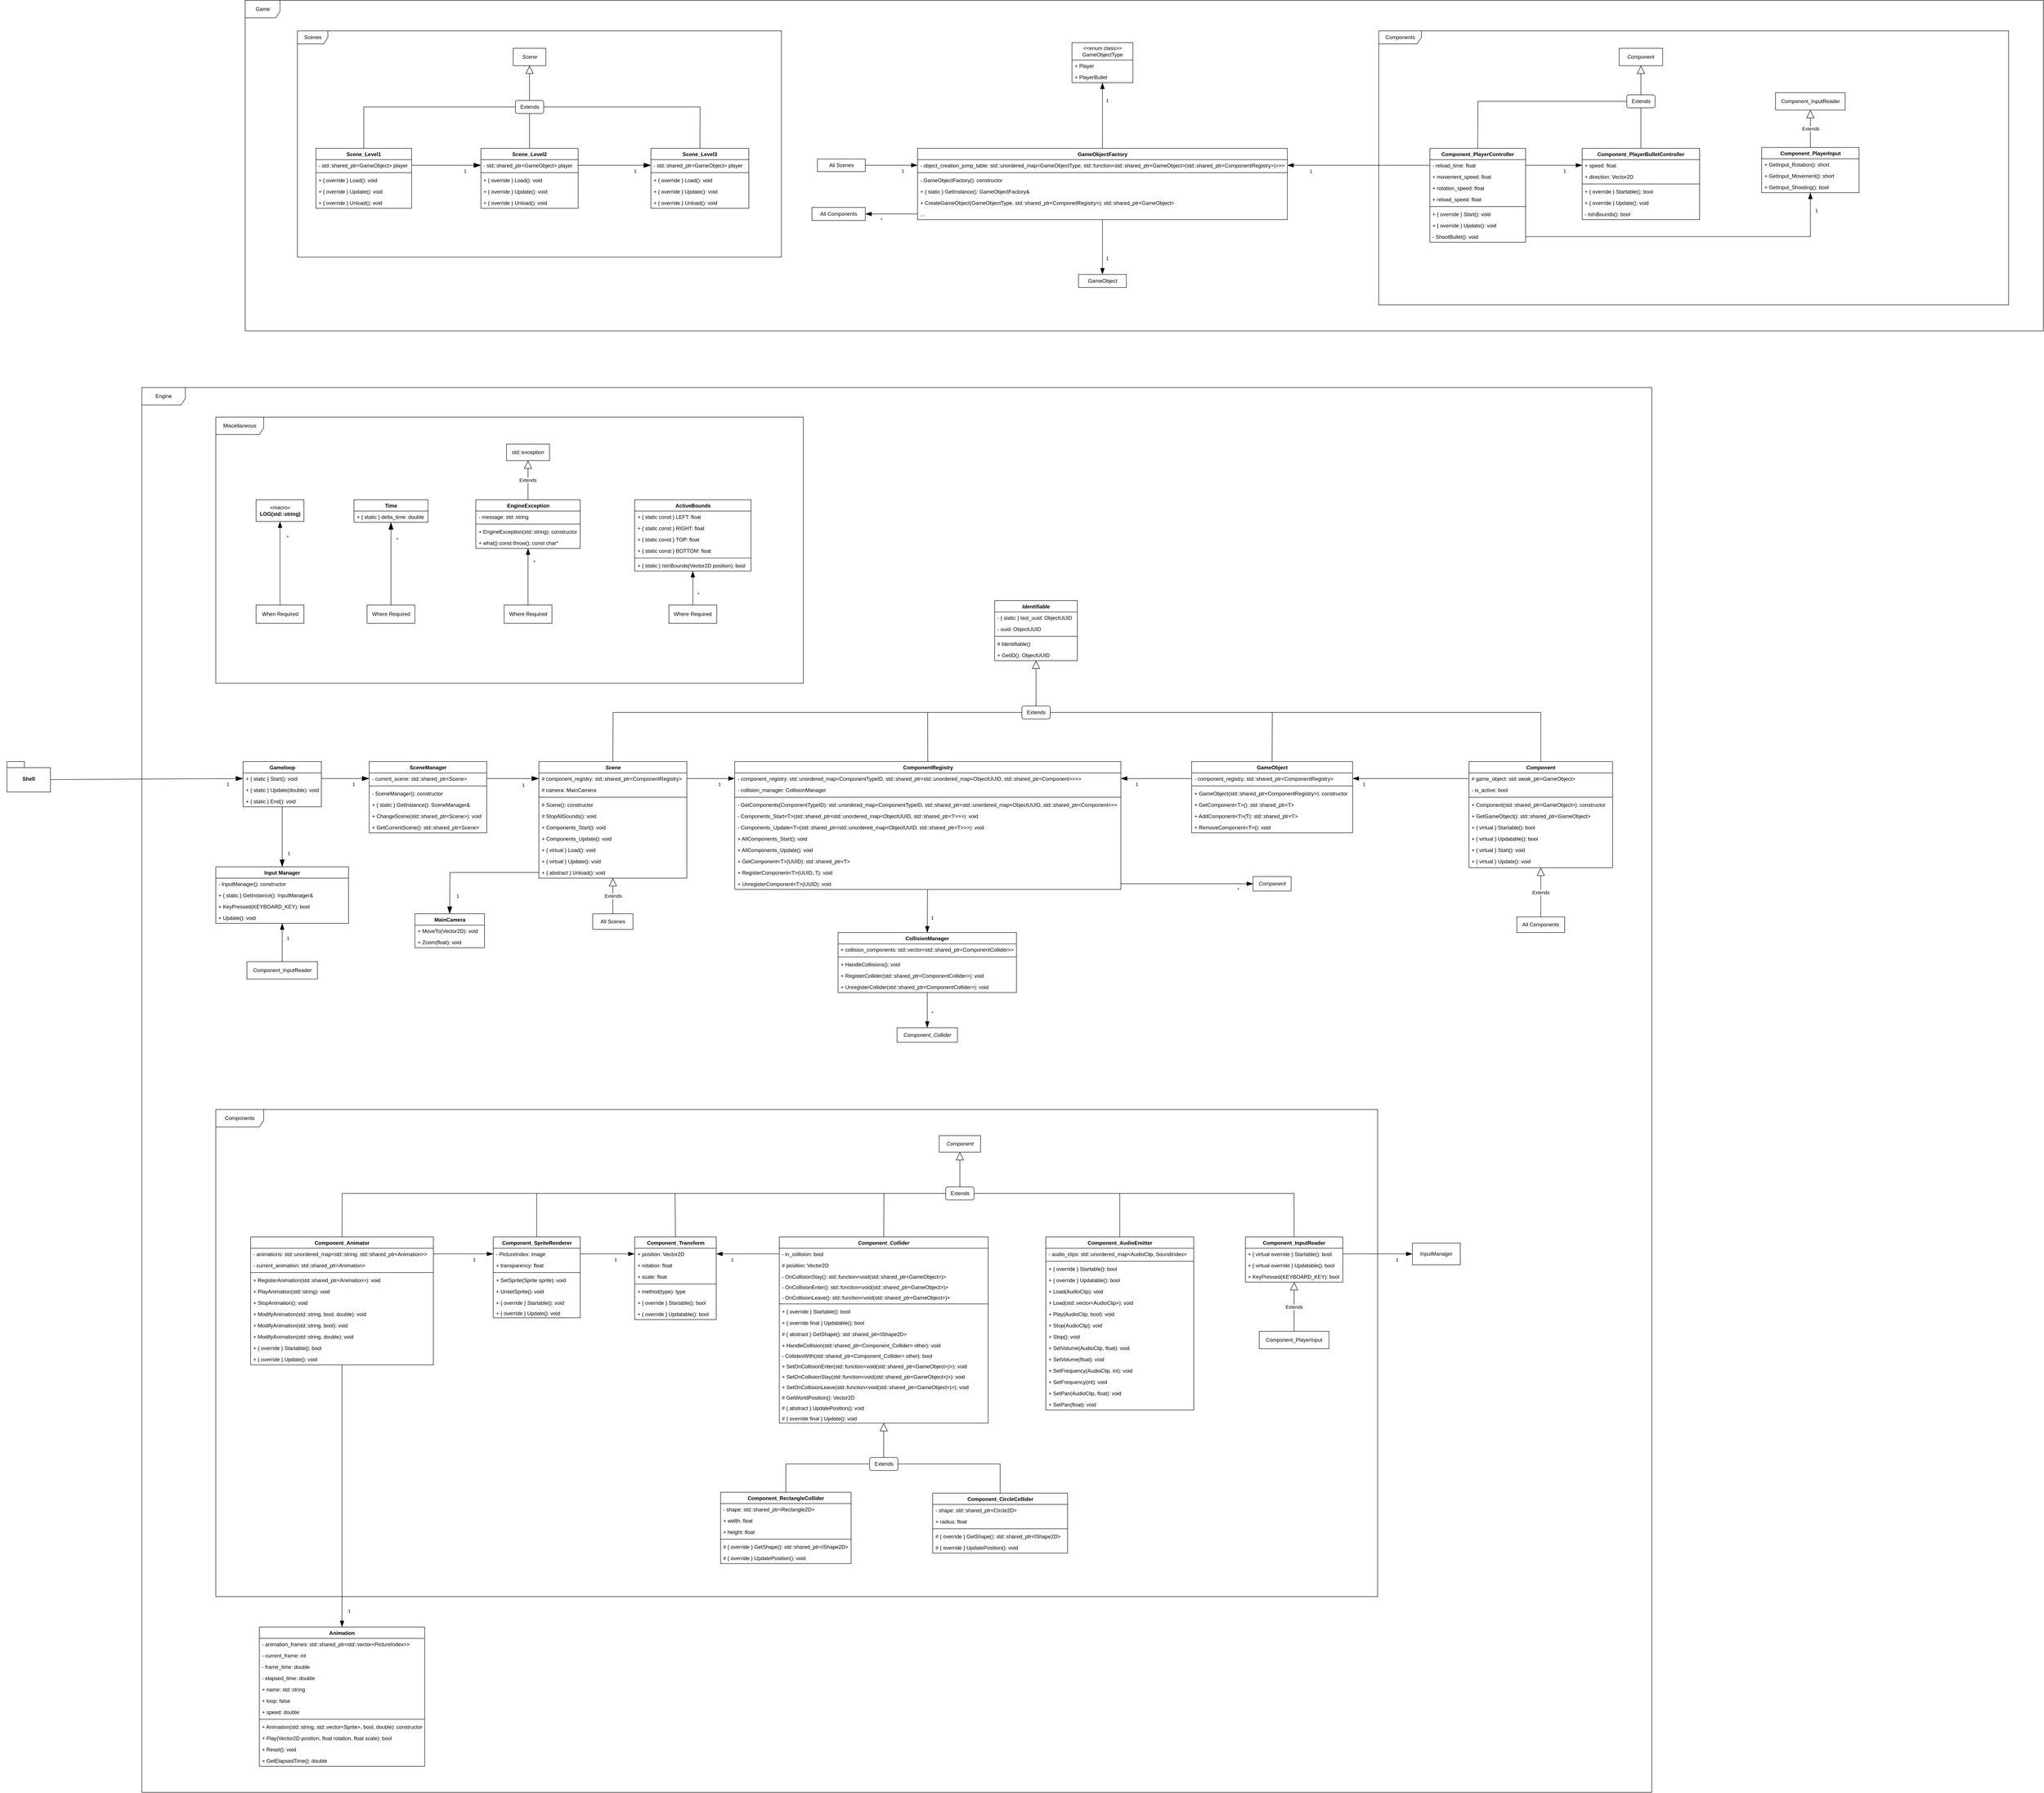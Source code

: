 <mxfile version="21.1.6" type="device">
  <diagram id="C5RBs43oDa-KdzZeNtuy" name="Page-1">
    <mxGraphModel dx="1726" dy="3996" grid="1" gridSize="10" guides="1" tooltips="1" connect="1" arrows="1" fold="1" page="1" pageScale="1" pageWidth="827" pageHeight="1169" math="0" shadow="0">
      <root>
        <mxCell id="WIyWlLk6GJQsqaUBKTNV-0" />
        <mxCell id="WIyWlLk6GJQsqaUBKTNV-1" parent="WIyWlLk6GJQsqaUBKTNV-0" />
        <mxCell id="M1MSdD-5XBLC1a_fBFbh-7" value="&lt;i&gt;Component&lt;/i&gt;" style="swimlane;fontStyle=1;align=center;verticalAlign=top;childLayout=stackLayout;horizontal=1;startSize=26;horizontalStack=0;resizeParent=1;resizeParentMax=0;resizeLast=0;collapsible=1;marginBottom=0;whiteSpace=wrap;html=1;" parent="WIyWlLk6GJQsqaUBKTNV-1" vertex="1">
          <mxGeometry x="2690" y="-880" width="330" height="244" as="geometry" />
        </mxCell>
        <mxCell id="M1MSdD-5XBLC1a_fBFbh-8" value="# game_object: std::weak_ptr&amp;lt;GameObject&amp;gt;" style="text;strokeColor=none;fillColor=none;align=left;verticalAlign=top;spacingLeft=4;spacingRight=4;overflow=hidden;rotatable=0;points=[[0,0.5],[1,0.5]];portConstraint=eastwest;whiteSpace=wrap;html=1;" parent="M1MSdD-5XBLC1a_fBFbh-7" vertex="1">
          <mxGeometry y="26" width="330" height="26" as="geometry" />
        </mxCell>
        <mxCell id="aINS2mB82579GO8eByzE-0" value="- is_active: bool" style="text;strokeColor=none;fillColor=none;align=left;verticalAlign=top;spacingLeft=4;spacingRight=4;overflow=hidden;rotatable=0;points=[[0,0.5],[1,0.5]];portConstraint=eastwest;whiteSpace=wrap;html=1;" parent="M1MSdD-5XBLC1a_fBFbh-7" vertex="1">
          <mxGeometry y="52" width="330" height="26" as="geometry" />
        </mxCell>
        <mxCell id="M1MSdD-5XBLC1a_fBFbh-9" value="" style="line;strokeWidth=1;fillColor=none;align=left;verticalAlign=middle;spacingTop=-1;spacingLeft=3;spacingRight=3;rotatable=0;labelPosition=right;points=[];portConstraint=eastwest;strokeColor=inherit;" parent="M1MSdD-5XBLC1a_fBFbh-7" vertex="1">
          <mxGeometry y="78" width="330" height="8" as="geometry" />
        </mxCell>
        <mxCell id="M1MSdD-5XBLC1a_fBFbh-10" value="+ Component(std::shared_ptr&amp;lt;GameObject&amp;gt;): constructor" style="text;strokeColor=none;fillColor=none;align=left;verticalAlign=top;spacingLeft=4;spacingRight=4;overflow=hidden;rotatable=0;points=[[0,0.5],[1,0.5]];portConstraint=eastwest;whiteSpace=wrap;html=1;" parent="M1MSdD-5XBLC1a_fBFbh-7" vertex="1">
          <mxGeometry y="86" width="330" height="26" as="geometry" />
        </mxCell>
        <mxCell id="M1MSdD-5XBLC1a_fBFbh-123" value="+ GetGameObject(): std::shared_ptr&amp;lt;GameObject&amp;gt;" style="text;strokeColor=none;fillColor=none;align=left;verticalAlign=top;spacingLeft=4;spacingRight=4;overflow=hidden;rotatable=0;points=[[0,0.5],[1,0.5]];portConstraint=eastwest;whiteSpace=wrap;html=1;" parent="M1MSdD-5XBLC1a_fBFbh-7" vertex="1">
          <mxGeometry y="112" width="330" height="26" as="geometry" />
        </mxCell>
        <mxCell id="FnCDFKwJpO0uUA8LM9jn-20" value="+ { virtual } Startable(): bool" style="text;strokeColor=none;fillColor=none;align=left;verticalAlign=top;spacingLeft=4;spacingRight=4;overflow=hidden;rotatable=0;points=[[0,0.5],[1,0.5]];portConstraint=eastwest;whiteSpace=wrap;html=1;" parent="M1MSdD-5XBLC1a_fBFbh-7" vertex="1">
          <mxGeometry y="138" width="330" height="26" as="geometry" />
        </mxCell>
        <mxCell id="F8VIh5NcbDrvzz-t5l7X-1" value="+ { virtual } Updatable(): bool" style="text;strokeColor=none;fillColor=none;align=left;verticalAlign=top;spacingLeft=4;spacingRight=4;overflow=hidden;rotatable=0;points=[[0,0.5],[1,0.5]];portConstraint=eastwest;whiteSpace=wrap;html=1;" parent="M1MSdD-5XBLC1a_fBFbh-7" vertex="1">
          <mxGeometry y="164" width="330" height="26" as="geometry" />
        </mxCell>
        <mxCell id="KMpKYzbZWhltmwKOfllN-35" value="+ { virtual } Start(): void" style="text;strokeColor=none;fillColor=none;align=left;verticalAlign=top;spacingLeft=4;spacingRight=4;overflow=hidden;rotatable=0;points=[[0,0.5],[1,0.5]];portConstraint=eastwest;whiteSpace=wrap;html=1;" parent="M1MSdD-5XBLC1a_fBFbh-7" vertex="1">
          <mxGeometry y="190" width="330" height="26" as="geometry" />
        </mxCell>
        <mxCell id="M1MSdD-5XBLC1a_fBFbh-22" value="+ { virtual } Update(): void" style="text;strokeColor=none;fillColor=none;align=left;verticalAlign=top;spacingLeft=4;spacingRight=4;overflow=hidden;rotatable=0;points=[[0,0.5],[1,0.5]];portConstraint=eastwest;whiteSpace=wrap;html=1;" parent="M1MSdD-5XBLC1a_fBFbh-7" vertex="1">
          <mxGeometry y="216" width="330" height="28" as="geometry" />
        </mxCell>
        <mxCell id="M1MSdD-5XBLC1a_fBFbh-35" value="&lt;i&gt;Scene&lt;/i&gt;" style="swimlane;fontStyle=1;align=center;verticalAlign=top;childLayout=stackLayout;horizontal=1;startSize=26;horizontalStack=0;resizeParent=1;resizeParentMax=0;resizeLast=0;collapsible=1;marginBottom=0;whiteSpace=wrap;html=1;" parent="WIyWlLk6GJQsqaUBKTNV-1" vertex="1">
          <mxGeometry x="552.5" y="-880" width="340" height="268" as="geometry" />
        </mxCell>
        <mxCell id="KMpKYzbZWhltmwKOfllN-28" value="# component_registry: std::shared_ptr&amp;lt;ComponentRegistry&amp;gt;" style="text;strokeColor=none;fillColor=none;align=left;verticalAlign=top;spacingLeft=4;spacingRight=4;overflow=hidden;rotatable=0;points=[[0,0.5],[1,0.5]];portConstraint=eastwest;whiteSpace=wrap;html=1;" parent="M1MSdD-5XBLC1a_fBFbh-35" vertex="1">
          <mxGeometry y="26" width="340" height="26" as="geometry" />
        </mxCell>
        <mxCell id="FnCDFKwJpO0uUA8LM9jn-31" value="# camera: MainCamera" style="text;strokeColor=none;fillColor=none;align=left;verticalAlign=top;spacingLeft=4;spacingRight=4;overflow=hidden;rotatable=0;points=[[0,0.5],[1,0.5]];portConstraint=eastwest;whiteSpace=wrap;html=1;" parent="M1MSdD-5XBLC1a_fBFbh-35" vertex="1">
          <mxGeometry y="52" width="340" height="26" as="geometry" />
        </mxCell>
        <mxCell id="M1MSdD-5XBLC1a_fBFbh-37" value="" style="line;strokeWidth=1;fillColor=none;align=left;verticalAlign=middle;spacingTop=-1;spacingLeft=3;spacingRight=3;rotatable=0;labelPosition=right;points=[];portConstraint=eastwest;strokeColor=inherit;" parent="M1MSdD-5XBLC1a_fBFbh-35" vertex="1">
          <mxGeometry y="78" width="340" height="8" as="geometry" />
        </mxCell>
        <mxCell id="M1MSdD-5XBLC1a_fBFbh-38" value="# Scene(): constructor" style="text;strokeColor=none;fillColor=none;align=left;verticalAlign=top;spacingLeft=4;spacingRight=4;overflow=hidden;rotatable=0;points=[[0,0.5],[1,0.5]];portConstraint=eastwest;whiteSpace=wrap;html=1;" parent="M1MSdD-5XBLC1a_fBFbh-35" vertex="1">
          <mxGeometry y="86" width="340" height="26" as="geometry" />
        </mxCell>
        <mxCell id="OVnKnol72kGfrmUa5j2k-6" value="# StopAllSounds(): void" style="text;strokeColor=none;fillColor=none;align=left;verticalAlign=top;spacingLeft=4;spacingRight=4;overflow=hidden;rotatable=0;points=[[0,0.5],[1,0.5]];portConstraint=eastwest;whiteSpace=wrap;html=1;" parent="M1MSdD-5XBLC1a_fBFbh-35" vertex="1">
          <mxGeometry y="112" width="340" height="26" as="geometry" />
        </mxCell>
        <mxCell id="F8VIh5NcbDrvzz-t5l7X-29" value="+ Components_Start(): void" style="text;strokeColor=none;fillColor=none;align=left;verticalAlign=top;spacingLeft=4;spacingRight=4;overflow=hidden;rotatable=0;points=[[0,0.5],[1,0.5]];portConstraint=eastwest;whiteSpace=wrap;html=1;" parent="M1MSdD-5XBLC1a_fBFbh-35" vertex="1">
          <mxGeometry y="138" width="340" height="26" as="geometry" />
        </mxCell>
        <mxCell id="F8VIh5NcbDrvzz-t5l7X-30" value="+ Components_Update(): void" style="text;strokeColor=none;fillColor=none;align=left;verticalAlign=top;spacingLeft=4;spacingRight=4;overflow=hidden;rotatable=0;points=[[0,0.5],[1,0.5]];portConstraint=eastwest;whiteSpace=wrap;html=1;" parent="M1MSdD-5XBLC1a_fBFbh-35" vertex="1">
          <mxGeometry y="164" width="340" height="26" as="geometry" />
        </mxCell>
        <mxCell id="KMpKYzbZWhltmwKOfllN-43" value="+ { virtual } Load(): void" style="text;strokeColor=none;fillColor=none;align=left;verticalAlign=top;spacingLeft=4;spacingRight=4;overflow=hidden;rotatable=0;points=[[0,0.5],[1,0.5]];portConstraint=eastwest;whiteSpace=wrap;html=1;" parent="M1MSdD-5XBLC1a_fBFbh-35" vertex="1">
          <mxGeometry y="190" width="340" height="26" as="geometry" />
        </mxCell>
        <mxCell id="M1MSdD-5XBLC1a_fBFbh-42" value="+ { virtual }&amp;nbsp;Update(): void" style="text;strokeColor=none;fillColor=none;align=left;verticalAlign=top;spacingLeft=4;spacingRight=4;overflow=hidden;rotatable=0;points=[[0,0.5],[1,0.5]];portConstraint=eastwest;whiteSpace=wrap;html=1;" parent="M1MSdD-5XBLC1a_fBFbh-35" vertex="1">
          <mxGeometry y="216" width="340" height="26" as="geometry" />
        </mxCell>
        <mxCell id="M1MSdD-5XBLC1a_fBFbh-43" value="+ { abstract }&amp;nbsp;Unload(): void" style="text;strokeColor=none;fillColor=none;align=left;verticalAlign=top;spacingLeft=4;spacingRight=4;overflow=hidden;rotatable=0;points=[[0,0.5],[1,0.5]];portConstraint=eastwest;whiteSpace=wrap;html=1;" parent="M1MSdD-5XBLC1a_fBFbh-35" vertex="1">
          <mxGeometry y="242" width="340" height="26" as="geometry" />
        </mxCell>
        <mxCell id="M1MSdD-5XBLC1a_fBFbh-49" value="Scene_Level1" style="swimlane;fontStyle=1;align=center;verticalAlign=top;childLayout=stackLayout;horizontal=1;startSize=26;horizontalStack=0;resizeParent=1;resizeParentMax=0;resizeLast=0;collapsible=1;marginBottom=0;whiteSpace=wrap;html=1;" parent="WIyWlLk6GJQsqaUBKTNV-1" vertex="1">
          <mxGeometry x="40" y="-2290" width="220" height="138" as="geometry" />
        </mxCell>
        <mxCell id="M1MSdD-5XBLC1a_fBFbh-50" value="- std::shared_ptr&amp;lt;GameObject&amp;gt; player" style="text;strokeColor=none;fillColor=none;align=left;verticalAlign=top;spacingLeft=4;spacingRight=4;overflow=hidden;rotatable=0;points=[[0,0.5],[1,0.5]];portConstraint=eastwest;whiteSpace=wrap;html=1;" parent="M1MSdD-5XBLC1a_fBFbh-49" vertex="1">
          <mxGeometry y="26" width="220" height="26" as="geometry" />
        </mxCell>
        <mxCell id="M1MSdD-5XBLC1a_fBFbh-51" value="" style="line;strokeWidth=1;fillColor=none;align=left;verticalAlign=middle;spacingTop=-1;spacingLeft=3;spacingRight=3;rotatable=0;labelPosition=right;points=[];portConstraint=eastwest;strokeColor=inherit;" parent="M1MSdD-5XBLC1a_fBFbh-49" vertex="1">
          <mxGeometry y="52" width="220" height="8" as="geometry" />
        </mxCell>
        <mxCell id="M1MSdD-5XBLC1a_fBFbh-52" value="+ { override }&amp;nbsp;Load(): void" style="text;strokeColor=none;fillColor=none;align=left;verticalAlign=top;spacingLeft=4;spacingRight=4;overflow=hidden;rotatable=0;points=[[0,0.5],[1,0.5]];portConstraint=eastwest;whiteSpace=wrap;html=1;" parent="M1MSdD-5XBLC1a_fBFbh-49" vertex="1">
          <mxGeometry y="60" width="220" height="26" as="geometry" />
        </mxCell>
        <mxCell id="M1MSdD-5XBLC1a_fBFbh-53" value="+ { override }&amp;nbsp;Update(): void" style="text;strokeColor=none;fillColor=none;align=left;verticalAlign=top;spacingLeft=4;spacingRight=4;overflow=hidden;rotatable=0;points=[[0,0.5],[1,0.5]];portConstraint=eastwest;whiteSpace=wrap;html=1;" parent="M1MSdD-5XBLC1a_fBFbh-49" vertex="1">
          <mxGeometry y="86" width="220" height="26" as="geometry" />
        </mxCell>
        <mxCell id="M1MSdD-5XBLC1a_fBFbh-54" value="+ { override } Unload(): void" style="text;strokeColor=none;fillColor=none;align=left;verticalAlign=top;spacingLeft=4;spacingRight=4;overflow=hidden;rotatable=0;points=[[0,0.5],[1,0.5]];portConstraint=eastwest;whiteSpace=wrap;html=1;" parent="M1MSdD-5XBLC1a_fBFbh-49" vertex="1">
          <mxGeometry y="112" width="220" height="26" as="geometry" />
        </mxCell>
        <mxCell id="M1MSdD-5XBLC1a_fBFbh-132" value="&lt;i&gt;Identifiable&lt;/i&gt;" style="swimlane;fontStyle=1;align=center;verticalAlign=top;childLayout=stackLayout;horizontal=1;startSize=26;horizontalStack=0;resizeParent=1;resizeParentMax=0;resizeLast=0;collapsible=1;marginBottom=0;whiteSpace=wrap;html=1;" parent="WIyWlLk6GJQsqaUBKTNV-1" vertex="1">
          <mxGeometry x="1600" y="-1250" width="190" height="138" as="geometry" />
        </mxCell>
        <mxCell id="M1MSdD-5XBLC1a_fBFbh-30" value="- { static } last_uuid: ObjectUUID" style="text;strokeColor=none;fillColor=none;align=left;verticalAlign=top;spacingLeft=4;spacingRight=4;overflow=hidden;rotatable=0;points=[[0,0.5],[1,0.5]];portConstraint=eastwest;whiteSpace=wrap;html=1;" parent="M1MSdD-5XBLC1a_fBFbh-132" vertex="1">
          <mxGeometry y="26" width="190" height="26" as="geometry" />
        </mxCell>
        <mxCell id="M1MSdD-5XBLC1a_fBFbh-133" value="- uuid: ObjectUUID" style="text;strokeColor=none;fillColor=none;align=left;verticalAlign=top;spacingLeft=4;spacingRight=4;overflow=hidden;rotatable=0;points=[[0,0.5],[1,0.5]];portConstraint=eastwest;whiteSpace=wrap;html=1;" parent="M1MSdD-5XBLC1a_fBFbh-132" vertex="1">
          <mxGeometry y="52" width="190" height="26" as="geometry" />
        </mxCell>
        <mxCell id="M1MSdD-5XBLC1a_fBFbh-134" value="" style="line;strokeWidth=1;fillColor=none;align=left;verticalAlign=middle;spacingTop=-1;spacingLeft=3;spacingRight=3;rotatable=0;labelPosition=right;points=[];portConstraint=eastwest;strokeColor=inherit;" parent="M1MSdD-5XBLC1a_fBFbh-132" vertex="1">
          <mxGeometry y="78" width="190" height="8" as="geometry" />
        </mxCell>
        <mxCell id="M1MSdD-5XBLC1a_fBFbh-135" value="# Identifiable()" style="text;strokeColor=none;fillColor=none;align=left;verticalAlign=top;spacingLeft=4;spacingRight=4;overflow=hidden;rotatable=0;points=[[0,0.5],[1,0.5]];portConstraint=eastwest;whiteSpace=wrap;html=1;" parent="M1MSdD-5XBLC1a_fBFbh-132" vertex="1">
          <mxGeometry y="86" width="190" height="26" as="geometry" />
        </mxCell>
        <mxCell id="KMpKYzbZWhltmwKOfllN-19" value="+ GetID(): ObjectUUID" style="text;strokeColor=none;fillColor=none;align=left;verticalAlign=top;spacingLeft=4;spacingRight=4;overflow=hidden;rotatable=0;points=[[0,0.5],[1,0.5]];portConstraint=eastwest;whiteSpace=wrap;html=1;" parent="M1MSdD-5XBLC1a_fBFbh-132" vertex="1">
          <mxGeometry y="112" width="190" height="26" as="geometry" />
        </mxCell>
        <mxCell id="KMpKYzbZWhltmwKOfllN-4" value="GameObject" style="swimlane;fontStyle=1;align=center;verticalAlign=top;childLayout=stackLayout;horizontal=1;startSize=26;horizontalStack=0;resizeParent=1;resizeParentMax=0;resizeLast=0;collapsible=1;marginBottom=0;whiteSpace=wrap;html=1;" parent="WIyWlLk6GJQsqaUBKTNV-1" vertex="1">
          <mxGeometry x="2052.5" y="-880" width="370" height="164" as="geometry" />
        </mxCell>
        <mxCell id="KMpKYzbZWhltmwKOfllN-5" value="- component_registry: std::shared_ptr&amp;lt;ComponentRegistry&amp;gt;" style="text;strokeColor=none;fillColor=none;align=left;verticalAlign=top;spacingLeft=4;spacingRight=4;overflow=hidden;rotatable=0;points=[[0,0.5],[1,0.5]];portConstraint=eastwest;whiteSpace=wrap;html=1;" parent="KMpKYzbZWhltmwKOfllN-4" vertex="1">
          <mxGeometry y="26" width="370" height="26" as="geometry" />
        </mxCell>
        <mxCell id="KMpKYzbZWhltmwKOfllN-6" value="" style="line;strokeWidth=1;fillColor=none;align=left;verticalAlign=middle;spacingTop=-1;spacingLeft=3;spacingRight=3;rotatable=0;labelPosition=right;points=[];portConstraint=eastwest;strokeColor=inherit;" parent="KMpKYzbZWhltmwKOfllN-4" vertex="1">
          <mxGeometry y="52" width="370" height="8" as="geometry" />
        </mxCell>
        <mxCell id="KMpKYzbZWhltmwKOfllN-37" value="+ GameObject(std::shared_ptr&amp;lt;ComponentRegistry&amp;gt;): constructor" style="text;strokeColor=none;fillColor=none;align=left;verticalAlign=top;spacingLeft=4;spacingRight=4;overflow=hidden;rotatable=0;points=[[0,0.5],[1,0.5]];portConstraint=eastwest;whiteSpace=wrap;html=1;" parent="KMpKYzbZWhltmwKOfllN-4" vertex="1">
          <mxGeometry y="60" width="370" height="26" as="geometry" />
        </mxCell>
        <mxCell id="KMpKYzbZWhltmwKOfllN-7" value="+ GetComponent&amp;lt;T&amp;gt;(): std::shared_ptr&amp;lt;T&amp;gt;" style="text;strokeColor=none;fillColor=none;align=left;verticalAlign=top;spacingLeft=4;spacingRight=4;overflow=hidden;rotatable=0;points=[[0,0.5],[1,0.5]];portConstraint=eastwest;whiteSpace=wrap;html=1;" parent="KMpKYzbZWhltmwKOfllN-4" vertex="1">
          <mxGeometry y="86" width="370" height="26" as="geometry" />
        </mxCell>
        <mxCell id="KMpKYzbZWhltmwKOfllN-31" value="+ AddComponent&amp;lt;T&amp;gt;(T): std::shared_ptr&amp;lt;T&amp;gt;" style="text;strokeColor=none;fillColor=none;align=left;verticalAlign=top;spacingLeft=4;spacingRight=4;overflow=hidden;rotatable=0;points=[[0,0.5],[1,0.5]];portConstraint=eastwest;whiteSpace=wrap;html=1;" parent="KMpKYzbZWhltmwKOfllN-4" vertex="1">
          <mxGeometry y="112" width="370" height="26" as="geometry" />
        </mxCell>
        <mxCell id="KMpKYzbZWhltmwKOfllN-32" value="+ RemoveComponent&amp;lt;T&amp;gt;(): void" style="text;strokeColor=none;fillColor=none;align=left;verticalAlign=top;spacingLeft=4;spacingRight=4;overflow=hidden;rotatable=0;points=[[0,0.5],[1,0.5]];portConstraint=eastwest;whiteSpace=wrap;html=1;" parent="KMpKYzbZWhltmwKOfllN-4" vertex="1">
          <mxGeometry y="138" width="370" height="26" as="geometry" />
        </mxCell>
        <mxCell id="KMpKYzbZWhltmwKOfllN-14" value="ComponentRegistry" style="swimlane;fontStyle=1;align=center;verticalAlign=top;childLayout=stackLayout;horizontal=1;startSize=26;horizontalStack=0;resizeParent=1;resizeParentMax=0;resizeLast=0;collapsible=1;marginBottom=0;whiteSpace=wrap;html=1;" parent="WIyWlLk6GJQsqaUBKTNV-1" vertex="1">
          <mxGeometry x="1002.5" y="-880" width="887.5" height="294" as="geometry" />
        </mxCell>
        <mxCell id="KMpKYzbZWhltmwKOfllN-15" value="- component_registry: std::unordered_map&amp;lt;ComponentTypeID, std::shared_ptr&amp;lt;std::unordered_map&amp;lt;ObjectUUID, std::shared_ptr&amp;lt;Component&amp;gt;&amp;gt;&amp;gt;&amp;gt;" style="text;strokeColor=none;fillColor=none;align=left;verticalAlign=top;spacingLeft=4;spacingRight=4;overflow=hidden;rotatable=0;points=[[0,0.5],[1,0.5]];portConstraint=eastwest;whiteSpace=wrap;html=1;" parent="KMpKYzbZWhltmwKOfllN-14" vertex="1">
          <mxGeometry y="26" width="887.5" height="26" as="geometry" />
        </mxCell>
        <mxCell id="F8VIh5NcbDrvzz-t5l7X-10" value="- collision_manager: CollisionManager" style="text;strokeColor=none;fillColor=none;align=left;verticalAlign=top;spacingLeft=4;spacingRight=4;overflow=hidden;rotatable=0;points=[[0,0.5],[1,0.5]];portConstraint=eastwest;whiteSpace=wrap;html=1;" parent="KMpKYzbZWhltmwKOfllN-14" vertex="1">
          <mxGeometry y="52" width="887.5" height="26" as="geometry" />
        </mxCell>
        <mxCell id="KMpKYzbZWhltmwKOfllN-16" value="" style="line;strokeWidth=1;fillColor=none;align=left;verticalAlign=middle;spacingTop=-1;spacingLeft=3;spacingRight=3;rotatable=0;labelPosition=right;points=[];portConstraint=eastwest;strokeColor=inherit;" parent="KMpKYzbZWhltmwKOfllN-14" vertex="1">
          <mxGeometry y="78" width="887.5" height="8" as="geometry" />
        </mxCell>
        <mxCell id="tBnS8gJTHhUAaLSSompM-48" value="- GetComponents(ComponentTypeID): std::unordered_map&amp;lt;ComponentTypeID, std::shared_ptr&amp;lt;std::unordered_map&amp;lt;ObjectUUID, std::shared_ptr&amp;lt;Component&amp;gt;&amp;gt;&amp;gt;" style="text;strokeColor=none;fillColor=none;align=left;verticalAlign=top;spacingLeft=4;spacingRight=4;overflow=hidden;rotatable=0;points=[[0,0.5],[1,0.5]];portConstraint=eastwest;whiteSpace=wrap;html=1;" parent="KMpKYzbZWhltmwKOfllN-14" vertex="1">
          <mxGeometry y="86" width="887.5" height="26" as="geometry" />
        </mxCell>
        <mxCell id="F8VIh5NcbDrvzz-t5l7X-0" value="- Components_Start&amp;lt;T&amp;gt;(std::shared_ptr&amp;lt;std::unordered_map&amp;lt;ObjectUUID, std::shared_ptr&amp;lt;T&amp;gt;&amp;gt;&amp;gt;): void" style="text;strokeColor=none;fillColor=none;align=left;verticalAlign=top;spacingLeft=4;spacingRight=4;overflow=hidden;rotatable=0;points=[[0,0.5],[1,0.5]];portConstraint=eastwest;whiteSpace=wrap;html=1;" parent="KMpKYzbZWhltmwKOfllN-14" vertex="1">
          <mxGeometry y="112" width="887.5" height="26" as="geometry" />
        </mxCell>
        <mxCell id="tBnS8gJTHhUAaLSSompM-50" value="- Components_Update&amp;lt;T&amp;gt;(std::shared_ptr&amp;lt;std::unordered_map&amp;lt;ObjectUUID, std::shared_ptr&amp;lt;T&amp;gt;&amp;gt;&amp;gt;): void" style="text;strokeColor=none;fillColor=none;align=left;verticalAlign=top;spacingLeft=4;spacingRight=4;overflow=hidden;rotatable=0;points=[[0,0.5],[1,0.5]];portConstraint=eastwest;whiteSpace=wrap;html=1;" parent="KMpKYzbZWhltmwKOfllN-14" vertex="1">
          <mxGeometry y="138" width="887.5" height="26" as="geometry" />
        </mxCell>
        <mxCell id="tBnS8gJTHhUAaLSSompM-47" value="+ AllComponents_Start(): void" style="text;strokeColor=none;fillColor=none;align=left;verticalAlign=top;spacingLeft=4;spacingRight=4;overflow=hidden;rotatable=0;points=[[0,0.5],[1,0.5]];portConstraint=eastwest;whiteSpace=wrap;html=1;" parent="KMpKYzbZWhltmwKOfllN-14" vertex="1">
          <mxGeometry y="164" width="887.5" height="26" as="geometry" />
        </mxCell>
        <mxCell id="tBnS8gJTHhUAaLSSompM-49" value="+ AllComponents_Update(): void" style="text;strokeColor=none;fillColor=none;align=left;verticalAlign=top;spacingLeft=4;spacingRight=4;overflow=hidden;rotatable=0;points=[[0,0.5],[1,0.5]];portConstraint=eastwest;whiteSpace=wrap;html=1;" parent="KMpKYzbZWhltmwKOfllN-14" vertex="1">
          <mxGeometry y="190" width="887.5" height="26" as="geometry" />
        </mxCell>
        <mxCell id="KMpKYzbZWhltmwKOfllN-17" value="+ GetComponent&amp;lt;T&amp;gt;(UUID): std::shared_ptr&amp;lt;T&amp;gt;" style="text;strokeColor=none;fillColor=none;align=left;verticalAlign=top;spacingLeft=4;spacingRight=4;overflow=hidden;rotatable=0;points=[[0,0.5],[1,0.5]];portConstraint=eastwest;whiteSpace=wrap;html=1;" parent="KMpKYzbZWhltmwKOfllN-14" vertex="1">
          <mxGeometry y="216" width="887.5" height="26" as="geometry" />
        </mxCell>
        <mxCell id="KMpKYzbZWhltmwKOfllN-33" value="+ RegisterComponent&amp;lt;T&amp;gt;(UUID, T): void" style="text;strokeColor=none;fillColor=none;align=left;verticalAlign=top;spacingLeft=4;spacingRight=4;overflow=hidden;rotatable=0;points=[[0,0.5],[1,0.5]];portConstraint=eastwest;whiteSpace=wrap;html=1;" parent="KMpKYzbZWhltmwKOfllN-14" vertex="1">
          <mxGeometry y="242" width="887.5" height="26" as="geometry" />
        </mxCell>
        <mxCell id="KMpKYzbZWhltmwKOfllN-34" value="+ UnregisterComponent&amp;lt;T&amp;gt;(UUID): void" style="text;strokeColor=none;fillColor=none;align=left;verticalAlign=top;spacingLeft=4;spacingRight=4;overflow=hidden;rotatable=0;points=[[0,0.5],[1,0.5]];portConstraint=eastwest;whiteSpace=wrap;html=1;" parent="KMpKYzbZWhltmwKOfllN-14" vertex="1">
          <mxGeometry y="268" width="887.5" height="26" as="geometry" />
        </mxCell>
        <mxCell id="KMpKYzbZWhltmwKOfllN-20" value="" style="endArrow=blockThin;html=1;endSize=12;startArrow=none;startSize=14;startFill=0;rounded=0;endFill=1;exitX=0;exitY=0.5;exitDx=0;exitDy=0;entryX=1;entryY=0.5;entryDx=0;entryDy=0;" parent="WIyWlLk6GJQsqaUBKTNV-1" source="KMpKYzbZWhltmwKOfllN-5" target="KMpKYzbZWhltmwKOfllN-15" edge="1">
          <mxGeometry x="0.125" y="-10" relative="1" as="geometry">
            <mxPoint x="991.91" y="-440" as="sourcePoint" />
            <mxPoint x="991.91" y="-540" as="targetPoint" />
            <mxPoint as="offset" />
          </mxGeometry>
        </mxCell>
        <mxCell id="KMpKYzbZWhltmwKOfllN-21" value="1" style="edgeLabel;resizable=0;html=1;align=right;verticalAlign=top;" parent="KMpKYzbZWhltmwKOfllN-20" connectable="0" vertex="1">
          <mxGeometry x="1" relative="1" as="geometry">
            <mxPoint x="40" as="offset" />
          </mxGeometry>
        </mxCell>
        <mxCell id="KMpKYzbZWhltmwKOfllN-29" value="" style="endArrow=blockThin;html=1;endSize=12;startArrow=none;startSize=14;startFill=0;rounded=0;endFill=1;exitX=1;exitY=0.5;exitDx=0;exitDy=0;entryX=0;entryY=0.5;entryDx=0;entryDy=0;" parent="WIyWlLk6GJQsqaUBKTNV-1" source="KMpKYzbZWhltmwKOfllN-28" target="KMpKYzbZWhltmwKOfllN-15" edge="1">
          <mxGeometry x="0.125" y="-10" relative="1" as="geometry">
            <mxPoint x="1342.5" y="-400" as="sourcePoint" />
            <mxPoint x="1292.5" y="-576" as="targetPoint" />
            <mxPoint as="offset" />
          </mxGeometry>
        </mxCell>
        <mxCell id="KMpKYzbZWhltmwKOfllN-30" value="1" style="edgeLabel;resizable=0;html=1;align=right;verticalAlign=top;" parent="KMpKYzbZWhltmwKOfllN-29" connectable="0" vertex="1">
          <mxGeometry x="1" relative="1" as="geometry">
            <mxPoint x="-31" as="offset" />
          </mxGeometry>
        </mxCell>
        <mxCell id="tBnS8gJTHhUAaLSSompM-14" value="SceneManager" style="swimlane;fontStyle=1;align=center;verticalAlign=top;childLayout=stackLayout;horizontal=1;startSize=26;horizontalStack=0;resizeParent=1;resizeParentMax=0;resizeLast=0;collapsible=1;marginBottom=0;whiteSpace=wrap;html=1;" parent="WIyWlLk6GJQsqaUBKTNV-1" vertex="1">
          <mxGeometry x="162.5" y="-880" width="270" height="164" as="geometry" />
        </mxCell>
        <mxCell id="tBnS8gJTHhUAaLSSompM-15" value="- current_scene: std::shared_ptr&amp;lt;Scene&amp;gt;" style="text;strokeColor=none;fillColor=none;align=left;verticalAlign=top;spacingLeft=4;spacingRight=4;overflow=hidden;rotatable=0;points=[[0,0.5],[1,0.5]];portConstraint=eastwest;whiteSpace=wrap;html=1;" parent="tBnS8gJTHhUAaLSSompM-14" vertex="1">
          <mxGeometry y="26" width="270" height="26" as="geometry" />
        </mxCell>
        <mxCell id="tBnS8gJTHhUAaLSSompM-16" value="" style="line;strokeWidth=1;fillColor=none;align=left;verticalAlign=middle;spacingTop=-1;spacingLeft=3;spacingRight=3;rotatable=0;labelPosition=right;points=[];portConstraint=eastwest;strokeColor=inherit;" parent="tBnS8gJTHhUAaLSSompM-14" vertex="1">
          <mxGeometry y="52" width="270" height="8" as="geometry" />
        </mxCell>
        <mxCell id="tBnS8gJTHhUAaLSSompM-17" value="- SceneManager(): constructor" style="text;strokeColor=none;fillColor=none;align=left;verticalAlign=top;spacingLeft=4;spacingRight=4;overflow=hidden;rotatable=0;points=[[0,0.5],[1,0.5]];portConstraint=eastwest;whiteSpace=wrap;html=1;" parent="tBnS8gJTHhUAaLSSompM-14" vertex="1">
          <mxGeometry y="60" width="270" height="26" as="geometry" />
        </mxCell>
        <mxCell id="tBnS8gJTHhUAaLSSompM-18" value="+ { static } GetInstance(): SceneManager&amp;amp;" style="text;strokeColor=none;fillColor=none;align=left;verticalAlign=top;spacingLeft=4;spacingRight=4;overflow=hidden;rotatable=0;points=[[0,0.5],[1,0.5]];portConstraint=eastwest;whiteSpace=wrap;html=1;" parent="tBnS8gJTHhUAaLSSompM-14" vertex="1">
          <mxGeometry y="86" width="270" height="26" as="geometry" />
        </mxCell>
        <mxCell id="tBnS8gJTHhUAaLSSompM-19" value="+ ChangeScene(std::shared_ptr&amp;lt;Scene&amp;gt;): void" style="text;strokeColor=none;fillColor=none;align=left;verticalAlign=top;spacingLeft=4;spacingRight=4;overflow=hidden;rotatable=0;points=[[0,0.5],[1,0.5]];portConstraint=eastwest;whiteSpace=wrap;html=1;" parent="tBnS8gJTHhUAaLSSompM-14" vertex="1">
          <mxGeometry y="112" width="270" height="26" as="geometry" />
        </mxCell>
        <mxCell id="tBnS8gJTHhUAaLSSompM-20" value="+ GetCurrentScene(): std::shared_ptr&amp;lt;Scene&amp;gt;" style="text;strokeColor=none;fillColor=none;align=left;verticalAlign=top;spacingLeft=4;spacingRight=4;overflow=hidden;rotatable=0;points=[[0,0.5],[1,0.5]];portConstraint=eastwest;whiteSpace=wrap;html=1;" parent="tBnS8gJTHhUAaLSSompM-14" vertex="1">
          <mxGeometry y="138" width="270" height="26" as="geometry" />
        </mxCell>
        <mxCell id="tBnS8gJTHhUAaLSSompM-21" value="Gameloop" style="swimlane;fontStyle=1;align=center;verticalAlign=top;childLayout=stackLayout;horizontal=1;startSize=26;horizontalStack=0;resizeParent=1;resizeParentMax=0;resizeLast=0;collapsible=1;marginBottom=0;whiteSpace=wrap;html=1;" parent="WIyWlLk6GJQsqaUBKTNV-1" vertex="1">
          <mxGeometry x="-127.5" y="-880" width="180" height="104" as="geometry" />
        </mxCell>
        <mxCell id="tBnS8gJTHhUAaLSSompM-22" value="+ { static } Start(): void" style="text;strokeColor=none;fillColor=none;align=left;verticalAlign=top;spacingLeft=4;spacingRight=4;overflow=hidden;rotatable=0;points=[[0,0.5],[1,0.5]];portConstraint=eastwest;whiteSpace=wrap;html=1;" parent="tBnS8gJTHhUAaLSSompM-21" vertex="1">
          <mxGeometry y="26" width="180" height="26" as="geometry" />
        </mxCell>
        <mxCell id="tBnS8gJTHhUAaLSSompM-23" value="+ { static }&amp;nbsp;Update(double): void" style="text;strokeColor=none;fillColor=none;align=left;verticalAlign=top;spacingLeft=4;spacingRight=4;overflow=hidden;rotatable=0;points=[[0,0.5],[1,0.5]];portConstraint=eastwest;whiteSpace=wrap;html=1;" parent="tBnS8gJTHhUAaLSSompM-21" vertex="1">
          <mxGeometry y="52" width="180" height="26" as="geometry" />
        </mxCell>
        <mxCell id="tBnS8gJTHhUAaLSSompM-24" value="+ { static }&amp;nbsp;End(): void" style="text;strokeColor=none;fillColor=none;align=left;verticalAlign=top;spacingLeft=4;spacingRight=4;overflow=hidden;rotatable=0;points=[[0,0.5],[1,0.5]];portConstraint=eastwest;whiteSpace=wrap;html=1;" parent="tBnS8gJTHhUAaLSSompM-21" vertex="1">
          <mxGeometry y="78" width="180" height="26" as="geometry" />
        </mxCell>
        <mxCell id="tBnS8gJTHhUAaLSSompM-25" value="" style="endArrow=none;html=1;endSize=12;startArrow=blockThin;startSize=14;startFill=1;rounded=0;endFill=0;exitX=0;exitY=0.5;exitDx=0;exitDy=0;entryX=1;entryY=0.5;entryDx=0;entryDy=0;" parent="WIyWlLk6GJQsqaUBKTNV-1" source="tBnS8gJTHhUAaLSSompM-15" target="tBnS8gJTHhUAaLSSompM-22" edge="1">
          <mxGeometry x="0.125" y="-10" relative="1" as="geometry">
            <mxPoint x="442.5" y="-810" as="sourcePoint" />
            <mxPoint x="122.5" y="-810" as="targetPoint" />
            <mxPoint as="offset" />
          </mxGeometry>
        </mxCell>
        <mxCell id="tBnS8gJTHhUAaLSSompM-26" value="1" style="edgeLabel;resizable=0;html=1;align=left;verticalAlign=top;" parent="tBnS8gJTHhUAaLSSompM-25" connectable="0" vertex="1">
          <mxGeometry x="-1" relative="1" as="geometry">
            <mxPoint x="-41" as="offset" />
          </mxGeometry>
        </mxCell>
        <mxCell id="tBnS8gJTHhUAaLSSompM-27" value="" style="endArrow=none;html=1;endSize=12;startArrow=blockThin;startSize=14;startFill=1;rounded=0;endFill=0;entryX=0;entryY=0;entryDx=0;entryDy=42;entryPerimeter=0;exitX=0;exitY=0.5;exitDx=0;exitDy=0;" parent="WIyWlLk6GJQsqaUBKTNV-1" source="tBnS8gJTHhUAaLSSompM-22" target="tBnS8gJTHhUAaLSSompM-29" edge="1">
          <mxGeometry x="0.125" y="-10" relative="1" as="geometry">
            <mxPoint x="230" y="-1320" as="sourcePoint" />
            <mxPoint x="466.5" y="-1269" as="targetPoint" />
            <mxPoint as="offset" />
          </mxGeometry>
        </mxCell>
        <mxCell id="tBnS8gJTHhUAaLSSompM-28" value="1" style="edgeLabel;resizable=0;html=1;align=left;verticalAlign=top;" parent="tBnS8gJTHhUAaLSSompM-27" connectable="0" vertex="1">
          <mxGeometry x="-1" relative="1" as="geometry">
            <mxPoint x="-40" as="offset" />
          </mxGeometry>
        </mxCell>
        <mxCell id="tBnS8gJTHhUAaLSSompM-29" value="Shell" style="shape=folder;fontStyle=1;spacingTop=10;tabWidth=40;tabHeight=14;tabPosition=left;html=1;whiteSpace=wrap;" parent="WIyWlLk6GJQsqaUBKTNV-1" vertex="1">
          <mxGeometry x="-670" y="-880" width="100" height="70" as="geometry" />
        </mxCell>
        <mxCell id="tBnS8gJTHhUAaLSSompM-30" value="" style="endArrow=none;html=1;endSize=12;startArrow=blockThin;startSize=14;startFill=1;rounded=0;endFill=0;entryX=1;entryY=0.5;entryDx=0;entryDy=0;exitX=0;exitY=0.5;exitDx=0;exitDy=0;" parent="WIyWlLk6GJQsqaUBKTNV-1" source="KMpKYzbZWhltmwKOfllN-28" target="tBnS8gJTHhUAaLSSompM-15" edge="1">
          <mxGeometry x="0.125" y="-10" relative="1" as="geometry">
            <mxPoint x="502.5" y="-780" as="sourcePoint" />
            <mxPoint x="462.5" y="-790" as="targetPoint" />
            <mxPoint as="offset" />
          </mxGeometry>
        </mxCell>
        <mxCell id="tBnS8gJTHhUAaLSSompM-31" value="1" style="edgeLabel;resizable=0;html=1;align=left;verticalAlign=top;" parent="tBnS8gJTHhUAaLSSompM-30" connectable="0" vertex="1">
          <mxGeometry x="-1" relative="1" as="geometry">
            <mxPoint x="-41" y="2" as="offset" />
          </mxGeometry>
        </mxCell>
        <mxCell id="tBnS8gJTHhUAaLSSompM-34" value="" style="endArrow=block;endSize=16;endFill=0;html=1;rounded=0;exitX=0.5;exitY=0;exitDx=0;exitDy=0;" parent="WIyWlLk6GJQsqaUBKTNV-1" source="ChDK3uv7QOIiksjjmPV_-16" target="M1MSdD-5XBLC1a_fBFbh-132" edge="1">
          <mxGeometry width="160" relative="1" as="geometry">
            <mxPoint x="1695" y="-1020" as="sourcePoint" />
            <mxPoint x="1397.5" y="-890" as="targetPoint" />
          </mxGeometry>
        </mxCell>
        <mxCell id="tBnS8gJTHhUAaLSSompM-35" value="" style="endArrow=blockThin;html=1;endSize=12;startArrow=none;startSize=14;startFill=0;rounded=0;endFill=1;entryX=0;entryY=0.5;entryDx=0;entryDy=0;exitX=1;exitY=0.5;exitDx=0;exitDy=0;" parent="WIyWlLk6GJQsqaUBKTNV-1" source="KMpKYzbZWhltmwKOfllN-34" target="Dls-eGzetItIZ1qPlxtJ-1" edge="1">
          <mxGeometry x="0.125" y="-10" relative="1" as="geometry">
            <mxPoint x="1222.07" y="-751" as="sourcePoint" />
            <mxPoint x="1407.5" y="-566" as="targetPoint" />
            <mxPoint as="offset" />
          </mxGeometry>
        </mxCell>
        <mxCell id="tBnS8gJTHhUAaLSSompM-36" value="*" style="edgeLabel;resizable=0;html=1;align=right;verticalAlign=top;" parent="tBnS8gJTHhUAaLSSompM-35" connectable="0" vertex="1">
          <mxGeometry x="1" relative="1" as="geometry">
            <mxPoint x="-31" as="offset" />
          </mxGeometry>
        </mxCell>
        <mxCell id="tBnS8gJTHhUAaLSSompM-51" value="" style="endArrow=blockThin;html=1;endSize=12;startArrow=none;startSize=14;startFill=0;rounded=0;endFill=1;exitX=0;exitY=0.5;exitDx=0;exitDy=0;entryX=1;entryY=0.5;entryDx=0;entryDy=0;" parent="WIyWlLk6GJQsqaUBKTNV-1" source="M1MSdD-5XBLC1a_fBFbh-8" target="KMpKYzbZWhltmwKOfllN-5" edge="1">
          <mxGeometry x="0.125" y="-10" relative="1" as="geometry">
            <mxPoint x="2632.5" y="-504" as="sourcePoint" />
            <mxPoint x="2482.59" y="-750" as="targetPoint" />
            <mxPoint as="offset" />
          </mxGeometry>
        </mxCell>
        <mxCell id="tBnS8gJTHhUAaLSSompM-52" value="1" style="edgeLabel;resizable=0;html=1;align=right;verticalAlign=top;" parent="tBnS8gJTHhUAaLSSompM-51" connectable="0" vertex="1">
          <mxGeometry x="1" relative="1" as="geometry">
            <mxPoint x="30" as="offset" />
          </mxGeometry>
        </mxCell>
        <mxCell id="tBnS8gJTHhUAaLSSompM-61" value="Scenes" style="shape=umlFrame;whiteSpace=wrap;html=1;pointerEvents=0;width=70;height=30;" parent="WIyWlLk6GJQsqaUBKTNV-1" vertex="1">
          <mxGeometry x="-2.5" y="-2560" width="1112.5" height="520" as="geometry" />
        </mxCell>
        <mxCell id="tBnS8gJTHhUAaLSSompM-62" value="Scene_Level2" style="swimlane;fontStyle=1;align=center;verticalAlign=top;childLayout=stackLayout;horizontal=1;startSize=26;horizontalStack=0;resizeParent=1;resizeParentMax=0;resizeLast=0;collapsible=1;marginBottom=0;whiteSpace=wrap;html=1;" parent="WIyWlLk6GJQsqaUBKTNV-1" vertex="1">
          <mxGeometry x="419.25" y="-2290" width="223.5" height="138" as="geometry" />
        </mxCell>
        <mxCell id="Tg6so23sPjOika5rEqBi-10" value="- std::shared_ptr&amp;lt;GameObject&amp;gt; player" style="text;strokeColor=none;fillColor=none;align=left;verticalAlign=top;spacingLeft=4;spacingRight=4;overflow=hidden;rotatable=0;points=[[0,0.5],[1,0.5]];portConstraint=eastwest;whiteSpace=wrap;html=1;" vertex="1" parent="tBnS8gJTHhUAaLSSompM-62">
          <mxGeometry y="26" width="223.5" height="26" as="geometry" />
        </mxCell>
        <mxCell id="tBnS8gJTHhUAaLSSompM-64" value="" style="line;strokeWidth=1;fillColor=none;align=left;verticalAlign=middle;spacingTop=-1;spacingLeft=3;spacingRight=3;rotatable=0;labelPosition=right;points=[];portConstraint=eastwest;strokeColor=inherit;" parent="tBnS8gJTHhUAaLSSompM-62" vertex="1">
          <mxGeometry y="52" width="223.5" height="8" as="geometry" />
        </mxCell>
        <mxCell id="tBnS8gJTHhUAaLSSompM-65" value="+ { override }&amp;nbsp;Load(): void" style="text;strokeColor=none;fillColor=none;align=left;verticalAlign=top;spacingLeft=4;spacingRight=4;overflow=hidden;rotatable=0;points=[[0,0.5],[1,0.5]];portConstraint=eastwest;whiteSpace=wrap;html=1;" parent="tBnS8gJTHhUAaLSSompM-62" vertex="1">
          <mxGeometry y="60" width="223.5" height="26" as="geometry" />
        </mxCell>
        <mxCell id="tBnS8gJTHhUAaLSSompM-66" value="+ { override }&amp;nbsp;Update(): void" style="text;strokeColor=none;fillColor=none;align=left;verticalAlign=top;spacingLeft=4;spacingRight=4;overflow=hidden;rotatable=0;points=[[0,0.5],[1,0.5]];portConstraint=eastwest;whiteSpace=wrap;html=1;" parent="tBnS8gJTHhUAaLSSompM-62" vertex="1">
          <mxGeometry y="86" width="223.5" height="26" as="geometry" />
        </mxCell>
        <mxCell id="tBnS8gJTHhUAaLSSompM-67" value="+ { override } Unload(): void" style="text;strokeColor=none;fillColor=none;align=left;verticalAlign=top;spacingLeft=4;spacingRight=4;overflow=hidden;rotatable=0;points=[[0,0.5],[1,0.5]];portConstraint=eastwest;whiteSpace=wrap;html=1;" parent="tBnS8gJTHhUAaLSSompM-62" vertex="1">
          <mxGeometry y="112" width="223.5" height="26" as="geometry" />
        </mxCell>
        <mxCell id="tBnS8gJTHhUAaLSSompM-72" value="Components" style="shape=umlFrame;whiteSpace=wrap;html=1;pointerEvents=0;width=110;height=40;" parent="WIyWlLk6GJQsqaUBKTNV-1" vertex="1">
          <mxGeometry x="-190" y="-80" width="2670" height="1120" as="geometry" />
        </mxCell>
        <mxCell id="tBnS8gJTHhUAaLSSompM-73" value="Miscellaneous" style="shape=umlFrame;whiteSpace=wrap;html=1;pointerEvents=0;width=110;height=40;" parent="WIyWlLk6GJQsqaUBKTNV-1" vertex="1">
          <mxGeometry x="-190" y="-1672" width="1350" height="612" as="geometry" />
        </mxCell>
        <mxCell id="tBnS8gJTHhUAaLSSompM-77" value="Time" style="swimlane;fontStyle=1;align=center;verticalAlign=top;childLayout=stackLayout;horizontal=1;startSize=26;horizontalStack=0;resizeParent=1;resizeParentMax=0;resizeLast=0;collapsible=1;marginBottom=0;whiteSpace=wrap;html=1;" parent="WIyWlLk6GJQsqaUBKTNV-1" vertex="1">
          <mxGeometry x="127.5" y="-1482" width="170" height="52" as="geometry" />
        </mxCell>
        <mxCell id="tBnS8gJTHhUAaLSSompM-78" value="+ { static } delta_time: double" style="text;strokeColor=none;fillColor=none;align=left;verticalAlign=top;spacingLeft=4;spacingRight=4;overflow=hidden;rotatable=0;points=[[0,0.5],[1,0.5]];portConstraint=eastwest;whiteSpace=wrap;html=1;" parent="tBnS8gJTHhUAaLSSompM-77" vertex="1">
          <mxGeometry y="26" width="170" height="26" as="geometry" />
        </mxCell>
        <mxCell id="tBnS8gJTHhUAaLSSompM-82" value="«macro»&lt;br&gt;&lt;b&gt;LOG(std::string)&lt;/b&gt;" style="html=1;whiteSpace=wrap;" parent="WIyWlLk6GJQsqaUBKTNV-1" vertex="1">
          <mxGeometry x="-97.5" y="-1482.0" width="110" height="50" as="geometry" />
        </mxCell>
        <mxCell id="6qDn0OYKWrzkokKBHu0U-0" value="Component_SpriteRenderer" style="swimlane;fontStyle=1;align=center;verticalAlign=top;childLayout=stackLayout;horizontal=1;startSize=26;horizontalStack=0;resizeParent=1;resizeParentMax=0;resizeLast=0;collapsible=1;marginBottom=0;whiteSpace=wrap;html=1;" parent="WIyWlLk6GJQsqaUBKTNV-1" vertex="1">
          <mxGeometry x="447.5" y="213" width="200" height="186" as="geometry" />
        </mxCell>
        <mxCell id="6qDn0OYKWrzkokKBHu0U-1" value="- PictureIndex: image" style="text;strokeColor=none;fillColor=none;align=left;verticalAlign=top;spacingLeft=4;spacingRight=4;overflow=hidden;rotatable=0;points=[[0,0.5],[1,0.5]];portConstraint=eastwest;whiteSpace=wrap;html=1;" parent="6qDn0OYKWrzkokKBHu0U-0" vertex="1">
          <mxGeometry y="26" width="200" height="26" as="geometry" />
        </mxCell>
        <mxCell id="w8y_SFDK-2R7jtDNggBs-14" value="+ transparency: float" style="text;strokeColor=none;fillColor=none;align=left;verticalAlign=top;spacingLeft=4;spacingRight=4;overflow=hidden;rotatable=0;points=[[0,0.5],[1,0.5]];portConstraint=eastwest;whiteSpace=wrap;html=1;" parent="6qDn0OYKWrzkokKBHu0U-0" vertex="1">
          <mxGeometry y="52" width="200" height="26" as="geometry" />
        </mxCell>
        <mxCell id="6qDn0OYKWrzkokKBHu0U-4" value="" style="line;strokeWidth=1;fillColor=none;align=left;verticalAlign=middle;spacingTop=-1;spacingLeft=3;spacingRight=3;rotatable=0;labelPosition=right;points=[];portConstraint=eastwest;strokeColor=inherit;" parent="6qDn0OYKWrzkokKBHu0U-0" vertex="1">
          <mxGeometry y="78" width="200" height="8" as="geometry" />
        </mxCell>
        <mxCell id="6qDn0OYKWrzkokKBHu0U-6" value="+ SetSprite(Sprite sprite): void" style="text;strokeColor=none;fillColor=none;align=left;verticalAlign=top;spacingLeft=4;spacingRight=4;overflow=hidden;rotatable=0;points=[[0,0.5],[1,0.5]];portConstraint=eastwest;whiteSpace=wrap;html=1;" parent="6qDn0OYKWrzkokKBHu0U-0" vertex="1">
          <mxGeometry y="86" width="200" height="26" as="geometry" />
        </mxCell>
        <mxCell id="OVnKnol72kGfrmUa5j2k-3" value="+ UnsetSprite(): void" style="text;strokeColor=none;fillColor=none;align=left;verticalAlign=top;spacingLeft=4;spacingRight=4;overflow=hidden;rotatable=0;points=[[0,0.5],[1,0.5]];portConstraint=eastwest;whiteSpace=wrap;html=1;" parent="6qDn0OYKWrzkokKBHu0U-0" vertex="1">
          <mxGeometry y="112" width="200" height="26" as="geometry" />
        </mxCell>
        <mxCell id="OVnKnol72kGfrmUa5j2k-4" value="+ { override }&amp;nbsp;Startable(): void" style="text;strokeColor=none;fillColor=none;align=left;verticalAlign=top;spacingLeft=4;spacingRight=4;overflow=hidden;rotatable=0;points=[[0,0.5],[1,0.5]];portConstraint=eastwest;whiteSpace=wrap;html=1;" parent="6qDn0OYKWrzkokKBHu0U-0" vertex="1">
          <mxGeometry y="138" width="200" height="24" as="geometry" />
        </mxCell>
        <mxCell id="FnCDFKwJpO0uUA8LM9jn-22" value="+ { override }&amp;nbsp;Update(): void" style="text;strokeColor=none;fillColor=none;align=left;verticalAlign=top;spacingLeft=4;spacingRight=4;overflow=hidden;rotatable=0;points=[[0,0.5],[1,0.5]];portConstraint=eastwest;whiteSpace=wrap;html=1;" parent="6qDn0OYKWrzkokKBHu0U-0" vertex="1">
          <mxGeometry y="162" width="200" height="24" as="geometry" />
        </mxCell>
        <mxCell id="6qDn0OYKWrzkokKBHu0U-10" value="&lt;i&gt;Component_Collider&lt;/i&gt;" style="swimlane;fontStyle=1;align=center;verticalAlign=top;childLayout=stackLayout;horizontal=1;startSize=26;horizontalStack=0;resizeParent=1;resizeParentMax=0;resizeLast=0;collapsible=1;marginBottom=0;whiteSpace=wrap;html=1;" parent="WIyWlLk6GJQsqaUBKTNV-1" vertex="1">
          <mxGeometry x="1105" y="213" width="480" height="428" as="geometry" />
        </mxCell>
        <mxCell id="6qDn0OYKWrzkokKBHu0U-11" value="- in_collision: bool" style="text;strokeColor=none;fillColor=none;align=left;verticalAlign=top;spacingLeft=4;spacingRight=4;overflow=hidden;rotatable=0;points=[[0,0.5],[1,0.5]];portConstraint=eastwest;whiteSpace=wrap;html=1;" parent="6qDn0OYKWrzkokKBHu0U-10" vertex="1">
          <mxGeometry y="26" width="480" height="26" as="geometry" />
        </mxCell>
        <mxCell id="ChDK3uv7QOIiksjjmPV_-1" value="# position: Vector2D" style="text;strokeColor=none;fillColor=none;align=left;verticalAlign=top;spacingLeft=4;spacingRight=4;overflow=hidden;rotatable=0;points=[[0,0.5],[1,0.5]];portConstraint=eastwest;whiteSpace=wrap;html=1;" parent="6qDn0OYKWrzkokKBHu0U-10" vertex="1">
          <mxGeometry y="52" width="480" height="26" as="geometry" />
        </mxCell>
        <mxCell id="ChDK3uv7QOIiksjjmPV_-80" value="- OnCollisionStay(): std::function&amp;lt;void(std::shared_ptr&amp;lt;GameObject&amp;gt;)&amp;gt;" style="text;strokeColor=none;fillColor=none;align=left;verticalAlign=top;spacingLeft=4;spacingRight=4;overflow=hidden;rotatable=0;points=[[0,0.5],[1,0.5]];portConstraint=eastwest;whiteSpace=wrap;html=1;" parent="6qDn0OYKWrzkokKBHu0U-10" vertex="1">
          <mxGeometry y="78" width="480" height="24" as="geometry" />
        </mxCell>
        <mxCell id="ChDK3uv7QOIiksjjmPV_-81" value="- OnCollisionEnter(): std::function&amp;lt;void(std::shared_ptr&amp;lt;GameObject&amp;gt;)&amp;gt;" style="text;strokeColor=none;fillColor=none;align=left;verticalAlign=top;spacingLeft=4;spacingRight=4;overflow=hidden;rotatable=0;points=[[0,0.5],[1,0.5]];portConstraint=eastwest;whiteSpace=wrap;html=1;" parent="6qDn0OYKWrzkokKBHu0U-10" vertex="1">
          <mxGeometry y="102" width="480" height="24" as="geometry" />
        </mxCell>
        <mxCell id="ChDK3uv7QOIiksjjmPV_-82" value="- OnCollisionLeave(): std::function&amp;lt;void(std::shared_ptr&amp;lt;GameObject&amp;gt;)&amp;gt;" style="text;strokeColor=none;fillColor=none;align=left;verticalAlign=top;spacingLeft=4;spacingRight=4;overflow=hidden;rotatable=0;points=[[0,0.5],[1,0.5]];portConstraint=eastwest;whiteSpace=wrap;html=1;" parent="6qDn0OYKWrzkokKBHu0U-10" vertex="1">
          <mxGeometry y="126" width="480" height="24" as="geometry" />
        </mxCell>
        <mxCell id="6qDn0OYKWrzkokKBHu0U-14" value="" style="line;strokeWidth=1;fillColor=none;align=left;verticalAlign=middle;spacingTop=-1;spacingLeft=3;spacingRight=3;rotatable=0;labelPosition=right;points=[];portConstraint=eastwest;strokeColor=inherit;" parent="6qDn0OYKWrzkokKBHu0U-10" vertex="1">
          <mxGeometry y="150" width="480" height="8" as="geometry" />
        </mxCell>
        <mxCell id="FnCDFKwJpO0uUA8LM9jn-24" value="+ { override } Startable(): bool" style="text;strokeColor=none;fillColor=none;align=left;verticalAlign=top;spacingLeft=4;spacingRight=4;overflow=hidden;rotatable=0;points=[[0,0.5],[1,0.5]];portConstraint=eastwest;whiteSpace=wrap;html=1;" parent="6qDn0OYKWrzkokKBHu0U-10" vertex="1">
          <mxGeometry y="158" width="480" height="26" as="geometry" />
        </mxCell>
        <mxCell id="F8VIh5NcbDrvzz-t5l7X-3" value="+ { override final } Updatable(): bool" style="text;strokeColor=none;fillColor=none;align=left;verticalAlign=top;spacingLeft=4;spacingRight=4;overflow=hidden;rotatable=0;points=[[0,0.5],[1,0.5]];portConstraint=eastwest;whiteSpace=wrap;html=1;" parent="6qDn0OYKWrzkokKBHu0U-10" vertex="1">
          <mxGeometry y="184" width="480" height="26" as="geometry" />
        </mxCell>
        <mxCell id="6qDn0OYKWrzkokKBHu0U-16" value="# { abstract } GetShape(): std::shared_ptr&amp;lt;IShape2D&amp;gt;" style="text;strokeColor=none;fillColor=none;align=left;verticalAlign=top;spacingLeft=4;spacingRight=4;overflow=hidden;rotatable=0;points=[[0,0.5],[1,0.5]];portConstraint=eastwest;whiteSpace=wrap;html=1;" parent="6qDn0OYKWrzkokKBHu0U-10" vertex="1">
          <mxGeometry y="210" width="480" height="26" as="geometry" />
        </mxCell>
        <mxCell id="6qDn0OYKWrzkokKBHu0U-17" value="+ HandleCollision(std::shared_ptr&amp;lt;Component_Collider&amp;gt; other): void" style="text;strokeColor=none;fillColor=none;align=left;verticalAlign=top;spacingLeft=4;spacingRight=4;overflow=hidden;rotatable=0;points=[[0,0.5],[1,0.5]];portConstraint=eastwest;whiteSpace=wrap;html=1;" parent="6qDn0OYKWrzkokKBHu0U-10" vertex="1">
          <mxGeometry y="236" width="480" height="24" as="geometry" />
        </mxCell>
        <mxCell id="Dls-eGzetItIZ1qPlxtJ-11" value="- CollidesWith(std::shared_ptr&amp;lt;Component_Collider&amp;gt; other): bool" style="text;strokeColor=none;fillColor=none;align=left;verticalAlign=top;spacingLeft=4;spacingRight=4;overflow=hidden;rotatable=0;points=[[0,0.5],[1,0.5]];portConstraint=eastwest;whiteSpace=wrap;html=1;" parent="6qDn0OYKWrzkokKBHu0U-10" vertex="1">
          <mxGeometry y="260" width="480" height="24" as="geometry" />
        </mxCell>
        <mxCell id="Dls-eGzetItIZ1qPlxtJ-12" value="+ SetOnCollisionEnter(std::function&amp;lt;void(std::shared_ptr&amp;lt;GameObject&amp;gt;)&amp;gt;): void" style="text;strokeColor=none;fillColor=none;align=left;verticalAlign=top;spacingLeft=4;spacingRight=4;overflow=hidden;rotatable=0;points=[[0,0.5],[1,0.5]];portConstraint=eastwest;whiteSpace=wrap;html=1;" parent="6qDn0OYKWrzkokKBHu0U-10" vertex="1">
          <mxGeometry y="284" width="480" height="24" as="geometry" />
        </mxCell>
        <mxCell id="Dls-eGzetItIZ1qPlxtJ-13" value="+ SetOnCollisionStay(std::function&amp;lt;void(std::shared_ptr&amp;lt;GameObject&amp;gt;)&amp;gt;): void" style="text;strokeColor=none;fillColor=none;align=left;verticalAlign=top;spacingLeft=4;spacingRight=4;overflow=hidden;rotatable=0;points=[[0,0.5],[1,0.5]];portConstraint=eastwest;whiteSpace=wrap;html=1;" parent="6qDn0OYKWrzkokKBHu0U-10" vertex="1">
          <mxGeometry y="308" width="480" height="24" as="geometry" />
        </mxCell>
        <mxCell id="Dls-eGzetItIZ1qPlxtJ-14" value="+ SetOnCollisionLeave(std::function&amp;lt;void(std::shared_ptr&amp;lt;GameObject&amp;gt;)&amp;gt;): void" style="text;strokeColor=none;fillColor=none;align=left;verticalAlign=top;spacingLeft=4;spacingRight=4;overflow=hidden;rotatable=0;points=[[0,0.5],[1,0.5]];portConstraint=eastwest;whiteSpace=wrap;html=1;" parent="6qDn0OYKWrzkokKBHu0U-10" vertex="1">
          <mxGeometry y="332" width="480" height="24" as="geometry" />
        </mxCell>
        <mxCell id="ChDK3uv7QOIiksjjmPV_-72" value="# GetWorldPosition(): Vector2D" style="text;strokeColor=none;fillColor=none;align=left;verticalAlign=top;spacingLeft=4;spacingRight=4;overflow=hidden;rotatable=0;points=[[0,0.5],[1,0.5]];portConstraint=eastwest;whiteSpace=wrap;html=1;" parent="6qDn0OYKWrzkokKBHu0U-10" vertex="1">
          <mxGeometry y="356" width="480" height="24" as="geometry" />
        </mxCell>
        <mxCell id="ChDK3uv7QOIiksjjmPV_-71" value="# { abstract } UpdatePosition(): void" style="text;strokeColor=none;fillColor=none;align=left;verticalAlign=top;spacingLeft=4;spacingRight=4;overflow=hidden;rotatable=0;points=[[0,0.5],[1,0.5]];portConstraint=eastwest;whiteSpace=wrap;html=1;" parent="6qDn0OYKWrzkokKBHu0U-10" vertex="1">
          <mxGeometry y="380" width="480" height="24" as="geometry" />
        </mxCell>
        <mxCell id="ChDK3uv7QOIiksjjmPV_-2" value="# { override final } Update(): void" style="text;strokeColor=none;fillColor=none;align=left;verticalAlign=top;spacingLeft=4;spacingRight=4;overflow=hidden;rotatable=0;points=[[0,0.5],[1,0.5]];portConstraint=eastwest;whiteSpace=wrap;html=1;" parent="6qDn0OYKWrzkokKBHu0U-10" vertex="1">
          <mxGeometry y="404" width="480" height="24" as="geometry" />
        </mxCell>
        <mxCell id="w8y_SFDK-2R7jtDNggBs-0" value="Scene_Level3" style="swimlane;fontStyle=1;align=center;verticalAlign=top;childLayout=stackLayout;horizontal=1;startSize=26;horizontalStack=0;resizeParent=1;resizeParentMax=0;resizeLast=0;collapsible=1;marginBottom=0;whiteSpace=wrap;html=1;" parent="WIyWlLk6GJQsqaUBKTNV-1" vertex="1">
          <mxGeometry x="810" y="-2290" width="225" height="138" as="geometry" />
        </mxCell>
        <mxCell id="Tg6so23sPjOika5rEqBi-11" value="- std::shared_ptr&amp;lt;GameObject&amp;gt; player" style="text;strokeColor=none;fillColor=none;align=left;verticalAlign=top;spacingLeft=4;spacingRight=4;overflow=hidden;rotatable=0;points=[[0,0.5],[1,0.5]];portConstraint=eastwest;whiteSpace=wrap;html=1;" vertex="1" parent="w8y_SFDK-2R7jtDNggBs-0">
          <mxGeometry y="26" width="225" height="26" as="geometry" />
        </mxCell>
        <mxCell id="w8y_SFDK-2R7jtDNggBs-2" value="" style="line;strokeWidth=1;fillColor=none;align=left;verticalAlign=middle;spacingTop=-1;spacingLeft=3;spacingRight=3;rotatable=0;labelPosition=right;points=[];portConstraint=eastwest;strokeColor=inherit;" parent="w8y_SFDK-2R7jtDNggBs-0" vertex="1">
          <mxGeometry y="52" width="225" height="8" as="geometry" />
        </mxCell>
        <mxCell id="w8y_SFDK-2R7jtDNggBs-3" value="+ { override }&amp;nbsp;Load(): void" style="text;strokeColor=none;fillColor=none;align=left;verticalAlign=top;spacingLeft=4;spacingRight=4;overflow=hidden;rotatable=0;points=[[0,0.5],[1,0.5]];portConstraint=eastwest;whiteSpace=wrap;html=1;" parent="w8y_SFDK-2R7jtDNggBs-0" vertex="1">
          <mxGeometry y="60" width="225" height="26" as="geometry" />
        </mxCell>
        <mxCell id="w8y_SFDK-2R7jtDNggBs-4" value="+ { override }&amp;nbsp;Update(): void" style="text;strokeColor=none;fillColor=none;align=left;verticalAlign=top;spacingLeft=4;spacingRight=4;overflow=hidden;rotatable=0;points=[[0,0.5],[1,0.5]];portConstraint=eastwest;whiteSpace=wrap;html=1;" parent="w8y_SFDK-2R7jtDNggBs-0" vertex="1">
          <mxGeometry y="86" width="225" height="26" as="geometry" />
        </mxCell>
        <mxCell id="w8y_SFDK-2R7jtDNggBs-5" value="+ { override } Unload(): void" style="text;strokeColor=none;fillColor=none;align=left;verticalAlign=top;spacingLeft=4;spacingRight=4;overflow=hidden;rotatable=0;points=[[0,0.5],[1,0.5]];portConstraint=eastwest;whiteSpace=wrap;html=1;" parent="w8y_SFDK-2R7jtDNggBs-0" vertex="1">
          <mxGeometry y="112" width="225" height="26" as="geometry" />
        </mxCell>
        <mxCell id="w8y_SFDK-2R7jtDNggBs-10" value="" style="endArrow=blockThin;html=1;endSize=12;startArrow=none;startSize=14;startFill=0;rounded=0;endFill=1;exitX=1;exitY=0.5;exitDx=0;exitDy=0;entryX=0;entryY=0.5;entryDx=0;entryDy=0;" parent="WIyWlLk6GJQsqaUBKTNV-1" source="6qDn0OYKWrzkokKBHu0U-1" target="M1MSdD-5XBLC1a_fBFbh-109" edge="1">
          <mxGeometry x="0.125" y="-10" relative="1" as="geometry">
            <mxPoint x="5522.5" y="-521.5" as="sourcePoint" />
            <mxPoint x="5382.5" y="-521.5" as="targetPoint" />
            <mxPoint as="offset" />
          </mxGeometry>
        </mxCell>
        <mxCell id="w8y_SFDK-2R7jtDNggBs-11" value="1" style="edgeLabel;resizable=0;html=1;align=right;verticalAlign=top;" parent="w8y_SFDK-2R7jtDNggBs-10" connectable="0" vertex="1">
          <mxGeometry x="1" relative="1" as="geometry">
            <mxPoint x="-40" as="offset" />
          </mxGeometry>
        </mxCell>
        <mxCell id="w8y_SFDK-2R7jtDNggBs-15" value="" style="endArrow=none;html=1;endSize=12;startArrow=blockThin;startSize=14;startFill=1;rounded=0;endFill=0;entryX=1;entryY=0.5;entryDx=0;entryDy=0;exitX=0;exitY=0.5;exitDx=0;exitDy=0;" parent="WIyWlLk6GJQsqaUBKTNV-1" source="Tg6so23sPjOika5rEqBi-10" target="M1MSdD-5XBLC1a_fBFbh-50" edge="1">
          <mxGeometry x="0.125" y="-10" relative="1" as="geometry">
            <mxPoint x="448.5" y="-2251" as="sourcePoint" />
            <mxPoint x="210" y="-2340" as="targetPoint" />
            <mxPoint as="offset" />
          </mxGeometry>
        </mxCell>
        <mxCell id="w8y_SFDK-2R7jtDNggBs-16" value="1" style="edgeLabel;resizable=0;html=1;align=left;verticalAlign=top;" parent="w8y_SFDK-2R7jtDNggBs-15" connectable="0" vertex="1">
          <mxGeometry x="-1" relative="1" as="geometry">
            <mxPoint x="-41" as="offset" />
          </mxGeometry>
        </mxCell>
        <mxCell id="w8y_SFDK-2R7jtDNggBs-17" value="" style="endArrow=none;html=1;endSize=12;startArrow=blockThin;startSize=14;startFill=1;rounded=0;endFill=0;exitX=0;exitY=0.5;exitDx=0;exitDy=0;entryX=1;entryY=0.5;entryDx=0;entryDy=0;" parent="WIyWlLk6GJQsqaUBKTNV-1" source="Tg6so23sPjOika5rEqBi-11" target="Tg6so23sPjOika5rEqBi-10" edge="1">
          <mxGeometry x="0.125" y="-10" relative="1" as="geometry">
            <mxPoint x="795" y="-2251" as="sourcePoint" />
            <mxPoint x="613.5" y="-2251" as="targetPoint" />
            <mxPoint as="offset" />
          </mxGeometry>
        </mxCell>
        <mxCell id="w8y_SFDK-2R7jtDNggBs-18" value="1" style="edgeLabel;resizable=0;html=1;align=left;verticalAlign=top;" parent="w8y_SFDK-2R7jtDNggBs-17" connectable="0" vertex="1">
          <mxGeometry x="-1" relative="1" as="geometry">
            <mxPoint x="-41" as="offset" />
          </mxGeometry>
        </mxCell>
        <mxCell id="w8y_SFDK-2R7jtDNggBs-28" value="Component_AudioEmitter" style="swimlane;fontStyle=1;align=center;verticalAlign=top;childLayout=stackLayout;horizontal=1;startSize=26;horizontalStack=0;resizeParent=1;resizeParentMax=0;resizeLast=0;collapsible=1;marginBottom=0;whiteSpace=wrap;html=1;" parent="WIyWlLk6GJQsqaUBKTNV-1" vertex="1">
          <mxGeometry x="1717.5" y="213" width="340" height="398" as="geometry" />
        </mxCell>
        <mxCell id="w8y_SFDK-2R7jtDNggBs-29" value="- audio_clips: std::unordered_map&amp;lt;AudioClip, SoundIndex&amp;gt;" style="text;strokeColor=none;fillColor=none;align=left;verticalAlign=top;spacingLeft=4;spacingRight=4;overflow=hidden;rotatable=0;points=[[0,0.5],[1,0.5]];portConstraint=eastwest;whiteSpace=wrap;html=1;" parent="w8y_SFDK-2R7jtDNggBs-28" vertex="1">
          <mxGeometry y="26" width="340" height="26" as="geometry" />
        </mxCell>
        <mxCell id="w8y_SFDK-2R7jtDNggBs-30" value="" style="line;strokeWidth=1;fillColor=none;align=left;verticalAlign=middle;spacingTop=-1;spacingLeft=3;spacingRight=3;rotatable=0;labelPosition=right;points=[];portConstraint=eastwest;strokeColor=inherit;" parent="w8y_SFDK-2R7jtDNggBs-28" vertex="1">
          <mxGeometry y="52" width="340" height="8" as="geometry" />
        </mxCell>
        <mxCell id="FnCDFKwJpO0uUA8LM9jn-25" value="+ { override } Startable(): bool" style="text;strokeColor=none;fillColor=none;align=left;verticalAlign=top;spacingLeft=4;spacingRight=4;overflow=hidden;rotatable=0;points=[[0,0.5],[1,0.5]];portConstraint=eastwest;whiteSpace=wrap;html=1;" parent="w8y_SFDK-2R7jtDNggBs-28" vertex="1">
          <mxGeometry y="60" width="340" height="26" as="geometry" />
        </mxCell>
        <mxCell id="OVnKnol72kGfrmUa5j2k-0" value="+ { override } Updatable(): bool" style="text;strokeColor=none;fillColor=none;align=left;verticalAlign=top;spacingLeft=4;spacingRight=4;overflow=hidden;rotatable=0;points=[[0,0.5],[1,0.5]];portConstraint=eastwest;whiteSpace=wrap;html=1;" parent="w8y_SFDK-2R7jtDNggBs-28" vertex="1">
          <mxGeometry y="86" width="340" height="26" as="geometry" />
        </mxCell>
        <mxCell id="F8VIh5NcbDrvzz-t5l7X-2" value="+ Load(AudioClip): void" style="text;strokeColor=none;fillColor=none;align=left;verticalAlign=top;spacingLeft=4;spacingRight=4;overflow=hidden;rotatable=0;points=[[0,0.5],[1,0.5]];portConstraint=eastwest;whiteSpace=wrap;html=1;" parent="w8y_SFDK-2R7jtDNggBs-28" vertex="1">
          <mxGeometry y="112" width="340" height="26" as="geometry" />
        </mxCell>
        <mxCell id="OVnKnol72kGfrmUa5j2k-2" value="+ Load(std::vector&amp;lt;AudioClip&amp;gt;): void" style="text;strokeColor=none;fillColor=none;align=left;verticalAlign=top;spacingLeft=4;spacingRight=4;overflow=hidden;rotatable=0;points=[[0,0.5],[1,0.5]];portConstraint=eastwest;whiteSpace=wrap;html=1;" parent="w8y_SFDK-2R7jtDNggBs-28" vertex="1">
          <mxGeometry y="138" width="340" height="26" as="geometry" />
        </mxCell>
        <mxCell id="OVnKnol72kGfrmUa5j2k-1" value="+ Play(AudioClip, bool): void" style="text;strokeColor=none;fillColor=none;align=left;verticalAlign=top;spacingLeft=4;spacingRight=4;overflow=hidden;rotatable=0;points=[[0,0.5],[1,0.5]];portConstraint=eastwest;whiteSpace=wrap;html=1;" parent="w8y_SFDK-2R7jtDNggBs-28" vertex="1">
          <mxGeometry y="164" width="340" height="26" as="geometry" />
        </mxCell>
        <mxCell id="w8y_SFDK-2R7jtDNggBs-37" value="+ Stop(AudioClip): void" style="text;strokeColor=none;fillColor=none;align=left;verticalAlign=top;spacingLeft=4;spacingRight=4;overflow=hidden;rotatable=0;points=[[0,0.5],[1,0.5]];portConstraint=eastwest;whiteSpace=wrap;html=1;" parent="w8y_SFDK-2R7jtDNggBs-28" vertex="1">
          <mxGeometry y="190" width="340" height="26" as="geometry" />
        </mxCell>
        <mxCell id="OVnKnol72kGfrmUa5j2k-13" value="+ Stop(): void" style="text;strokeColor=none;fillColor=none;align=left;verticalAlign=top;spacingLeft=4;spacingRight=4;overflow=hidden;rotatable=0;points=[[0,0.5],[1,0.5]];portConstraint=eastwest;whiteSpace=wrap;html=1;" parent="w8y_SFDK-2R7jtDNggBs-28" vertex="1">
          <mxGeometry y="216" width="340" height="26" as="geometry" />
        </mxCell>
        <mxCell id="OVnKnol72kGfrmUa5j2k-7" value="+ SetVolume(AudioClip, float): void" style="text;strokeColor=none;fillColor=none;align=left;verticalAlign=top;spacingLeft=4;spacingRight=4;overflow=hidden;rotatable=0;points=[[0,0.5],[1,0.5]];portConstraint=eastwest;whiteSpace=wrap;html=1;" parent="w8y_SFDK-2R7jtDNggBs-28" vertex="1">
          <mxGeometry y="242" width="340" height="26" as="geometry" />
        </mxCell>
        <mxCell id="OVnKnol72kGfrmUa5j2k-8" value="+ SetVolume(float): void" style="text;strokeColor=none;fillColor=none;align=left;verticalAlign=top;spacingLeft=4;spacingRight=4;overflow=hidden;rotatable=0;points=[[0,0.5],[1,0.5]];portConstraint=eastwest;whiteSpace=wrap;html=1;" parent="w8y_SFDK-2R7jtDNggBs-28" vertex="1">
          <mxGeometry y="268" width="340" height="26" as="geometry" />
        </mxCell>
        <mxCell id="OVnKnol72kGfrmUa5j2k-12" value="+ SetFrequency(AudioClip, int): void" style="text;strokeColor=none;fillColor=none;align=left;verticalAlign=top;spacingLeft=4;spacingRight=4;overflow=hidden;rotatable=0;points=[[0,0.5],[1,0.5]];portConstraint=eastwest;whiteSpace=wrap;html=1;" parent="w8y_SFDK-2R7jtDNggBs-28" vertex="1">
          <mxGeometry y="294" width="340" height="26" as="geometry" />
        </mxCell>
        <mxCell id="OVnKnol72kGfrmUa5j2k-11" value="+ SetFrequency(int): void" style="text;strokeColor=none;fillColor=none;align=left;verticalAlign=top;spacingLeft=4;spacingRight=4;overflow=hidden;rotatable=0;points=[[0,0.5],[1,0.5]];portConstraint=eastwest;whiteSpace=wrap;html=1;" parent="w8y_SFDK-2R7jtDNggBs-28" vertex="1">
          <mxGeometry y="320" width="340" height="26" as="geometry" />
        </mxCell>
        <mxCell id="OVnKnol72kGfrmUa5j2k-10" value="+ SetPan(AudioClip, float): void" style="text;strokeColor=none;fillColor=none;align=left;verticalAlign=top;spacingLeft=4;spacingRight=4;overflow=hidden;rotatable=0;points=[[0,0.5],[1,0.5]];portConstraint=eastwest;whiteSpace=wrap;html=1;" parent="w8y_SFDK-2R7jtDNggBs-28" vertex="1">
          <mxGeometry y="346" width="340" height="26" as="geometry" />
        </mxCell>
        <mxCell id="OVnKnol72kGfrmUa5j2k-9" value="+ SetPan(float): void" style="text;strokeColor=none;fillColor=none;align=left;verticalAlign=top;spacingLeft=4;spacingRight=4;overflow=hidden;rotatable=0;points=[[0,0.5],[1,0.5]];portConstraint=eastwest;whiteSpace=wrap;html=1;" parent="w8y_SFDK-2R7jtDNggBs-28" vertex="1">
          <mxGeometry y="372" width="340" height="26" as="geometry" />
        </mxCell>
        <mxCell id="Dls-eGzetItIZ1qPlxtJ-1" value="&lt;i&gt;Component&lt;/i&gt;" style="html=1;whiteSpace=wrap;" parent="WIyWlLk6GJQsqaUBKTNV-1" vertex="1">
          <mxGeometry x="2193.72" y="-615.69" width="87.57" height="33.38" as="geometry" />
        </mxCell>
        <mxCell id="Dls-eGzetItIZ1qPlxtJ-2" value="Input Manager" style="swimlane;fontStyle=1;align=center;verticalAlign=top;childLayout=stackLayout;horizontal=1;startSize=26;horizontalStack=0;resizeParent=1;resizeParentMax=0;resizeLast=0;collapsible=1;marginBottom=0;whiteSpace=wrap;html=1;" parent="WIyWlLk6GJQsqaUBKTNV-1" vertex="1">
          <mxGeometry x="-190" y="-638" width="305" height="130" as="geometry" />
        </mxCell>
        <mxCell id="Dls-eGzetItIZ1qPlxtJ-5" value="- InputManager(): constructor" style="text;strokeColor=none;fillColor=none;align=left;verticalAlign=top;spacingLeft=4;spacingRight=4;overflow=hidden;rotatable=0;points=[[0,0.5],[1,0.5]];portConstraint=eastwest;whiteSpace=wrap;html=1;" parent="Dls-eGzetItIZ1qPlxtJ-2" vertex="1">
          <mxGeometry y="26" width="305" height="26" as="geometry" />
        </mxCell>
        <mxCell id="Dls-eGzetItIZ1qPlxtJ-6" value="+ { static } GetInstance(): InputManager&amp;amp;" style="text;strokeColor=none;fillColor=none;align=left;verticalAlign=top;spacingLeft=4;spacingRight=4;overflow=hidden;rotatable=0;points=[[0,0.5],[1,0.5]];portConstraint=eastwest;whiteSpace=wrap;html=1;" parent="Dls-eGzetItIZ1qPlxtJ-2" vertex="1">
          <mxGeometry y="52" width="305" height="26" as="geometry" />
        </mxCell>
        <mxCell id="Dls-eGzetItIZ1qPlxtJ-7" value="+ KeyPressed(KEYBOARD_KEY): bool" style="text;strokeColor=none;fillColor=none;align=left;verticalAlign=top;spacingLeft=4;spacingRight=4;overflow=hidden;rotatable=0;points=[[0,0.5],[1,0.5]];portConstraint=eastwest;whiteSpace=wrap;html=1;" parent="Dls-eGzetItIZ1qPlxtJ-2" vertex="1">
          <mxGeometry y="78" width="305" height="26" as="geometry" />
        </mxCell>
        <mxCell id="Dls-eGzetItIZ1qPlxtJ-8" value="+ Update(): void" style="text;strokeColor=none;fillColor=none;align=left;verticalAlign=top;spacingLeft=4;spacingRight=4;overflow=hidden;rotatable=0;points=[[0,0.5],[1,0.5]];portConstraint=eastwest;whiteSpace=wrap;html=1;" parent="Dls-eGzetItIZ1qPlxtJ-2" vertex="1">
          <mxGeometry y="104" width="305" height="26" as="geometry" />
        </mxCell>
        <mxCell id="Dls-eGzetItIZ1qPlxtJ-9" value="" style="endArrow=none;html=1;endSize=12;startArrow=blockThin;startSize=14;startFill=1;rounded=0;endFill=0;exitX=0.5;exitY=0;exitDx=0;exitDy=0;" parent="WIyWlLk6GJQsqaUBKTNV-1" source="Dls-eGzetItIZ1qPlxtJ-2" target="tBnS8gJTHhUAaLSSompM-21" edge="1">
          <mxGeometry x="0.125" y="-10" relative="1" as="geometry">
            <mxPoint x="17.5" y="-788" as="sourcePoint" />
            <mxPoint x="17.5" y="-690" as="targetPoint" />
            <mxPoint as="offset" />
          </mxGeometry>
        </mxCell>
        <mxCell id="Dls-eGzetItIZ1qPlxtJ-10" value="1" style="edgeLabel;resizable=0;html=1;align=left;verticalAlign=top;" parent="Dls-eGzetItIZ1qPlxtJ-9" connectable="0" vertex="1">
          <mxGeometry x="-1" relative="1" as="geometry">
            <mxPoint x="10" y="-44" as="offset" />
          </mxGeometry>
        </mxCell>
        <mxCell id="ChDK3uv7QOIiksjjmPV_-6" value="Component_RectangleCollider" style="swimlane;fontStyle=1;align=center;verticalAlign=top;childLayout=stackLayout;horizontal=1;startSize=26;horizontalStack=0;resizeParent=1;resizeParentMax=0;resizeLast=0;collapsible=1;marginBottom=0;whiteSpace=wrap;html=1;" parent="WIyWlLk6GJQsqaUBKTNV-1" vertex="1">
          <mxGeometry x="970" y="800" width="300" height="164" as="geometry" />
        </mxCell>
        <mxCell id="ChDK3uv7QOIiksjjmPV_-42" value="- shape: std::shared_ptr&amp;lt;Rectangle2D&amp;gt;" style="text;strokeColor=none;fillColor=none;align=left;verticalAlign=top;spacingLeft=4;spacingRight=4;overflow=hidden;rotatable=0;points=[[0,0.5],[1,0.5]];portConstraint=eastwest;whiteSpace=wrap;html=1;" parent="ChDK3uv7QOIiksjjmPV_-6" vertex="1">
          <mxGeometry y="26" width="300" height="26" as="geometry" />
        </mxCell>
        <mxCell id="ChDK3uv7QOIiksjjmPV_-7" value="+ width: float" style="text;strokeColor=none;fillColor=none;align=left;verticalAlign=top;spacingLeft=4;spacingRight=4;overflow=hidden;rotatable=0;points=[[0,0.5],[1,0.5]];portConstraint=eastwest;whiteSpace=wrap;html=1;" parent="ChDK3uv7QOIiksjjmPV_-6" vertex="1">
          <mxGeometry y="52" width="300" height="26" as="geometry" />
        </mxCell>
        <mxCell id="ChDK3uv7QOIiksjjmPV_-41" value="+ height: float" style="text;strokeColor=none;fillColor=none;align=left;verticalAlign=top;spacingLeft=4;spacingRight=4;overflow=hidden;rotatable=0;points=[[0,0.5],[1,0.5]];portConstraint=eastwest;whiteSpace=wrap;html=1;" parent="ChDK3uv7QOIiksjjmPV_-6" vertex="1">
          <mxGeometry y="78" width="300" height="26" as="geometry" />
        </mxCell>
        <mxCell id="ChDK3uv7QOIiksjjmPV_-8" value="" style="line;strokeWidth=1;fillColor=none;align=left;verticalAlign=middle;spacingTop=-1;spacingLeft=3;spacingRight=3;rotatable=0;labelPosition=right;points=[];portConstraint=eastwest;strokeColor=inherit;" parent="ChDK3uv7QOIiksjjmPV_-6" vertex="1">
          <mxGeometry y="104" width="300" height="8" as="geometry" />
        </mxCell>
        <mxCell id="ChDK3uv7QOIiksjjmPV_-40" value="# { override } GetShape(): std::shared_ptr&amp;lt;IShape2D&amp;gt;" style="text;strokeColor=none;fillColor=none;align=left;verticalAlign=top;spacingLeft=4;spacingRight=4;overflow=hidden;rotatable=0;points=[[0,0.5],[1,0.5]];portConstraint=eastwest;whiteSpace=wrap;html=1;" parent="ChDK3uv7QOIiksjjmPV_-6" vertex="1">
          <mxGeometry y="112" width="300" height="26" as="geometry" />
        </mxCell>
        <mxCell id="ChDK3uv7QOIiksjjmPV_-43" value="# { override } UpdatePosition(): void" style="text;strokeColor=none;fillColor=none;align=left;verticalAlign=top;spacingLeft=4;spacingRight=4;overflow=hidden;rotatable=0;points=[[0,0.5],[1,0.5]];portConstraint=eastwest;whiteSpace=wrap;html=1;" parent="ChDK3uv7QOIiksjjmPV_-6" vertex="1">
          <mxGeometry y="138" width="300" height="26" as="geometry" />
        </mxCell>
        <mxCell id="ChDK3uv7QOIiksjjmPV_-10" value="" style="endArrow=block;endSize=16;endFill=0;html=1;rounded=0;exitX=0.5;exitY=0;exitDx=0;exitDy=0;" parent="WIyWlLk6GJQsqaUBKTNV-1" source="ChDK3uv7QOIiksjjmPV_-68" target="6qDn0OYKWrzkokKBHu0U-10" edge="1">
          <mxGeometry width="160" relative="1" as="geometry">
            <mxPoint x="1954.33" y="270" as="sourcePoint" />
            <mxPoint x="1957.5" y="230" as="targetPoint" />
            <mxPoint as="offset" />
          </mxGeometry>
        </mxCell>
        <mxCell id="ChDK3uv7QOIiksjjmPV_-12" value="" style="endArrow=none;startArrow=none;endFill=0;startFill=0;html=1;rounded=0;exitX=0.5;exitY=0;exitDx=0;exitDy=0;entryX=0;entryY=0.5;entryDx=0;entryDy=0;" parent="WIyWlLk6GJQsqaUBKTNV-1" source="M1MSdD-5XBLC1a_fBFbh-35" target="ChDK3uv7QOIiksjjmPV_-16" edge="1">
          <mxGeometry width="160" relative="1" as="geometry">
            <mxPoint x="1130" y="-1020" as="sourcePoint" />
            <mxPoint x="1650" y="-1085" as="targetPoint" />
            <Array as="points">
              <mxPoint x="723" y="-993" />
            </Array>
          </mxGeometry>
        </mxCell>
        <mxCell id="ChDK3uv7QOIiksjjmPV_-14" value="" style="endArrow=none;startArrow=none;endFill=0;startFill=0;html=1;rounded=0;exitX=0.5;exitY=0;exitDx=0;exitDy=0;entryX=0;entryY=0.5;entryDx=0;entryDy=0;" parent="WIyWlLk6GJQsqaUBKTNV-1" source="KMpKYzbZWhltmwKOfllN-14" target="ChDK3uv7QOIiksjjmPV_-16" edge="1">
          <mxGeometry width="160" relative="1" as="geometry">
            <mxPoint x="1180" y="-945" as="sourcePoint" />
            <mxPoint x="1650" y="-1085" as="targetPoint" />
            <Array as="points">
              <mxPoint x="1446" y="-993" />
            </Array>
          </mxGeometry>
        </mxCell>
        <mxCell id="ChDK3uv7QOIiksjjmPV_-15" value="" style="endArrow=none;startArrow=none;endFill=0;startFill=0;html=1;rounded=0;exitX=0.5;exitY=0;exitDx=0;exitDy=0;entryX=1;entryY=0.5;entryDx=0;entryDy=0;" parent="WIyWlLk6GJQsqaUBKTNV-1" source="KMpKYzbZWhltmwKOfllN-4" target="ChDK3uv7QOIiksjjmPV_-16" edge="1">
          <mxGeometry width="160" relative="1" as="geometry">
            <mxPoint x="2120" y="-925" as="sourcePoint" />
            <mxPoint x="1760" y="-1085" as="targetPoint" />
            <Array as="points">
              <mxPoint x="2238" y="-993" />
            </Array>
          </mxGeometry>
        </mxCell>
        <mxCell id="ChDK3uv7QOIiksjjmPV_-16" value="Extends" style="rounded=1;whiteSpace=wrap;html=1;" parent="WIyWlLk6GJQsqaUBKTNV-1" vertex="1">
          <mxGeometry x="1662.5" y="-1008" width="65" height="30" as="geometry" />
        </mxCell>
        <mxCell id="ChDK3uv7QOIiksjjmPV_-17" value="" style="endArrow=none;startArrow=none;endFill=0;startFill=0;html=1;rounded=0;exitX=0.5;exitY=0;exitDx=0;exitDy=0;entryX=1;entryY=0.5;entryDx=0;entryDy=0;" parent="WIyWlLk6GJQsqaUBKTNV-1" source="M1MSdD-5XBLC1a_fBFbh-7" target="ChDK3uv7QOIiksjjmPV_-16" edge="1">
          <mxGeometry width="160" relative="1" as="geometry">
            <mxPoint x="2738" y="-870" as="sourcePoint" />
            <mxPoint x="2340" y="-1070" as="targetPoint" />
            <Array as="points">
              <mxPoint x="2855" y="-993" />
            </Array>
          </mxGeometry>
        </mxCell>
        <mxCell id="ChDK3uv7QOIiksjjmPV_-25" style="edgeStyle=orthogonalEdgeStyle;rounded=0;orthogonalLoop=1;jettySize=auto;html=1;exitX=0.5;exitY=1;exitDx=0;exitDy=0;" parent="WIyWlLk6GJQsqaUBKTNV-1" edge="1">
          <mxGeometry relative="1" as="geometry">
            <mxPoint x="531.0" y="-2314" as="sourcePoint" />
            <mxPoint x="531.0" y="-2314" as="targetPoint" />
          </mxGeometry>
        </mxCell>
        <mxCell id="ChDK3uv7QOIiksjjmPV_-34" value="" style="endArrow=none;html=1;rounded=0;entryX=0;entryY=0.5;entryDx=0;entryDy=0;exitX=0.5;exitY=0;exitDx=0;exitDy=0;" parent="WIyWlLk6GJQsqaUBKTNV-1" source="ChDK3uv7QOIiksjjmPV_-6" target="ChDK3uv7QOIiksjjmPV_-68" edge="1">
          <mxGeometry width="50" height="50" relative="1" as="geometry">
            <mxPoint x="1660" y="711" as="sourcePoint" />
            <mxPoint x="1820" y="449" as="targetPoint" />
            <Array as="points">
              <mxPoint x="1120" y="735" />
            </Array>
          </mxGeometry>
        </mxCell>
        <mxCell id="ChDK3uv7QOIiksjjmPV_-35" value="Component_CircleCollider" style="swimlane;fontStyle=1;align=center;verticalAlign=top;childLayout=stackLayout;horizontal=1;startSize=26;horizontalStack=0;resizeParent=1;resizeParentMax=0;resizeLast=0;collapsible=1;marginBottom=0;whiteSpace=wrap;html=1;" parent="WIyWlLk6GJQsqaUBKTNV-1" vertex="1">
          <mxGeometry x="1457.5" y="802" width="310" height="138" as="geometry" />
        </mxCell>
        <mxCell id="ChDK3uv7QOIiksjjmPV_-46" value="- shape: std::shared_ptr&amp;lt;Circle2D&amp;gt;" style="text;strokeColor=none;fillColor=none;align=left;verticalAlign=top;spacingLeft=4;spacingRight=4;overflow=hidden;rotatable=0;points=[[0,0.5],[1,0.5]];portConstraint=eastwest;whiteSpace=wrap;html=1;" parent="ChDK3uv7QOIiksjjmPV_-35" vertex="1">
          <mxGeometry y="26" width="310" height="26" as="geometry" />
        </mxCell>
        <mxCell id="ChDK3uv7QOIiksjjmPV_-47" value="+ radius: float" style="text;strokeColor=none;fillColor=none;align=left;verticalAlign=top;spacingLeft=4;spacingRight=4;overflow=hidden;rotatable=0;points=[[0,0.5],[1,0.5]];portConstraint=eastwest;whiteSpace=wrap;html=1;" parent="ChDK3uv7QOIiksjjmPV_-35" vertex="1">
          <mxGeometry y="52" width="310" height="26" as="geometry" />
        </mxCell>
        <mxCell id="ChDK3uv7QOIiksjjmPV_-37" value="" style="line;strokeWidth=1;fillColor=none;align=left;verticalAlign=middle;spacingTop=-1;spacingLeft=3;spacingRight=3;rotatable=0;labelPosition=right;points=[];portConstraint=eastwest;strokeColor=inherit;" parent="ChDK3uv7QOIiksjjmPV_-35" vertex="1">
          <mxGeometry y="78" width="310" height="8" as="geometry" />
        </mxCell>
        <mxCell id="ChDK3uv7QOIiksjjmPV_-44" value="# { override } GetShape(): std::shared_ptr&amp;lt;IShape2D&amp;gt;" style="text;strokeColor=none;fillColor=none;align=left;verticalAlign=top;spacingLeft=4;spacingRight=4;overflow=hidden;rotatable=0;points=[[0,0.5],[1,0.5]];portConstraint=eastwest;whiteSpace=wrap;html=1;" parent="ChDK3uv7QOIiksjjmPV_-35" vertex="1">
          <mxGeometry y="86" width="310" height="26" as="geometry" />
        </mxCell>
        <mxCell id="ChDK3uv7QOIiksjjmPV_-45" value="# { override } UpdatePosition(): void" style="text;strokeColor=none;fillColor=none;align=left;verticalAlign=top;spacingLeft=4;spacingRight=4;overflow=hidden;rotatable=0;points=[[0,0.5],[1,0.5]];portConstraint=eastwest;whiteSpace=wrap;html=1;" parent="ChDK3uv7QOIiksjjmPV_-35" vertex="1">
          <mxGeometry y="112" width="310" height="26" as="geometry" />
        </mxCell>
        <mxCell id="ChDK3uv7QOIiksjjmPV_-39" value="" style="endArrow=none;html=1;rounded=0;entryX=1;entryY=0.5;entryDx=0;entryDy=0;exitX=0.5;exitY=0;exitDx=0;exitDy=0;" parent="WIyWlLk6GJQsqaUBKTNV-1" source="ChDK3uv7QOIiksjjmPV_-35" target="ChDK3uv7QOIiksjjmPV_-68" edge="1">
          <mxGeometry width="50" height="50" relative="1" as="geometry">
            <mxPoint x="1615" y="800" as="sourcePoint" />
            <mxPoint x="1880" y="419" as="targetPoint" />
            <Array as="points">
              <mxPoint x="1612.5" y="735" />
            </Array>
          </mxGeometry>
        </mxCell>
        <mxCell id="ChDK3uv7QOIiksjjmPV_-49" value="&lt;i&gt;Scene&lt;/i&gt;" style="html=1;whiteSpace=wrap;" parent="WIyWlLk6GJQsqaUBKTNV-1" vertex="1">
          <mxGeometry x="493.5" y="-2520" width="75" height="40" as="geometry" />
        </mxCell>
        <mxCell id="ChDK3uv7QOIiksjjmPV_-52" value="Extends" style="endArrow=block;endSize=16;endFill=0;html=1;rounded=0;" parent="WIyWlLk6GJQsqaUBKTNV-1" source="ChDK3uv7QOIiksjjmPV_-53" target="M1MSdD-5XBLC1a_fBFbh-35" edge="1">
          <mxGeometry width="160" relative="1" as="geometry">
            <mxPoint x="739.17" y="-531" as="sourcePoint" />
            <mxPoint x="739.17" y="-658" as="targetPoint" />
          </mxGeometry>
        </mxCell>
        <mxCell id="ChDK3uv7QOIiksjjmPV_-53" value="All Scenes" style="html=1;whiteSpace=wrap;" parent="WIyWlLk6GJQsqaUBKTNV-1" vertex="1">
          <mxGeometry x="676.25" y="-530" width="92.5" height="36" as="geometry" />
        </mxCell>
        <mxCell id="ChDK3uv7QOIiksjjmPV_-55" value="All Components" style="html=1;whiteSpace=wrap;" parent="WIyWlLk6GJQsqaUBKTNV-1" vertex="1">
          <mxGeometry x="2800" y="-522.88" width="110" height="36" as="geometry" />
        </mxCell>
        <mxCell id="ChDK3uv7QOIiksjjmPV_-56" value="Extends" style="endArrow=block;endSize=16;endFill=0;html=1;rounded=0;" parent="WIyWlLk6GJQsqaUBKTNV-1" source="ChDK3uv7QOIiksjjmPV_-55" target="M1MSdD-5XBLC1a_fBFbh-7" edge="1">
          <mxGeometry width="160" relative="1" as="geometry">
            <mxPoint x="2831.67" y="-478" as="sourcePoint" />
            <mxPoint x="2815.5" y="-637" as="targetPoint" />
          </mxGeometry>
        </mxCell>
        <mxCell id="ChDK3uv7QOIiksjjmPV_-57" value="Extends" style="rounded=1;whiteSpace=wrap;html=1;" parent="WIyWlLk6GJQsqaUBKTNV-1" vertex="1">
          <mxGeometry x="498.5" y="-2400" width="65" height="30" as="geometry" />
        </mxCell>
        <mxCell id="ChDK3uv7QOIiksjjmPV_-58" value="" style="endArrow=block;endSize=16;endFill=0;html=1;rounded=0;entryX=0.5;entryY=1;entryDx=0;entryDy=0;exitX=0.5;exitY=0;exitDx=0;exitDy=0;" parent="WIyWlLk6GJQsqaUBKTNV-1" source="ChDK3uv7QOIiksjjmPV_-57" target="ChDK3uv7QOIiksjjmPV_-49" edge="1">
          <mxGeometry width="160" relative="1" as="geometry">
            <mxPoint x="308.5" y="-2370" as="sourcePoint" />
            <mxPoint x="468.5" y="-2370" as="targetPoint" />
          </mxGeometry>
        </mxCell>
        <mxCell id="ChDK3uv7QOIiksjjmPV_-60" value="" style="endArrow=none;html=1;rounded=0;entryX=0.5;entryY=1;entryDx=0;entryDy=0;exitX=0.5;exitY=0;exitDx=0;exitDy=0;" parent="WIyWlLk6GJQsqaUBKTNV-1" source="tBnS8gJTHhUAaLSSompM-62" target="ChDK3uv7QOIiksjjmPV_-57" edge="1">
          <mxGeometry width="50" height="50" relative="1" as="geometry">
            <mxPoint x="328.5" y="-2330" as="sourcePoint" />
            <mxPoint x="378.5" y="-2380" as="targetPoint" />
          </mxGeometry>
        </mxCell>
        <mxCell id="ChDK3uv7QOIiksjjmPV_-61" value="" style="endArrow=none;html=1;rounded=0;entryX=0;entryY=0.5;entryDx=0;entryDy=0;exitX=0.5;exitY=0;exitDx=0;exitDy=0;" parent="WIyWlLk6GJQsqaUBKTNV-1" source="M1MSdD-5XBLC1a_fBFbh-49" target="ChDK3uv7QOIiksjjmPV_-57" edge="1">
          <mxGeometry width="50" height="50" relative="1" as="geometry">
            <mxPoint x="87.5" y="-2410" as="sourcePoint" />
            <mxPoint x="137.5" y="-2460" as="targetPoint" />
            <Array as="points">
              <mxPoint x="150" y="-2385" />
            </Array>
          </mxGeometry>
        </mxCell>
        <mxCell id="ChDK3uv7QOIiksjjmPV_-62" value="" style="endArrow=none;html=1;rounded=0;entryX=1;entryY=0.5;entryDx=0;entryDy=0;exitX=0.5;exitY=0;exitDx=0;exitDy=0;" parent="WIyWlLk6GJQsqaUBKTNV-1" source="w8y_SFDK-2R7jtDNggBs-0" target="ChDK3uv7QOIiksjjmPV_-57" edge="1">
          <mxGeometry width="50" height="50" relative="1" as="geometry">
            <mxPoint x="708.5" y="-2315" as="sourcePoint" />
            <mxPoint x="911.5" y="-2530" as="targetPoint" />
            <Array as="points">
              <mxPoint x="923" y="-2385" />
            </Array>
          </mxGeometry>
        </mxCell>
        <mxCell id="ChDK3uv7QOIiksjjmPV_-63" value="Engine" style="shape=umlFrame;whiteSpace=wrap;html=1;pointerEvents=0;width=100;height=40;" parent="WIyWlLk6GJQsqaUBKTNV-1" vertex="1">
          <mxGeometry x="-360" y="-1740" width="3470" height="3230" as="geometry" />
        </mxCell>
        <mxCell id="ChDK3uv7QOIiksjjmPV_-64" value="When Required" style="html=1;whiteSpace=wrap;" parent="WIyWlLk6GJQsqaUBKTNV-1" vertex="1">
          <mxGeometry x="-97.5" y="-1240" width="110" height="42" as="geometry" />
        </mxCell>
        <mxCell id="ChDK3uv7QOIiksjjmPV_-65" value="" style="endArrow=blockThin;html=1;endSize=12;startArrow=none;startSize=14;startFill=0;rounded=0;endFill=1;exitX=0.5;exitY=0;exitDx=0;exitDy=0;entryX=0.5;entryY=1;entryDx=0;entryDy=0;" parent="WIyWlLk6GJQsqaUBKTNV-1" source="ChDK3uv7QOIiksjjmPV_-64" target="tBnS8gJTHhUAaLSSompM-82" edge="1">
          <mxGeometry x="0.125" y="-10" relative="1" as="geometry">
            <mxPoint x="-192.5" y="-1388.47" as="sourcePoint" />
            <mxPoint x="-302.5" y="-1388.47" as="targetPoint" />
            <mxPoint as="offset" />
          </mxGeometry>
        </mxCell>
        <mxCell id="ChDK3uv7QOIiksjjmPV_-66" value="*" style="edgeLabel;resizable=0;html=1;align=left;verticalAlign=top;" parent="ChDK3uv7QOIiksjjmPV_-65" connectable="0" vertex="1">
          <mxGeometry x="-1" relative="1" as="geometry">
            <mxPoint x="13" y="-169" as="offset" />
          </mxGeometry>
        </mxCell>
        <mxCell id="ChDK3uv7QOIiksjjmPV_-67" value="Game" style="shape=umlFrame;whiteSpace=wrap;html=1;pointerEvents=0;width=80;height=40;" parent="WIyWlLk6GJQsqaUBKTNV-1" vertex="1">
          <mxGeometry x="-122.5" y="-2630" width="4132.5" height="760" as="geometry" />
        </mxCell>
        <mxCell id="ChDK3uv7QOIiksjjmPV_-68" value="Extends" style="rounded=1;whiteSpace=wrap;html=1;" parent="WIyWlLk6GJQsqaUBKTNV-1" vertex="1">
          <mxGeometry x="1312.5" y="720" width="65" height="30" as="geometry" />
        </mxCell>
        <mxCell id="ChDK3uv7QOIiksjjmPV_-69" value="" style="endArrow=blockThin;html=1;endSize=12;startArrow=none;startSize=14;startFill=0;rounded=0;endFill=1;exitX=0;exitY=0.5;exitDx=0;exitDy=0;entryX=1;entryY=0.5;entryDx=0;entryDy=0;" parent="WIyWlLk6GJQsqaUBKTNV-1" source="6qDn0OYKWrzkokKBHu0U-11" target="M1MSdD-5XBLC1a_fBFbh-109" edge="1">
          <mxGeometry x="0.125" y="-10" relative="1" as="geometry">
            <mxPoint x="897.5" y="403" as="sourcePoint" />
            <mxPoint x="1037.5" y="403" as="targetPoint" />
            <mxPoint as="offset" />
          </mxGeometry>
        </mxCell>
        <mxCell id="ChDK3uv7QOIiksjjmPV_-70" value="1" style="edgeLabel;resizable=0;html=1;align=right;verticalAlign=top;" parent="ChDK3uv7QOIiksjjmPV_-69" connectable="0" vertex="1">
          <mxGeometry x="1" relative="1" as="geometry">
            <mxPoint x="40" as="offset" />
          </mxGeometry>
        </mxCell>
        <mxCell id="ChDK3uv7QOIiksjjmPV_-73" value="Extends" style="rounded=1;whiteSpace=wrap;html=1;" parent="WIyWlLk6GJQsqaUBKTNV-1" vertex="1">
          <mxGeometry x="1487.5" y="98" width="65" height="30" as="geometry" />
        </mxCell>
        <mxCell id="ChDK3uv7QOIiksjjmPV_-74" value="" style="endArrow=block;endSize=16;endFill=0;html=1;rounded=0;exitX=0.5;exitY=0;exitDx=0;exitDy=0;entryX=0.5;entryY=1;entryDx=0;entryDy=0;" parent="WIyWlLk6GJQsqaUBKTNV-1" source="ChDK3uv7QOIiksjjmPV_-73" target="ChDK3uv7QOIiksjjmPV_-75" edge="1">
          <mxGeometry width="160" relative="1" as="geometry">
            <mxPoint x="1361" y="44" as="sourcePoint" />
            <mxPoint x="1360" y="-12" as="targetPoint" />
            <mxPoint as="offset" />
          </mxGeometry>
        </mxCell>
        <mxCell id="ChDK3uv7QOIiksjjmPV_-75" value="&lt;i&gt;Component&lt;/i&gt;" style="html=1;whiteSpace=wrap;" parent="WIyWlLk6GJQsqaUBKTNV-1" vertex="1">
          <mxGeometry x="1472.5" y="-20" width="95" height="38" as="geometry" />
        </mxCell>
        <mxCell id="ChDK3uv7QOIiksjjmPV_-76" value="" style="endArrow=none;html=1;rounded=0;exitX=0.5;exitY=0;exitDx=0;exitDy=0;entryX=0;entryY=0.5;entryDx=0;entryDy=0;" parent="WIyWlLk6GJQsqaUBKTNV-1" source="6qDn0OYKWrzkokKBHu0U-10" target="ChDK3uv7QOIiksjjmPV_-73" edge="1">
          <mxGeometry width="50" height="50" relative="1" as="geometry">
            <mxPoint x="1227.5" y="178" as="sourcePoint" />
            <mxPoint x="1277.5" y="128" as="targetPoint" />
            <Array as="points">
              <mxPoint x="1345.5" y="113" />
            </Array>
          </mxGeometry>
        </mxCell>
        <mxCell id="ChDK3uv7QOIiksjjmPV_-77" value="" style="endArrow=none;html=1;rounded=0;exitX=0.5;exitY=0;exitDx=0;exitDy=0;entryX=0;entryY=0.5;entryDx=0;entryDy=0;" parent="WIyWlLk6GJQsqaUBKTNV-1" source="F8VIh5NcbDrvzz-t5l7X-5" target="ChDK3uv7QOIiksjjmPV_-73" edge="1">
          <mxGeometry width="50" height="50" relative="1" as="geometry">
            <mxPoint x="867.5" y="213" as="sourcePoint" />
            <mxPoint x="1497.5" y="83" as="targetPoint" />
            <Array as="points">
              <mxPoint x="865.5" y="113" />
            </Array>
          </mxGeometry>
        </mxCell>
        <mxCell id="ChDK3uv7QOIiksjjmPV_-78" value="" style="endArrow=none;html=1;rounded=0;exitX=0.5;exitY=0;exitDx=0;exitDy=0;entryX=0;entryY=0.5;entryDx=0;entryDy=0;" parent="WIyWlLk6GJQsqaUBKTNV-1" source="6qDn0OYKWrzkokKBHu0U-0" target="ChDK3uv7QOIiksjjmPV_-73" edge="1">
          <mxGeometry width="50" height="50" relative="1" as="geometry">
            <mxPoint x="877.5" y="223" as="sourcePoint" />
            <mxPoint x="1497.5" y="83" as="targetPoint" />
            <Array as="points">
              <mxPoint x="547.5" y="113" />
            </Array>
          </mxGeometry>
        </mxCell>
        <mxCell id="ChDK3uv7QOIiksjjmPV_-79" value="" style="endArrow=none;html=1;rounded=0;exitX=0.5;exitY=0;exitDx=0;exitDy=0;entryX=1;entryY=0.5;entryDx=0;entryDy=0;" parent="WIyWlLk6GJQsqaUBKTNV-1" source="w8y_SFDK-2R7jtDNggBs-28" target="ChDK3uv7QOIiksjjmPV_-73" edge="1">
          <mxGeometry width="50" height="50" relative="1" as="geometry">
            <mxPoint x="1877.5" y="158" as="sourcePoint" />
            <mxPoint x="2019.5" y="18" as="targetPoint" />
            <Array as="points">
              <mxPoint x="1887.5" y="113" />
            </Array>
          </mxGeometry>
        </mxCell>
        <mxCell id="F8VIh5NcbDrvzz-t5l7X-5" value="Component_Transform" style="swimlane;fontStyle=1;align=center;verticalAlign=top;childLayout=stackLayout;horizontal=1;startSize=26;horizontalStack=0;resizeParent=1;resizeParentMax=0;resizeLast=0;collapsible=1;marginBottom=0;whiteSpace=wrap;html=1;" parent="WIyWlLk6GJQsqaUBKTNV-1" vertex="1">
          <mxGeometry x="772.5" y="213" width="187.5" height="190" as="geometry" />
        </mxCell>
        <mxCell id="M1MSdD-5XBLC1a_fBFbh-109" value="+ position: Vector2D" style="text;strokeColor=none;fillColor=none;align=left;verticalAlign=top;spacingLeft=4;spacingRight=4;overflow=hidden;rotatable=0;points=[[0,0.5],[1,0.5]];portConstraint=eastwest;whiteSpace=wrap;html=1;" parent="F8VIh5NcbDrvzz-t5l7X-5" vertex="1">
          <mxGeometry y="26" width="187.5" height="26" as="geometry" />
        </mxCell>
        <mxCell id="tBnS8gJTHhUAaLSSompM-0" value="+ rotation: float" style="text;strokeColor=none;fillColor=none;align=left;verticalAlign=top;spacingLeft=4;spacingRight=4;overflow=hidden;rotatable=0;points=[[0,0.5],[1,0.5]];portConstraint=eastwest;whiteSpace=wrap;html=1;" parent="F8VIh5NcbDrvzz-t5l7X-5" vertex="1">
          <mxGeometry y="52" width="187.5" height="26" as="geometry" />
        </mxCell>
        <mxCell id="tBnS8gJTHhUAaLSSompM-1" value="+ scale: float" style="text;strokeColor=none;fillColor=none;align=left;verticalAlign=top;spacingLeft=4;spacingRight=4;overflow=hidden;rotatable=0;points=[[0,0.5],[1,0.5]];portConstraint=eastwest;whiteSpace=wrap;html=1;" parent="F8VIh5NcbDrvzz-t5l7X-5" vertex="1">
          <mxGeometry y="78" width="187.5" height="26" as="geometry" />
        </mxCell>
        <mxCell id="F8VIh5NcbDrvzz-t5l7X-7" value="" style="line;strokeWidth=1;fillColor=none;align=left;verticalAlign=middle;spacingTop=-1;spacingLeft=3;spacingRight=3;rotatable=0;labelPosition=right;points=[];portConstraint=eastwest;strokeColor=inherit;" parent="F8VIh5NcbDrvzz-t5l7X-5" vertex="1">
          <mxGeometry y="104" width="187.5" height="8" as="geometry" />
        </mxCell>
        <mxCell id="F8VIh5NcbDrvzz-t5l7X-8" value="+ method(type): type" style="text;strokeColor=none;fillColor=none;align=left;verticalAlign=top;spacingLeft=4;spacingRight=4;overflow=hidden;rotatable=0;points=[[0,0.5],[1,0.5]];portConstraint=eastwest;whiteSpace=wrap;html=1;" parent="F8VIh5NcbDrvzz-t5l7X-5" vertex="1">
          <mxGeometry y="112" width="187.5" height="26" as="geometry" />
        </mxCell>
        <mxCell id="F8VIh5NcbDrvzz-t5l7X-9" value="+ { override } Startable(): bool" style="text;strokeColor=none;fillColor=none;align=left;verticalAlign=top;spacingLeft=4;spacingRight=4;overflow=hidden;rotatable=0;points=[[0,0.5],[1,0.5]];portConstraint=eastwest;whiteSpace=wrap;html=1;" parent="F8VIh5NcbDrvzz-t5l7X-5" vertex="1">
          <mxGeometry y="138" width="187.5" height="26" as="geometry" />
        </mxCell>
        <mxCell id="FnCDFKwJpO0uUA8LM9jn-23" value="+ { override } Updatable(): bool" style="text;strokeColor=none;fillColor=none;align=left;verticalAlign=top;spacingLeft=4;spacingRight=4;overflow=hidden;rotatable=0;points=[[0,0.5],[1,0.5]];portConstraint=eastwest;whiteSpace=wrap;html=1;" parent="F8VIh5NcbDrvzz-t5l7X-5" vertex="1">
          <mxGeometry y="164" width="187.5" height="26" as="geometry" />
        </mxCell>
        <mxCell id="F8VIh5NcbDrvzz-t5l7X-11" value="CollisionManager" style="swimlane;fontStyle=1;align=center;verticalAlign=top;childLayout=stackLayout;horizontal=1;startSize=26;horizontalStack=0;resizeParent=1;resizeParentMax=0;resizeLast=0;collapsible=1;marginBottom=0;whiteSpace=wrap;html=1;" parent="WIyWlLk6GJQsqaUBKTNV-1" vertex="1">
          <mxGeometry x="1240" y="-486.88" width="410" height="138" as="geometry" />
        </mxCell>
        <mxCell id="F8VIh5NcbDrvzz-t5l7X-12" value="+ collision_components: std::vector&amp;lt;std::shared_ptr&amp;lt;ComponentCollider&amp;gt;&amp;gt;" style="text;strokeColor=none;fillColor=none;align=left;verticalAlign=top;spacingLeft=4;spacingRight=4;overflow=hidden;rotatable=0;points=[[0,0.5],[1,0.5]];portConstraint=eastwest;whiteSpace=wrap;html=1;" parent="F8VIh5NcbDrvzz-t5l7X-11" vertex="1">
          <mxGeometry y="26" width="410" height="26" as="geometry" />
        </mxCell>
        <mxCell id="F8VIh5NcbDrvzz-t5l7X-13" value="" style="line;strokeWidth=1;fillColor=none;align=left;verticalAlign=middle;spacingTop=-1;spacingLeft=3;spacingRight=3;rotatable=0;labelPosition=right;points=[];portConstraint=eastwest;strokeColor=inherit;" parent="F8VIh5NcbDrvzz-t5l7X-11" vertex="1">
          <mxGeometry y="52" width="410" height="8" as="geometry" />
        </mxCell>
        <mxCell id="F8VIh5NcbDrvzz-t5l7X-14" value="+ HandleCollisions(): void" style="text;strokeColor=none;fillColor=none;align=left;verticalAlign=top;spacingLeft=4;spacingRight=4;overflow=hidden;rotatable=0;points=[[0,0.5],[1,0.5]];portConstraint=eastwest;whiteSpace=wrap;html=1;" parent="F8VIh5NcbDrvzz-t5l7X-11" vertex="1">
          <mxGeometry y="60" width="410" height="26" as="geometry" />
        </mxCell>
        <mxCell id="F8VIh5NcbDrvzz-t5l7X-15" value="+ RegisterCollider(std::shared_ptr&amp;lt;ComponentCollider&amp;gt;): void" style="text;strokeColor=none;fillColor=none;align=left;verticalAlign=top;spacingLeft=4;spacingRight=4;overflow=hidden;rotatable=0;points=[[0,0.5],[1,0.5]];portConstraint=eastwest;whiteSpace=wrap;html=1;" parent="F8VIh5NcbDrvzz-t5l7X-11" vertex="1">
          <mxGeometry y="86" width="410" height="26" as="geometry" />
        </mxCell>
        <mxCell id="F8VIh5NcbDrvzz-t5l7X-17" value="+ UnregisterCollider(std::shared_ptr&amp;lt;ComponentCollider&amp;gt;): void" style="text;strokeColor=none;fillColor=none;align=left;verticalAlign=top;spacingLeft=4;spacingRight=4;overflow=hidden;rotatable=0;points=[[0,0.5],[1,0.5]];portConstraint=eastwest;whiteSpace=wrap;html=1;" parent="F8VIh5NcbDrvzz-t5l7X-11" vertex="1">
          <mxGeometry y="112" width="410" height="26" as="geometry" />
        </mxCell>
        <mxCell id="F8VIh5NcbDrvzz-t5l7X-18" value="" style="endArrow=blockThin;html=1;endSize=12;startArrow=none;startSize=14;startFill=0;rounded=0;endFill=1;entryX=0.5;entryY=0;entryDx=0;entryDy=0;" parent="WIyWlLk6GJQsqaUBKTNV-1" source="KMpKYzbZWhltmwKOfllN-14" target="F8VIh5NcbDrvzz-t5l7X-11" edge="1">
          <mxGeometry x="0.125" y="-10" relative="1" as="geometry">
            <mxPoint x="1580.5" y="-522.9" as="sourcePoint" />
            <mxPoint x="1727.5" y="-523.9" as="targetPoint" />
            <mxPoint as="offset" />
          </mxGeometry>
        </mxCell>
        <mxCell id="F8VIh5NcbDrvzz-t5l7X-19" value="1" style="edgeLabel;resizable=0;html=1;align=right;verticalAlign=top;" parent="F8VIh5NcbDrvzz-t5l7X-18" connectable="0" vertex="1">
          <mxGeometry x="1" relative="1" as="geometry">
            <mxPoint x="15" y="-47" as="offset" />
          </mxGeometry>
        </mxCell>
        <mxCell id="F8VIh5NcbDrvzz-t5l7X-22" value="&lt;i&gt;Component_Collider&lt;/i&gt;" style="html=1;whiteSpace=wrap;" parent="WIyWlLk6GJQsqaUBKTNV-1" vertex="1">
          <mxGeometry x="1375.61" y="-268" width="138.78" height="33.38" as="geometry" />
        </mxCell>
        <mxCell id="F8VIh5NcbDrvzz-t5l7X-23" value="" style="endArrow=blockThin;html=1;endSize=12;startArrow=none;startSize=14;startFill=0;rounded=0;endFill=1;entryX=0.5;entryY=0;entryDx=0;entryDy=0;" parent="WIyWlLk6GJQsqaUBKTNV-1" source="F8VIh5NcbDrvzz-t5l7X-11" target="F8VIh5NcbDrvzz-t5l7X-22" edge="1">
          <mxGeometry x="0.125" y="-10" relative="1" as="geometry">
            <mxPoint x="1431" y="-348.88" as="sourcePoint" />
            <mxPoint x="1430" y="-249.88" as="targetPoint" />
            <mxPoint as="offset" />
          </mxGeometry>
        </mxCell>
        <mxCell id="F8VIh5NcbDrvzz-t5l7X-24" value="*" style="edgeLabel;resizable=0;html=1;align=right;verticalAlign=top;" parent="F8VIh5NcbDrvzz-t5l7X-23" connectable="0" vertex="1">
          <mxGeometry x="1" relative="1" as="geometry">
            <mxPoint x="15" y="-47" as="offset" />
          </mxGeometry>
        </mxCell>
        <mxCell id="F8VIh5NcbDrvzz-t5l7X-25" value="Component_Animator" style="swimlane;fontStyle=1;align=center;verticalAlign=top;childLayout=stackLayout;horizontal=1;startSize=26;horizontalStack=0;resizeParent=1;resizeParentMax=0;resizeLast=0;collapsible=1;marginBottom=0;whiteSpace=wrap;html=1;" parent="WIyWlLk6GJQsqaUBKTNV-1" vertex="1">
          <mxGeometry x="-110" y="213" width="420" height="294" as="geometry" />
        </mxCell>
        <mxCell id="ZTdCD9b7tQwCkOKK2DTz-1" value="- animations: std::unordered_map&amp;lt;std::string, std::shared_ptr&amp;lt;Animation&amp;gt;&amp;gt;" style="text;strokeColor=none;fillColor=none;align=left;verticalAlign=top;spacingLeft=4;spacingRight=4;overflow=hidden;rotatable=0;points=[[0,0.5],[1,0.5]];portConstraint=eastwest;whiteSpace=wrap;html=1;" parent="F8VIh5NcbDrvzz-t5l7X-25" vertex="1">
          <mxGeometry y="26" width="420" height="26" as="geometry" />
        </mxCell>
        <mxCell id="ZTdCD9b7tQwCkOKK2DTz-11" value="- current_animation:&amp;nbsp;std::shared_ptr&amp;lt;Animation&amp;gt;" style="text;strokeColor=none;fillColor=none;align=left;verticalAlign=top;spacingLeft=4;spacingRight=4;overflow=hidden;rotatable=0;points=[[0,0.5],[1,0.5]];portConstraint=eastwest;whiteSpace=wrap;html=1;" parent="F8VIh5NcbDrvzz-t5l7X-25" vertex="1">
          <mxGeometry y="52" width="420" height="26" as="geometry" />
        </mxCell>
        <mxCell id="F8VIh5NcbDrvzz-t5l7X-27" value="" style="line;strokeWidth=1;fillColor=none;align=left;verticalAlign=middle;spacingTop=-1;spacingLeft=3;spacingRight=3;rotatable=0;labelPosition=right;points=[];portConstraint=eastwest;strokeColor=inherit;" parent="F8VIh5NcbDrvzz-t5l7X-25" vertex="1">
          <mxGeometry y="78" width="420" height="8" as="geometry" />
        </mxCell>
        <mxCell id="F8VIh5NcbDrvzz-t5l7X-28" value="+ RegisterAnimation(std::shared_ptr&amp;lt;Animation&amp;gt;): void" style="text;strokeColor=none;fillColor=none;align=left;verticalAlign=top;spacingLeft=4;spacingRight=4;overflow=hidden;rotatable=0;points=[[0,0.5],[1,0.5]];portConstraint=eastwest;whiteSpace=wrap;html=1;" parent="F8VIh5NcbDrvzz-t5l7X-25" vertex="1">
          <mxGeometry y="86" width="420" height="26" as="geometry" />
        </mxCell>
        <mxCell id="ZTdCD9b7tQwCkOKK2DTz-12" value="+ PlayAnimation(std::string): void" style="text;strokeColor=none;fillColor=none;align=left;verticalAlign=top;spacingLeft=4;spacingRight=4;overflow=hidden;rotatable=0;points=[[0,0.5],[1,0.5]];portConstraint=eastwest;whiteSpace=wrap;html=1;" parent="F8VIh5NcbDrvzz-t5l7X-25" vertex="1">
          <mxGeometry y="112" width="420" height="26" as="geometry" />
        </mxCell>
        <mxCell id="tJK-X9PhrwTJoJz0S8QL-2" value="+ StopAnimation(): void" style="text;strokeColor=none;fillColor=none;align=left;verticalAlign=top;spacingLeft=4;spacingRight=4;overflow=hidden;rotatable=0;points=[[0,0.5],[1,0.5]];portConstraint=eastwest;whiteSpace=wrap;html=1;" parent="F8VIh5NcbDrvzz-t5l7X-25" vertex="1">
          <mxGeometry y="138" width="420" height="26" as="geometry" />
        </mxCell>
        <mxCell id="ZTdCD9b7tQwCkOKK2DTz-13" value="+ ModifyAnimation(std::string, bool, double): void" style="text;strokeColor=none;fillColor=none;align=left;verticalAlign=top;spacingLeft=4;spacingRight=4;overflow=hidden;rotatable=0;points=[[0,0.5],[1,0.5]];portConstraint=eastwest;whiteSpace=wrap;html=1;" parent="F8VIh5NcbDrvzz-t5l7X-25" vertex="1">
          <mxGeometry y="164" width="420" height="26" as="geometry" />
        </mxCell>
        <mxCell id="tJK-X9PhrwTJoJz0S8QL-3" value="+ ModifyAnimation(std::string, bool): void" style="text;strokeColor=none;fillColor=none;align=left;verticalAlign=top;spacingLeft=4;spacingRight=4;overflow=hidden;rotatable=0;points=[[0,0.5],[1,0.5]];portConstraint=eastwest;whiteSpace=wrap;html=1;" parent="F8VIh5NcbDrvzz-t5l7X-25" vertex="1">
          <mxGeometry y="190" width="420" height="26" as="geometry" />
        </mxCell>
        <mxCell id="tJK-X9PhrwTJoJz0S8QL-4" value="+ ModifyAnimation(std::string, double): void" style="text;strokeColor=none;fillColor=none;align=left;verticalAlign=top;spacingLeft=4;spacingRight=4;overflow=hidden;rotatable=0;points=[[0,0.5],[1,0.5]];portConstraint=eastwest;whiteSpace=wrap;html=1;" parent="F8VIh5NcbDrvzz-t5l7X-25" vertex="1">
          <mxGeometry y="216" width="420" height="26" as="geometry" />
        </mxCell>
        <mxCell id="FnCDFKwJpO0uUA8LM9jn-21" value="+ { override } Startable(): bool" style="text;strokeColor=none;fillColor=none;align=left;verticalAlign=top;spacingLeft=4;spacingRight=4;overflow=hidden;rotatable=0;points=[[0,0.5],[1,0.5]];portConstraint=eastwest;whiteSpace=wrap;html=1;" parent="F8VIh5NcbDrvzz-t5l7X-25" vertex="1">
          <mxGeometry y="242" width="420" height="26" as="geometry" />
        </mxCell>
        <mxCell id="ZTdCD9b7tQwCkOKK2DTz-14" value="+ { override } Update(): void" style="text;strokeColor=none;fillColor=none;align=left;verticalAlign=top;spacingLeft=4;spacingRight=4;overflow=hidden;rotatable=0;points=[[0,0.5],[1,0.5]];portConstraint=eastwest;whiteSpace=wrap;html=1;" parent="F8VIh5NcbDrvzz-t5l7X-25" vertex="1">
          <mxGeometry y="268" width="420" height="26" as="geometry" />
        </mxCell>
        <mxCell id="ZTdCD9b7tQwCkOKK2DTz-0" value="Animation" style="swimlane;fontStyle=1;align=center;verticalAlign=top;childLayout=stackLayout;horizontal=1;startSize=26;horizontalStack=0;resizeParent=1;resizeParentMax=0;resizeLast=0;collapsible=1;marginBottom=0;whiteSpace=wrap;html=1;" parent="WIyWlLk6GJQsqaUBKTNV-1" vertex="1">
          <mxGeometry x="-90" y="1110" width="380" height="320" as="geometry" />
        </mxCell>
        <mxCell id="F8VIh5NcbDrvzz-t5l7X-26" value="- animation_frames: std::shared_ptr&amp;lt;std::vector&amp;lt;PictureIndex&amp;gt;&amp;gt;" style="text;strokeColor=none;fillColor=none;align=left;verticalAlign=top;spacingLeft=4;spacingRight=4;overflow=hidden;rotatable=0;points=[[0,0.5],[1,0.5]];portConstraint=eastwest;whiteSpace=wrap;html=1;" parent="ZTdCD9b7tQwCkOKK2DTz-0" vertex="1">
          <mxGeometry y="26" width="380" height="26" as="geometry" />
        </mxCell>
        <mxCell id="ZTdCD9b7tQwCkOKK2DTz-4" value="- current_frame: int" style="text;strokeColor=none;fillColor=none;align=left;verticalAlign=top;spacingLeft=4;spacingRight=4;overflow=hidden;rotatable=0;points=[[0,0.5],[1,0.5]];portConstraint=eastwest;whiteSpace=wrap;html=1;" parent="ZTdCD9b7tQwCkOKK2DTz-0" vertex="1">
          <mxGeometry y="52" width="380" height="26" as="geometry" />
        </mxCell>
        <mxCell id="ZTdCD9b7tQwCkOKK2DTz-5" value="- frame_time: double" style="text;strokeColor=none;fillColor=none;align=left;verticalAlign=top;spacingLeft=4;spacingRight=4;overflow=hidden;rotatable=0;points=[[0,0.5],[1,0.5]];portConstraint=eastwest;whiteSpace=wrap;html=1;" parent="ZTdCD9b7tQwCkOKK2DTz-0" vertex="1">
          <mxGeometry y="78" width="380" height="26" as="geometry" />
        </mxCell>
        <mxCell id="tJK-X9PhrwTJoJz0S8QL-0" value="- elapsed_time: double" style="text;strokeColor=none;fillColor=none;align=left;verticalAlign=top;spacingLeft=4;spacingRight=4;overflow=hidden;rotatable=0;points=[[0,0.5],[1,0.5]];portConstraint=eastwest;whiteSpace=wrap;html=1;" parent="ZTdCD9b7tQwCkOKK2DTz-0" vertex="1">
          <mxGeometry y="104" width="380" height="26" as="geometry" />
        </mxCell>
        <mxCell id="ZTdCD9b7tQwCkOKK2DTz-6" value="+ name: std::string" style="text;strokeColor=none;fillColor=none;align=left;verticalAlign=top;spacingLeft=4;spacingRight=4;overflow=hidden;rotatable=0;points=[[0,0.5],[1,0.5]];portConstraint=eastwest;whiteSpace=wrap;html=1;" parent="ZTdCD9b7tQwCkOKK2DTz-0" vertex="1">
          <mxGeometry y="130" width="380" height="26" as="geometry" />
        </mxCell>
        <mxCell id="ZTdCD9b7tQwCkOKK2DTz-7" value="+ loop: false" style="text;strokeColor=none;fillColor=none;align=left;verticalAlign=top;spacingLeft=4;spacingRight=4;overflow=hidden;rotatable=0;points=[[0,0.5],[1,0.5]];portConstraint=eastwest;whiteSpace=wrap;html=1;" parent="ZTdCD9b7tQwCkOKK2DTz-0" vertex="1">
          <mxGeometry y="156" width="380" height="26" as="geometry" />
        </mxCell>
        <mxCell id="ZTdCD9b7tQwCkOKK2DTz-8" value="+ speed: double" style="text;strokeColor=none;fillColor=none;align=left;verticalAlign=top;spacingLeft=4;spacingRight=4;overflow=hidden;rotatable=0;points=[[0,0.5],[1,0.5]];portConstraint=eastwest;whiteSpace=wrap;html=1;" parent="ZTdCD9b7tQwCkOKK2DTz-0" vertex="1">
          <mxGeometry y="182" width="380" height="26" as="geometry" />
        </mxCell>
        <mxCell id="ZTdCD9b7tQwCkOKK2DTz-2" value="" style="line;strokeWidth=1;fillColor=none;align=left;verticalAlign=middle;spacingTop=-1;spacingLeft=3;spacingRight=3;rotatable=0;labelPosition=right;points=[];portConstraint=eastwest;strokeColor=inherit;" parent="ZTdCD9b7tQwCkOKK2DTz-0" vertex="1">
          <mxGeometry y="208" width="380" height="8" as="geometry" />
        </mxCell>
        <mxCell id="ZTdCD9b7tQwCkOKK2DTz-3" value="+ Animation(std::string, std::vector&amp;lt;Sprite&amp;gt;, bool, double): constructor" style="text;strokeColor=none;fillColor=none;align=left;verticalAlign=top;spacingLeft=4;spacingRight=4;overflow=hidden;rotatable=0;points=[[0,0.5],[1,0.5]];portConstraint=eastwest;whiteSpace=wrap;html=1;" parent="ZTdCD9b7tQwCkOKK2DTz-0" vertex="1">
          <mxGeometry y="216" width="380" height="26" as="geometry" />
        </mxCell>
        <mxCell id="ZTdCD9b7tQwCkOKK2DTz-9" value="+ Play(Vector2D position, float rotation, float scale): bool" style="text;strokeColor=none;fillColor=none;align=left;verticalAlign=top;spacingLeft=4;spacingRight=4;overflow=hidden;rotatable=0;points=[[0,0.5],[1,0.5]];portConstraint=eastwest;whiteSpace=wrap;html=1;" parent="ZTdCD9b7tQwCkOKK2DTz-0" vertex="1">
          <mxGeometry y="242" width="380" height="26" as="geometry" />
        </mxCell>
        <mxCell id="ZTdCD9b7tQwCkOKK2DTz-10" value="+ Reset(): void" style="text;strokeColor=none;fillColor=none;align=left;verticalAlign=top;spacingLeft=4;spacingRight=4;overflow=hidden;rotatable=0;points=[[0,0.5],[1,0.5]];portConstraint=eastwest;whiteSpace=wrap;html=1;" parent="ZTdCD9b7tQwCkOKK2DTz-0" vertex="1">
          <mxGeometry y="268" width="380" height="26" as="geometry" />
        </mxCell>
        <mxCell id="tJK-X9PhrwTJoJz0S8QL-1" value="+ GetElapsedTime(): double" style="text;strokeColor=none;fillColor=none;align=left;verticalAlign=top;spacingLeft=4;spacingRight=4;overflow=hidden;rotatable=0;points=[[0,0.5],[1,0.5]];portConstraint=eastwest;whiteSpace=wrap;html=1;" parent="ZTdCD9b7tQwCkOKK2DTz-0" vertex="1">
          <mxGeometry y="294" width="380" height="26" as="geometry" />
        </mxCell>
        <mxCell id="ZTdCD9b7tQwCkOKK2DTz-15" value="" style="endArrow=blockThin;html=1;endSize=12;startArrow=none;startSize=14;startFill=0;rounded=0;endFill=1;exitX=1;exitY=0.5;exitDx=0;exitDy=0;entryX=0;entryY=0.5;entryDx=0;entryDy=0;" parent="WIyWlLk6GJQsqaUBKTNV-1" source="ZTdCD9b7tQwCkOKK2DTz-1" target="6qDn0OYKWrzkokKBHu0U-1" edge="1">
          <mxGeometry x="0.125" y="-10" relative="1" as="geometry">
            <mxPoint x="377.5" y="450" as="sourcePoint" />
            <mxPoint x="512.5" y="450" as="targetPoint" />
            <mxPoint as="offset" />
          </mxGeometry>
        </mxCell>
        <mxCell id="ZTdCD9b7tQwCkOKK2DTz-16" value="1" style="edgeLabel;resizable=0;html=1;align=right;verticalAlign=top;" parent="ZTdCD9b7tQwCkOKK2DTz-15" connectable="0" vertex="1">
          <mxGeometry x="1" relative="1" as="geometry">
            <mxPoint x="-40" as="offset" />
          </mxGeometry>
        </mxCell>
        <mxCell id="ZTdCD9b7tQwCkOKK2DTz-17" value="" style="endArrow=none;html=1;rounded=0;exitX=0.5;exitY=0;exitDx=0;exitDy=0;entryX=0;entryY=0.5;entryDx=0;entryDy=0;" parent="WIyWlLk6GJQsqaUBKTNV-1" source="F8VIh5NcbDrvzz-t5l7X-25" target="ChDK3uv7QOIiksjjmPV_-73" edge="1">
          <mxGeometry width="50" height="50" relative="1" as="geometry">
            <mxPoint x="547.5" y="223" as="sourcePoint" />
            <mxPoint x="1497.5" y="123" as="targetPoint" />
            <Array as="points">
              <mxPoint x="100.5" y="113" />
            </Array>
          </mxGeometry>
        </mxCell>
        <mxCell id="ZTdCD9b7tQwCkOKK2DTz-18" value="" style="endArrow=blockThin;html=1;endSize=12;startArrow=none;startSize=14;startFill=0;rounded=0;endFill=1;entryX=0.5;entryY=0;entryDx=0;entryDy=0;" parent="WIyWlLk6GJQsqaUBKTNV-1" source="F8VIh5NcbDrvzz-t5l7X-25" target="ZTdCD9b7tQwCkOKK2DTz-0" edge="1">
          <mxGeometry x="0.125" y="-10" relative="1" as="geometry">
            <mxPoint x="434.97" y="650" as="sourcePoint" />
            <mxPoint x="572.97" y="650" as="targetPoint" />
            <mxPoint as="offset" />
          </mxGeometry>
        </mxCell>
        <mxCell id="ZTdCD9b7tQwCkOKK2DTz-19" value="1" style="edgeLabel;resizable=0;html=1;align=right;verticalAlign=top;" parent="ZTdCD9b7tQwCkOKK2DTz-18" connectable="0" vertex="1">
          <mxGeometry x="1" relative="1" as="geometry">
            <mxPoint x="20" y="-50" as="offset" />
          </mxGeometry>
        </mxCell>
        <mxCell id="tJK-X9PhrwTJoJz0S8QL-5" value="EngineException" style="swimlane;fontStyle=1;align=center;verticalAlign=top;childLayout=stackLayout;horizontal=1;startSize=26;horizontalStack=0;resizeParent=1;resizeParentMax=0;resizeLast=0;collapsible=1;marginBottom=0;whiteSpace=wrap;html=1;" parent="WIyWlLk6GJQsqaUBKTNV-1" vertex="1">
          <mxGeometry x="407.5" y="-1482" width="240" height="112" as="geometry" />
        </mxCell>
        <mxCell id="tJK-X9PhrwTJoJz0S8QL-6" value="- message: std::string" style="text;strokeColor=none;fillColor=none;align=left;verticalAlign=top;spacingLeft=4;spacingRight=4;overflow=hidden;rotatable=0;points=[[0,0.5],[1,0.5]];portConstraint=eastwest;whiteSpace=wrap;html=1;" parent="tJK-X9PhrwTJoJz0S8QL-5" vertex="1">
          <mxGeometry y="26" width="240" height="26" as="geometry" />
        </mxCell>
        <mxCell id="tJK-X9PhrwTJoJz0S8QL-7" value="" style="line;strokeWidth=1;fillColor=none;align=left;verticalAlign=middle;spacingTop=-1;spacingLeft=3;spacingRight=3;rotatable=0;labelPosition=right;points=[];portConstraint=eastwest;strokeColor=inherit;" parent="tJK-X9PhrwTJoJz0S8QL-5" vertex="1">
          <mxGeometry y="52" width="240" height="8" as="geometry" />
        </mxCell>
        <mxCell id="tJK-X9PhrwTJoJz0S8QL-8" value="+ EngineException(std::string): constructor" style="text;strokeColor=none;fillColor=none;align=left;verticalAlign=top;spacingLeft=4;spacingRight=4;overflow=hidden;rotatable=0;points=[[0,0.5],[1,0.5]];portConstraint=eastwest;whiteSpace=wrap;html=1;" parent="tJK-X9PhrwTJoJz0S8QL-5" vertex="1">
          <mxGeometry y="60" width="240" height="26" as="geometry" />
        </mxCell>
        <mxCell id="tJK-X9PhrwTJoJz0S8QL-11" value="+ what() const throw(): const char*" style="text;strokeColor=none;fillColor=none;align=left;verticalAlign=top;spacingLeft=4;spacingRight=4;overflow=hidden;rotatable=0;points=[[0,0.5],[1,0.5]];portConstraint=eastwest;whiteSpace=wrap;html=1;" parent="tJK-X9PhrwTJoJz0S8QL-5" vertex="1">
          <mxGeometry y="86" width="240" height="26" as="geometry" />
        </mxCell>
        <mxCell id="tJK-X9PhrwTJoJz0S8QL-9" value="Extends" style="endArrow=block;endSize=16;endFill=0;html=1;rounded=0;exitX=0.5;exitY=0;exitDx=0;exitDy=0;entryX=0.5;entryY=1;entryDx=0;entryDy=0;" parent="WIyWlLk6GJQsqaUBKTNV-1" source="tJK-X9PhrwTJoJz0S8QL-5" target="tJK-X9PhrwTJoJz0S8QL-10" edge="1">
          <mxGeometry width="160" relative="1" as="geometry">
            <mxPoint x="477.5" y="-1391" as="sourcePoint" />
            <mxPoint x="477.5" y="-1499" as="targetPoint" />
          </mxGeometry>
        </mxCell>
        <mxCell id="tJK-X9PhrwTJoJz0S8QL-10" value="std::exception" style="html=1;whiteSpace=wrap;" parent="WIyWlLk6GJQsqaUBKTNV-1" vertex="1">
          <mxGeometry x="478.12" y="-1610" width="98.75" height="38" as="geometry" />
        </mxCell>
        <mxCell id="tJK-X9PhrwTJoJz0S8QL-12" value="Where Required" style="html=1;whiteSpace=wrap;" parent="WIyWlLk6GJQsqaUBKTNV-1" vertex="1">
          <mxGeometry x="472.5" y="-1240" width="110" height="42" as="geometry" />
        </mxCell>
        <mxCell id="tJK-X9PhrwTJoJz0S8QL-13" value="" style="endArrow=blockThin;html=1;endSize=12;startArrow=none;startSize=14;startFill=0;rounded=0;endFill=1;exitX=0.5;exitY=0;exitDx=0;exitDy=0;" parent="WIyWlLk6GJQsqaUBKTNV-1" source="tJK-X9PhrwTJoJz0S8QL-12" target="tJK-X9PhrwTJoJz0S8QL-5" edge="1">
          <mxGeometry x="0.125" y="-10" relative="1" as="geometry">
            <mxPoint x="237.5" y="-1460" as="sourcePoint" />
            <mxPoint x="237.5" y="-1532" as="targetPoint" />
            <mxPoint as="offset" />
          </mxGeometry>
        </mxCell>
        <mxCell id="tJK-X9PhrwTJoJz0S8QL-14" value="*" style="edgeLabel;resizable=0;html=1;align=left;verticalAlign=top;" parent="tJK-X9PhrwTJoJz0S8QL-13" connectable="0" vertex="1">
          <mxGeometry x="-1" relative="1" as="geometry">
            <mxPoint x="10" y="-112" as="offset" />
          </mxGeometry>
        </mxCell>
        <mxCell id="tJK-X9PhrwTJoJz0S8QL-15" value="Where Required" style="html=1;whiteSpace=wrap;" parent="WIyWlLk6GJQsqaUBKTNV-1" vertex="1">
          <mxGeometry x="157.5" y="-1240" width="110" height="42" as="geometry" />
        </mxCell>
        <mxCell id="tJK-X9PhrwTJoJz0S8QL-16" value="" style="endArrow=none;html=1;endSize=12;startArrow=blockThin;startSize=14;startFill=1;rounded=0;endFill=0;entryX=0.5;entryY=0;entryDx=0;entryDy=0;" parent="WIyWlLk6GJQsqaUBKTNV-1" source="tBnS8gJTHhUAaLSSompM-77" target="tJK-X9PhrwTJoJz0S8QL-15" edge="1">
          <mxGeometry x="0.125" y="-10" relative="1" as="geometry">
            <mxPoint x="290" y="-1509" as="sourcePoint" />
            <mxPoint x="290" y="-1649" as="targetPoint" />
            <mxPoint as="offset" />
          </mxGeometry>
        </mxCell>
        <mxCell id="tJK-X9PhrwTJoJz0S8QL-17" value="*" style="edgeLabel;resizable=0;html=1;align=left;verticalAlign=top;" parent="tJK-X9PhrwTJoJz0S8QL-16" connectable="0" vertex="1">
          <mxGeometry x="-1" relative="1" as="geometry">
            <mxPoint x="10" y="26" as="offset" />
          </mxGeometry>
        </mxCell>
        <mxCell id="tJK-X9PhrwTJoJz0S8QL-18" value="Component_InputReader" style="swimlane;fontStyle=1;align=center;verticalAlign=top;childLayout=stackLayout;horizontal=1;startSize=26;horizontalStack=0;resizeParent=1;resizeParentMax=0;resizeLast=0;collapsible=1;marginBottom=0;whiteSpace=wrap;html=1;" parent="WIyWlLk6GJQsqaUBKTNV-1" vertex="1">
          <mxGeometry x="2176.18" y="213" width="223.82" height="104" as="geometry" />
        </mxCell>
        <mxCell id="tJK-X9PhrwTJoJz0S8QL-21" value="+ { virtual override } Startable(): bool" style="text;strokeColor=none;fillColor=none;align=left;verticalAlign=top;spacingLeft=4;spacingRight=4;overflow=hidden;rotatable=0;points=[[0,0.5],[1,0.5]];portConstraint=eastwest;whiteSpace=wrap;html=1;" parent="tJK-X9PhrwTJoJz0S8QL-18" vertex="1">
          <mxGeometry y="26" width="223.82" height="26" as="geometry" />
        </mxCell>
        <mxCell id="FnCDFKwJpO0uUA8LM9jn-26" value="+ { virtual override } Updatable(): bool" style="text;strokeColor=none;fillColor=none;align=left;verticalAlign=top;spacingLeft=4;spacingRight=4;overflow=hidden;rotatable=0;points=[[0,0.5],[1,0.5]];portConstraint=eastwest;whiteSpace=wrap;html=1;" parent="tJK-X9PhrwTJoJz0S8QL-18" vertex="1">
          <mxGeometry y="52" width="223.82" height="26" as="geometry" />
        </mxCell>
        <mxCell id="tJK-X9PhrwTJoJz0S8QL-22" value="+ KeyPressed(KEYBOARD_KEY): bool" style="text;strokeColor=none;fillColor=none;align=left;verticalAlign=top;spacingLeft=4;spacingRight=4;overflow=hidden;rotatable=0;points=[[0,0.5],[1,0.5]];portConstraint=eastwest;whiteSpace=wrap;html=1;" parent="tJK-X9PhrwTJoJz0S8QL-18" vertex="1">
          <mxGeometry y="78" width="223.82" height="26" as="geometry" />
        </mxCell>
        <mxCell id="tJK-X9PhrwTJoJz0S8QL-23" value="" style="endArrow=none;html=1;rounded=0;exitX=0.5;exitY=0;exitDx=0;exitDy=0;entryX=1;entryY=0.5;entryDx=0;entryDy=0;" parent="WIyWlLk6GJQsqaUBKTNV-1" source="tJK-X9PhrwTJoJz0S8QL-18" target="ChDK3uv7QOIiksjjmPV_-73" edge="1">
          <mxGeometry width="50" height="50" relative="1" as="geometry">
            <mxPoint x="1897" y="223" as="sourcePoint" />
            <mxPoint x="1562" y="123" as="targetPoint" />
            <Array as="points">
              <mxPoint x="2288" y="113" />
            </Array>
          </mxGeometry>
        </mxCell>
        <mxCell id="tJK-X9PhrwTJoJz0S8QL-24" value="" style="endArrow=blockThin;html=1;endSize=12;startArrow=none;startSize=14;startFill=0;rounded=0;endFill=1;exitX=0.5;exitY=0;exitDx=0;exitDy=0;" parent="WIyWlLk6GJQsqaUBKTNV-1" source="tJK-X9PhrwTJoJz0S8QL-26" target="Dls-eGzetItIZ1qPlxtJ-2" edge="1">
          <mxGeometry x="0.125" y="-10" relative="1" as="geometry">
            <mxPoint x="-80" y="-356" as="sourcePoint" />
            <mxPoint x="-80" y="-494" as="targetPoint" />
            <mxPoint as="offset" />
          </mxGeometry>
        </mxCell>
        <mxCell id="tJK-X9PhrwTJoJz0S8QL-25" value="1" style="edgeLabel;resizable=0;html=1;align=left;verticalAlign=top;" parent="tJK-X9PhrwTJoJz0S8QL-24" connectable="0" vertex="1">
          <mxGeometry x="-1" relative="1" as="geometry">
            <mxPoint x="8" y="-67" as="offset" />
          </mxGeometry>
        </mxCell>
        <mxCell id="tJK-X9PhrwTJoJz0S8QL-26" value="Component_InputReader" style="html=1;whiteSpace=wrap;" parent="WIyWlLk6GJQsqaUBKTNV-1" vertex="1">
          <mxGeometry x="-118.5" y="-420" width="162" height="40" as="geometry" />
        </mxCell>
        <mxCell id="tJK-X9PhrwTJoJz0S8QL-27" value="" style="endArrow=blockThin;html=1;endSize=12;startArrow=none;startSize=14;startFill=0;rounded=0;endFill=1;entryX=0;entryY=0.5;entryDx=0;entryDy=0;exitX=1;exitY=0.5;exitDx=0;exitDy=0;" parent="WIyWlLk6GJQsqaUBKTNV-1" source="tJK-X9PhrwTJoJz0S8QL-21" target="tJK-X9PhrwTJoJz0S8QL-29" edge="1">
          <mxGeometry x="0.125" y="-10" relative="1" as="geometry">
            <mxPoint x="2270" y="428" as="sourcePoint" />
            <mxPoint x="2270" y="340" as="targetPoint" />
            <mxPoint as="offset" />
          </mxGeometry>
        </mxCell>
        <mxCell id="tJK-X9PhrwTJoJz0S8QL-28" value="1" style="edgeLabel;resizable=0;html=1;align=left;verticalAlign=top;" parent="tJK-X9PhrwTJoJz0S8QL-27" connectable="0" vertex="1">
          <mxGeometry x="-1" relative="1" as="geometry">
            <mxPoint x="120" as="offset" />
          </mxGeometry>
        </mxCell>
        <mxCell id="tJK-X9PhrwTJoJz0S8QL-29" value="InputManager" style="html=1;whiteSpace=wrap;" parent="WIyWlLk6GJQsqaUBKTNV-1" vertex="1">
          <mxGeometry x="2560" y="227" width="110" height="50" as="geometry" />
        </mxCell>
        <mxCell id="FnCDFKwJpO0uUA8LM9jn-0" value="GameObjectFactory" style="swimlane;fontStyle=1;align=center;verticalAlign=top;childLayout=stackLayout;horizontal=1;startSize=26;horizontalStack=0;resizeParent=1;resizeParentMax=0;resizeLast=0;collapsible=1;marginBottom=0;whiteSpace=wrap;html=1;" parent="WIyWlLk6GJQsqaUBKTNV-1" vertex="1">
          <mxGeometry x="1422.64" y="-2290" width="850" height="164" as="geometry" />
        </mxCell>
        <mxCell id="FnCDFKwJpO0uUA8LM9jn-1" value="- object_creation_jump_table: std::unordered_map&amp;lt;GameObjectType, std::function&amp;lt;std::shared_ptr&amp;lt;GameObject&amp;gt;(std::shared_ptr&amp;lt;ComponentRegistry&amp;gt;)&amp;gt;&amp;gt;&amp;gt;" style="text;strokeColor=none;fillColor=none;align=left;verticalAlign=top;spacingLeft=4;spacingRight=4;overflow=hidden;rotatable=0;points=[[0,0.5],[1,0.5]];portConstraint=eastwest;whiteSpace=wrap;html=1;" parent="FnCDFKwJpO0uUA8LM9jn-0" vertex="1">
          <mxGeometry y="26" width="850" height="26" as="geometry" />
        </mxCell>
        <mxCell id="FnCDFKwJpO0uUA8LM9jn-2" value="" style="line;strokeWidth=1;fillColor=none;align=left;verticalAlign=middle;spacingTop=-1;spacingLeft=3;spacingRight=3;rotatable=0;labelPosition=right;points=[];portConstraint=eastwest;strokeColor=inherit;" parent="FnCDFKwJpO0uUA8LM9jn-0" vertex="1">
          <mxGeometry y="52" width="850" height="8" as="geometry" />
        </mxCell>
        <mxCell id="FnCDFKwJpO0uUA8LM9jn-3" value="- GameObjectFactory(): constructor" style="text;strokeColor=none;fillColor=none;align=left;verticalAlign=top;spacingLeft=4;spacingRight=4;overflow=hidden;rotatable=0;points=[[0,0.5],[1,0.5]];portConstraint=eastwest;whiteSpace=wrap;html=1;" parent="FnCDFKwJpO0uUA8LM9jn-0" vertex="1">
          <mxGeometry y="60" width="850" height="26" as="geometry" />
        </mxCell>
        <mxCell id="FnCDFKwJpO0uUA8LM9jn-4" value="+ { static } GetInstance(): GameObjectFactory&amp;amp;" style="text;strokeColor=none;fillColor=none;align=left;verticalAlign=top;spacingLeft=4;spacingRight=4;overflow=hidden;rotatable=0;points=[[0,0.5],[1,0.5]];portConstraint=eastwest;whiteSpace=wrap;html=1;" parent="FnCDFKwJpO0uUA8LM9jn-0" vertex="1">
          <mxGeometry y="86" width="850" height="26" as="geometry" />
        </mxCell>
        <mxCell id="FnCDFKwJpO0uUA8LM9jn-5" value="+ CreateGameObject(GameObjectType, std::shared_ptr&amp;lt;ComponetRegistry&amp;gt;): std::shared_ptr&amp;lt;GameObject&amp;gt;" style="text;strokeColor=none;fillColor=none;align=left;verticalAlign=top;spacingLeft=4;spacingRight=4;overflow=hidden;rotatable=0;points=[[0,0.5],[1,0.5]];portConstraint=eastwest;whiteSpace=wrap;html=1;" parent="FnCDFKwJpO0uUA8LM9jn-0" vertex="1">
          <mxGeometry y="112" width="850" height="26" as="geometry" />
        </mxCell>
        <mxCell id="FnCDFKwJpO0uUA8LM9jn-6" value="..." style="text;strokeColor=none;fillColor=none;align=left;verticalAlign=top;spacingLeft=4;spacingRight=4;overflow=hidden;rotatable=0;points=[[0,0.5],[1,0.5]];portConstraint=eastwest;whiteSpace=wrap;html=1;" parent="FnCDFKwJpO0uUA8LM9jn-0" vertex="1">
          <mxGeometry y="138" width="850" height="26" as="geometry" />
        </mxCell>
        <mxCell id="FnCDFKwJpO0uUA8LM9jn-7" value="&amp;lt;&amp;lt;enum class&amp;gt;&amp;gt;&lt;br&gt;GameObjectType" style="swimlane;fontStyle=0;childLayout=stackLayout;horizontal=1;startSize=40;fillColor=none;horizontalStack=0;resizeParent=1;resizeParentMax=0;resizeLast=0;collapsible=1;marginBottom=0;whiteSpace=wrap;html=1;" parent="WIyWlLk6GJQsqaUBKTNV-1" vertex="1">
          <mxGeometry x="1777.64" y="-2533" width="140" height="92" as="geometry" />
        </mxCell>
        <mxCell id="FnCDFKwJpO0uUA8LM9jn-8" value="+ Player" style="text;strokeColor=none;fillColor=none;align=left;verticalAlign=top;spacingLeft=4;spacingRight=4;overflow=hidden;rotatable=0;points=[[0,0.5],[1,0.5]];portConstraint=eastwest;whiteSpace=wrap;html=1;" parent="FnCDFKwJpO0uUA8LM9jn-7" vertex="1">
          <mxGeometry y="40" width="140" height="26" as="geometry" />
        </mxCell>
        <mxCell id="Tg6so23sPjOika5rEqBi-9" value="+ PlayerBullet" style="text;strokeColor=none;fillColor=none;align=left;verticalAlign=top;spacingLeft=4;spacingRight=4;overflow=hidden;rotatable=0;points=[[0,0.5],[1,0.5]];portConstraint=eastwest;whiteSpace=wrap;html=1;" vertex="1" parent="FnCDFKwJpO0uUA8LM9jn-7">
          <mxGeometry y="66" width="140" height="26" as="geometry" />
        </mxCell>
        <mxCell id="FnCDFKwJpO0uUA8LM9jn-9" value="" style="endArrow=blockThin;html=1;endSize=12;startArrow=none;startSize=14;startFill=0;rounded=0;endFill=1;exitX=0.5;exitY=0;exitDx=0;exitDy=0;" parent="WIyWlLk6GJQsqaUBKTNV-1" source="FnCDFKwJpO0uUA8LM9jn-0" target="FnCDFKwJpO0uUA8LM9jn-7" edge="1">
          <mxGeometry x="0.125" y="-10" relative="1" as="geometry">
            <mxPoint x="1829.05" y="-1968" as="sourcePoint" />
            <mxPoint x="1025.55" y="-1956" as="targetPoint" />
            <mxPoint as="offset" />
          </mxGeometry>
        </mxCell>
        <mxCell id="FnCDFKwJpO0uUA8LM9jn-10" value="1" style="edgeLabel;resizable=0;html=1;align=right;verticalAlign=top;" parent="FnCDFKwJpO0uUA8LM9jn-9" connectable="0" vertex="1">
          <mxGeometry x="1" relative="1" as="geometry">
            <mxPoint x="15" y="28" as="offset" />
          </mxGeometry>
        </mxCell>
        <mxCell id="FnCDFKwJpO0uUA8LM9jn-13" value="" style="endArrow=blockThin;html=1;endSize=12;startArrow=none;startSize=14;startFill=0;rounded=0;endFill=1;exitX=1;exitY=0.5;exitDx=0;exitDy=0;entryX=0;entryY=0.5;entryDx=0;entryDy=0;" parent="WIyWlLk6GJQsqaUBKTNV-1" source="FnCDFKwJpO0uUA8LM9jn-16" target="FnCDFKwJpO0uUA8LM9jn-1" edge="1">
          <mxGeometry x="0.125" y="-10" relative="1" as="geometry">
            <mxPoint x="1015.14" y="-2224.56" as="sourcePoint" />
            <mxPoint x="1979.05" y="-1947.56" as="targetPoint" />
            <mxPoint as="offset" />
            <Array as="points" />
          </mxGeometry>
        </mxCell>
        <mxCell id="FnCDFKwJpO0uUA8LM9jn-14" value="1" style="edgeLabel;resizable=0;html=1;align=right;verticalAlign=top;" parent="FnCDFKwJpO0uUA8LM9jn-13" connectable="0" vertex="1">
          <mxGeometry x="1" relative="1" as="geometry">
            <mxPoint x="-30" as="offset" />
          </mxGeometry>
        </mxCell>
        <mxCell id="FnCDFKwJpO0uUA8LM9jn-15" value="All Components" style="html=1;whiteSpace=wrap;" parent="WIyWlLk6GJQsqaUBKTNV-1" vertex="1">
          <mxGeometry x="1180.0" y="-2154" width="122.64" height="30" as="geometry" />
        </mxCell>
        <mxCell id="FnCDFKwJpO0uUA8LM9jn-16" value="All Scenes" style="html=1;whiteSpace=wrap;" parent="WIyWlLk6GJQsqaUBKTNV-1" vertex="1">
          <mxGeometry x="1192.64" y="-2265.5" width="110" height="29" as="geometry" />
        </mxCell>
        <mxCell id="FnCDFKwJpO0uUA8LM9jn-17" value="GameObject" style="rounded=0;whiteSpace=wrap;html=1;" parent="WIyWlLk6GJQsqaUBKTNV-1" vertex="1">
          <mxGeometry x="1792.64" y="-2000" width="110" height="30" as="geometry" />
        </mxCell>
        <mxCell id="FnCDFKwJpO0uUA8LM9jn-18" value="" style="endArrow=blockThin;html=1;endSize=12;startArrow=none;startSize=14;startFill=0;rounded=0;endFill=1;entryX=0.5;entryY=0;entryDx=0;entryDy=0;" parent="WIyWlLk6GJQsqaUBKTNV-1" source="FnCDFKwJpO0uUA8LM9jn-0" target="FnCDFKwJpO0uUA8LM9jn-17" edge="1">
          <mxGeometry x="0.125" y="-10" relative="1" as="geometry">
            <mxPoint x="2195.64" y="-2342" as="sourcePoint" />
            <mxPoint x="2047.64" y="-2342" as="targetPoint" />
            <mxPoint as="offset" />
            <Array as="points" />
          </mxGeometry>
        </mxCell>
        <mxCell id="FnCDFKwJpO0uUA8LM9jn-19" value="1" style="edgeLabel;resizable=0;html=1;align=right;verticalAlign=top;" parent="FnCDFKwJpO0uUA8LM9jn-18" connectable="0" vertex="1">
          <mxGeometry x="1" relative="1" as="geometry">
            <mxPoint x="15" y="-50" as="offset" />
          </mxGeometry>
        </mxCell>
        <mxCell id="FnCDFKwJpO0uUA8LM9jn-27" value="MainCamera" style="swimlane;fontStyle=1;align=center;verticalAlign=top;childLayout=stackLayout;horizontal=1;startSize=26;horizontalStack=0;resizeParent=1;resizeParentMax=0;resizeLast=0;collapsible=1;marginBottom=0;whiteSpace=wrap;html=1;" parent="WIyWlLk6GJQsqaUBKTNV-1" vertex="1">
          <mxGeometry x="267.5" y="-530" width="160" height="78" as="geometry" />
        </mxCell>
        <mxCell id="FnCDFKwJpO0uUA8LM9jn-30" value="+ MoveTo(Vector2D): void" style="text;strokeColor=none;fillColor=none;align=left;verticalAlign=top;spacingLeft=4;spacingRight=4;overflow=hidden;rotatable=0;points=[[0,0.5],[1,0.5]];portConstraint=eastwest;whiteSpace=wrap;html=1;" parent="FnCDFKwJpO0uUA8LM9jn-27" vertex="1">
          <mxGeometry y="26" width="160" height="26" as="geometry" />
        </mxCell>
        <mxCell id="FnCDFKwJpO0uUA8LM9jn-32" value="+ Zoom(float): void" style="text;strokeColor=none;fillColor=none;align=left;verticalAlign=top;spacingLeft=4;spacingRight=4;overflow=hidden;rotatable=0;points=[[0,0.5],[1,0.5]];portConstraint=eastwest;whiteSpace=wrap;html=1;" parent="FnCDFKwJpO0uUA8LM9jn-27" vertex="1">
          <mxGeometry y="52" width="160" height="26" as="geometry" />
        </mxCell>
        <mxCell id="FnCDFKwJpO0uUA8LM9jn-33" value="" style="endArrow=none;html=1;endSize=12;startArrow=blockThin;startSize=14;startFill=1;rounded=0;endFill=0;entryX=0;entryY=0.5;entryDx=0;entryDy=0;exitX=0.5;exitY=0;exitDx=0;exitDy=0;" parent="WIyWlLk6GJQsqaUBKTNV-1" source="FnCDFKwJpO0uUA8LM9jn-27" target="M1MSdD-5XBLC1a_fBFbh-43" edge="1">
          <mxGeometry x="0.125" y="-10" relative="1" as="geometry">
            <mxPoint x="480" y="-612" as="sourcePoint" />
            <mxPoint x="360" y="-612" as="targetPoint" />
            <mxPoint as="offset" />
            <Array as="points">
              <mxPoint x="348" y="-625" />
            </Array>
          </mxGeometry>
        </mxCell>
        <mxCell id="FnCDFKwJpO0uUA8LM9jn-34" value="1" style="edgeLabel;resizable=0;html=1;align=left;verticalAlign=top;" parent="FnCDFKwJpO0uUA8LM9jn-33" connectable="0" vertex="1">
          <mxGeometry x="-1" relative="1" as="geometry">
            <mxPoint x="13" y="-54" as="offset" />
          </mxGeometry>
        </mxCell>
        <mxCell id="ob4mdXJooFX8vDK0r2w0-0" value="Components" style="shape=umlFrame;whiteSpace=wrap;html=1;pointerEvents=0;width=98;height=30;" parent="WIyWlLk6GJQsqaUBKTNV-1" vertex="1">
          <mxGeometry x="2482.64" y="-2560" width="1447.5" height="630" as="geometry" />
        </mxCell>
        <mxCell id="ob4mdXJooFX8vDK0r2w0-1" value="Component_PlayerInput" style="html=1;whiteSpace=wrap;" parent="WIyWlLk6GJQsqaUBKTNV-1" vertex="1">
          <mxGeometry x="2207.91" y="430" width="160.36" height="40" as="geometry" />
        </mxCell>
        <mxCell id="ob4mdXJooFX8vDK0r2w0-2" value="Extends" style="endArrow=block;endSize=16;endFill=0;html=1;rounded=0;exitX=0.5;exitY=0;exitDx=0;exitDy=0;" parent="WIyWlLk6GJQsqaUBKTNV-1" source="ob4mdXJooFX8vDK0r2w0-1" target="tJK-X9PhrwTJoJz0S8QL-18" edge="1">
          <mxGeometry width="160" relative="1" as="geometry">
            <mxPoint x="2160" y="453" as="sourcePoint" />
            <mxPoint x="2160" y="371" as="targetPoint" />
          </mxGeometry>
        </mxCell>
        <mxCell id="ob4mdXJooFX8vDK0r2w0-3" value="Component_PlayerInput" style="swimlane;fontStyle=1;align=center;verticalAlign=top;childLayout=stackLayout;horizontal=1;startSize=26;horizontalStack=0;resizeParent=1;resizeParentMax=0;resizeLast=0;collapsible=1;marginBottom=0;whiteSpace=wrap;html=1;" parent="WIyWlLk6GJQsqaUBKTNV-1" vertex="1">
          <mxGeometry x="3362.64" y="-2292" width="223.82" height="104" as="geometry" />
        </mxCell>
        <mxCell id="ob4mdXJooFX8vDK0r2w0-4" value="+ GetInput_Rotation(): short" style="text;strokeColor=none;fillColor=none;align=left;verticalAlign=top;spacingLeft=4;spacingRight=4;overflow=hidden;rotatable=0;points=[[0,0.5],[1,0.5]];portConstraint=eastwest;whiteSpace=wrap;html=1;" parent="ob4mdXJooFX8vDK0r2w0-3" vertex="1">
          <mxGeometry y="26" width="223.82" height="26" as="geometry" />
        </mxCell>
        <mxCell id="ob4mdXJooFX8vDK0r2w0-8" value="+ GetInput_Movement(): short" style="text;strokeColor=none;fillColor=none;align=left;verticalAlign=top;spacingLeft=4;spacingRight=4;overflow=hidden;rotatable=0;points=[[0,0.5],[1,0.5]];portConstraint=eastwest;whiteSpace=wrap;html=1;" parent="ob4mdXJooFX8vDK0r2w0-3" vertex="1">
          <mxGeometry y="52" width="223.82" height="26" as="geometry" />
        </mxCell>
        <mxCell id="ob4mdXJooFX8vDK0r2w0-9" value="+ GetInput_Shooting(): bool" style="text;strokeColor=none;fillColor=none;align=left;verticalAlign=top;spacingLeft=4;spacingRight=4;overflow=hidden;rotatable=0;points=[[0,0.5],[1,0.5]];portConstraint=eastwest;whiteSpace=wrap;html=1;" parent="ob4mdXJooFX8vDK0r2w0-3" vertex="1">
          <mxGeometry y="78" width="223.82" height="26" as="geometry" />
        </mxCell>
        <mxCell id="ob4mdXJooFX8vDK0r2w0-10" value="Extends" style="endArrow=block;endSize=16;endFill=0;html=1;rounded=0;exitX=0.5;exitY=0;exitDx=0;exitDy=0;entryX=0.5;entryY=1;entryDx=0;entryDy=0;" parent="WIyWlLk6GJQsqaUBKTNV-1" source="ob4mdXJooFX8vDK0r2w0-3" target="ob4mdXJooFX8vDK0r2w0-11" edge="1">
          <mxGeometry width="160" relative="1" as="geometry">
            <mxPoint x="3474.18" y="-2330.5" as="sourcePoint" />
            <mxPoint x="3474.64" y="-2402" as="targetPoint" />
          </mxGeometry>
        </mxCell>
        <mxCell id="ob4mdXJooFX8vDK0r2w0-11" value="Component_InputReader" style="rounded=0;whiteSpace=wrap;html=1;" parent="WIyWlLk6GJQsqaUBKTNV-1" vertex="1">
          <mxGeometry x="3394.55" y="-2418" width="160" height="40" as="geometry" />
        </mxCell>
        <mxCell id="ob4mdXJooFX8vDK0r2w0-12" value="Component_PlayerController" style="swimlane;fontStyle=1;align=center;verticalAlign=top;childLayout=stackLayout;horizontal=1;startSize=26;horizontalStack=0;resizeParent=1;resizeParentMax=0;resizeLast=0;collapsible=1;marginBottom=0;whiteSpace=wrap;html=1;" parent="WIyWlLk6GJQsqaUBKTNV-1" vertex="1">
          <mxGeometry x="2600.14" y="-2290" width="220" height="216" as="geometry" />
        </mxCell>
        <mxCell id="ob4mdXJooFX8vDK0r2w0-13" value="- reload_time: float" style="text;strokeColor=none;fillColor=none;align=left;verticalAlign=top;spacingLeft=4;spacingRight=4;overflow=hidden;rotatable=0;points=[[0,0.5],[1,0.5]];portConstraint=eastwest;whiteSpace=wrap;html=1;" parent="ob4mdXJooFX8vDK0r2w0-12" vertex="1">
          <mxGeometry y="26" width="220" height="26" as="geometry" />
        </mxCell>
        <mxCell id="ob4mdXJooFX8vDK0r2w0-28" value="+ movement_speed: float" style="text;strokeColor=none;fillColor=none;align=left;verticalAlign=top;spacingLeft=4;spacingRight=4;overflow=hidden;rotatable=0;points=[[0,0.5],[1,0.5]];portConstraint=eastwest;whiteSpace=wrap;html=1;" parent="ob4mdXJooFX8vDK0r2w0-12" vertex="1">
          <mxGeometry y="52" width="220" height="26" as="geometry" />
        </mxCell>
        <mxCell id="ob4mdXJooFX8vDK0r2w0-29" value="+ rotation_speed: float" style="text;strokeColor=none;fillColor=none;align=left;verticalAlign=top;spacingLeft=4;spacingRight=4;overflow=hidden;rotatable=0;points=[[0,0.5],[1,0.5]];portConstraint=eastwest;whiteSpace=wrap;html=1;" parent="ob4mdXJooFX8vDK0r2w0-12" vertex="1">
          <mxGeometry y="78" width="220" height="26" as="geometry" />
        </mxCell>
        <mxCell id="ob4mdXJooFX8vDK0r2w0-30" value="+ reload_speed: float" style="text;strokeColor=none;fillColor=none;align=left;verticalAlign=top;spacingLeft=4;spacingRight=4;overflow=hidden;rotatable=0;points=[[0,0.5],[1,0.5]];portConstraint=eastwest;whiteSpace=wrap;html=1;" parent="ob4mdXJooFX8vDK0r2w0-12" vertex="1">
          <mxGeometry y="104" width="220" height="26" as="geometry" />
        </mxCell>
        <mxCell id="ob4mdXJooFX8vDK0r2w0-14" value="" style="line;strokeWidth=1;fillColor=none;align=left;verticalAlign=middle;spacingTop=-1;spacingLeft=3;spacingRight=3;rotatable=0;labelPosition=right;points=[];portConstraint=eastwest;strokeColor=inherit;" parent="ob4mdXJooFX8vDK0r2w0-12" vertex="1">
          <mxGeometry y="130" width="220" height="8" as="geometry" />
        </mxCell>
        <mxCell id="ob4mdXJooFX8vDK0r2w0-15" value="+ { override } Start(): void" style="text;strokeColor=none;fillColor=none;align=left;verticalAlign=top;spacingLeft=4;spacingRight=4;overflow=hidden;rotatable=0;points=[[0,0.5],[1,0.5]];portConstraint=eastwest;whiteSpace=wrap;html=1;" parent="ob4mdXJooFX8vDK0r2w0-12" vertex="1">
          <mxGeometry y="138" width="220" height="26" as="geometry" />
        </mxCell>
        <mxCell id="ob4mdXJooFX8vDK0r2w0-16" value="+ { override } Update(): void" style="text;strokeColor=none;fillColor=none;align=left;verticalAlign=top;spacingLeft=4;spacingRight=4;overflow=hidden;rotatable=0;points=[[0,0.5],[1,0.5]];portConstraint=eastwest;whiteSpace=wrap;html=1;" parent="ob4mdXJooFX8vDK0r2w0-12" vertex="1">
          <mxGeometry y="164" width="220" height="26" as="geometry" />
        </mxCell>
        <mxCell id="Tg6so23sPjOika5rEqBi-0" value="- ShootBullet(): void" style="text;strokeColor=none;fillColor=none;align=left;verticalAlign=top;spacingLeft=4;spacingRight=4;overflow=hidden;rotatable=0;points=[[0,0.5],[1,0.5]];portConstraint=eastwest;whiteSpace=wrap;html=1;" vertex="1" parent="ob4mdXJooFX8vDK0r2w0-12">
          <mxGeometry y="190" width="220" height="26" as="geometry" />
        </mxCell>
        <mxCell id="ob4mdXJooFX8vDK0r2w0-31" value="Component_PlayerBulletController" style="swimlane;fontStyle=1;align=center;verticalAlign=top;childLayout=stackLayout;horizontal=1;startSize=26;horizontalStack=0;resizeParent=1;resizeParentMax=0;resizeLast=0;collapsible=1;marginBottom=0;whiteSpace=wrap;html=1;" parent="WIyWlLk6GJQsqaUBKTNV-1" vertex="1">
          <mxGeometry x="2950.14" y="-2290" width="270" height="164" as="geometry" />
        </mxCell>
        <mxCell id="ob4mdXJooFX8vDK0r2w0-35" value="+ speed: float" style="text;strokeColor=none;fillColor=none;align=left;verticalAlign=top;spacingLeft=4;spacingRight=4;overflow=hidden;rotatable=0;points=[[0,0.5],[1,0.5]];portConstraint=eastwest;whiteSpace=wrap;html=1;" parent="ob4mdXJooFX8vDK0r2w0-31" vertex="1">
          <mxGeometry y="26" width="270" height="26" as="geometry" />
        </mxCell>
        <mxCell id="ob4mdXJooFX8vDK0r2w0-39" value="+ direction: Vector2D" style="text;strokeColor=none;fillColor=none;align=left;verticalAlign=top;spacingLeft=4;spacingRight=4;overflow=hidden;rotatable=0;points=[[0,0.5],[1,0.5]];portConstraint=eastwest;whiteSpace=wrap;html=1;" parent="ob4mdXJooFX8vDK0r2w0-31" vertex="1">
          <mxGeometry y="52" width="270" height="26" as="geometry" />
        </mxCell>
        <mxCell id="ob4mdXJooFX8vDK0r2w0-36" value="" style="line;strokeWidth=1;fillColor=none;align=left;verticalAlign=middle;spacingTop=-1;spacingLeft=3;spacingRight=3;rotatable=0;labelPosition=right;points=[];portConstraint=eastwest;strokeColor=inherit;" parent="ob4mdXJooFX8vDK0r2w0-31" vertex="1">
          <mxGeometry y="78" width="270" height="8" as="geometry" />
        </mxCell>
        <mxCell id="ob4mdXJooFX8vDK0r2w0-37" value="+ { override } Startable(): bool" style="text;strokeColor=none;fillColor=none;align=left;verticalAlign=top;spacingLeft=4;spacingRight=4;overflow=hidden;rotatable=0;points=[[0,0.5],[1,0.5]];portConstraint=eastwest;whiteSpace=wrap;html=1;" parent="ob4mdXJooFX8vDK0r2w0-31" vertex="1">
          <mxGeometry y="86" width="270" height="26" as="geometry" />
        </mxCell>
        <mxCell id="ob4mdXJooFX8vDK0r2w0-38" value="+ { override } Update(): void" style="text;strokeColor=none;fillColor=none;align=left;verticalAlign=top;spacingLeft=4;spacingRight=4;overflow=hidden;rotatable=0;points=[[0,0.5],[1,0.5]];portConstraint=eastwest;whiteSpace=wrap;html=1;" parent="ob4mdXJooFX8vDK0r2w0-31" vertex="1">
          <mxGeometry y="112" width="270" height="26" as="geometry" />
        </mxCell>
        <mxCell id="Tg6so23sPjOika5rEqBi-20" value="- IsInBounds(): bool" style="text;strokeColor=none;fillColor=none;align=left;verticalAlign=top;spacingLeft=4;spacingRight=4;overflow=hidden;rotatable=0;points=[[0,0.5],[1,0.5]];portConstraint=eastwest;whiteSpace=wrap;html=1;" vertex="1" parent="ob4mdXJooFX8vDK0r2w0-31">
          <mxGeometry y="138" width="270" height="26" as="geometry" />
        </mxCell>
        <mxCell id="ob4mdXJooFX8vDK0r2w0-40" value="Extends" style="rounded=1;whiteSpace=wrap;html=1;" parent="WIyWlLk6GJQsqaUBKTNV-1" vertex="1">
          <mxGeometry x="3052.64" y="-2413" width="65" height="30" as="geometry" />
        </mxCell>
        <mxCell id="ob4mdXJooFX8vDK0r2w0-41" value="&lt;i&gt;Component&lt;/i&gt;" style="html=1;whiteSpace=wrap;" parent="WIyWlLk6GJQsqaUBKTNV-1" vertex="1">
          <mxGeometry x="3035.14" y="-2520" width="100" height="40" as="geometry" />
        </mxCell>
        <mxCell id="ob4mdXJooFX8vDK0r2w0-42" value="" style="endArrow=block;endSize=16;endFill=0;html=1;rounded=0;entryX=0.5;entryY=1;entryDx=0;entryDy=0;exitX=0.5;exitY=0;exitDx=0;exitDy=0;" parent="WIyWlLk6GJQsqaUBKTNV-1" source="ob4mdXJooFX8vDK0r2w0-40" target="ob4mdXJooFX8vDK0r2w0-41" edge="1">
          <mxGeometry width="160" relative="1" as="geometry">
            <mxPoint x="2950.14" y="-2420" as="sourcePoint" />
            <mxPoint x="2950.14" y="-2500" as="targetPoint" />
          </mxGeometry>
        </mxCell>
        <mxCell id="ob4mdXJooFX8vDK0r2w0-43" value="" style="endArrow=none;html=1;rounded=0;entryX=0.5;entryY=1;entryDx=0;entryDy=0;exitX=0.5;exitY=0;exitDx=0;exitDy=0;" parent="WIyWlLk6GJQsqaUBKTNV-1" source="ob4mdXJooFX8vDK0r2w0-31" target="ob4mdXJooFX8vDK0r2w0-40" edge="1">
          <mxGeometry width="50" height="50" relative="1" as="geometry">
            <mxPoint x="2870.14" y="-2390" as="sourcePoint" />
            <mxPoint x="2870.14" y="-2470" as="targetPoint" />
          </mxGeometry>
        </mxCell>
        <mxCell id="ob4mdXJooFX8vDK0r2w0-44" value="" style="endArrow=none;html=1;rounded=0;entryX=0;entryY=0.5;entryDx=0;entryDy=0;exitX=0.5;exitY=0;exitDx=0;exitDy=0;" parent="WIyWlLk6GJQsqaUBKTNV-1" source="ob4mdXJooFX8vDK0r2w0-12" target="ob4mdXJooFX8vDK0r2w0-40" edge="1">
          <mxGeometry width="50" height="50" relative="1" as="geometry">
            <mxPoint x="3095.14" y="-2280" as="sourcePoint" />
            <mxPoint x="3095.14" y="-2373" as="targetPoint" />
            <Array as="points">
              <mxPoint x="2710.64" y="-2398" />
            </Array>
          </mxGeometry>
        </mxCell>
        <mxCell id="Tg6so23sPjOika5rEqBi-1" value="" style="endArrow=blockThin;html=1;endSize=12;startArrow=none;startSize=14;startFill=0;rounded=0;endFill=1;exitX=0;exitY=0.5;exitDx=0;exitDy=0;entryX=1;entryY=0.5;entryDx=0;entryDy=0;" edge="1" parent="WIyWlLk6GJQsqaUBKTNV-1" source="FnCDFKwJpO0uUA8LM9jn-6" target="FnCDFKwJpO0uUA8LM9jn-15">
          <mxGeometry x="0.125" y="-10" relative="1" as="geometry">
            <mxPoint x="1282.64" y="-2186" as="sourcePoint" />
            <mxPoint x="1402.64" y="-2186" as="targetPoint" />
            <mxPoint as="offset" />
            <Array as="points" />
          </mxGeometry>
        </mxCell>
        <mxCell id="Tg6so23sPjOika5rEqBi-2" value="*" style="edgeLabel;resizable=0;html=1;align=right;verticalAlign=top;" connectable="0" vertex="1" parent="Tg6so23sPjOika5rEqBi-1">
          <mxGeometry x="1" relative="1" as="geometry">
            <mxPoint x="40" as="offset" />
          </mxGeometry>
        </mxCell>
        <mxCell id="Tg6so23sPjOika5rEqBi-3" value="" style="endArrow=blockThin;html=1;endSize=12;startArrow=none;startSize=14;startFill=0;rounded=0;endFill=1;exitX=0;exitY=0.5;exitDx=0;exitDy=0;entryX=1;entryY=0.5;entryDx=0;entryDy=0;" edge="1" parent="WIyWlLk6GJQsqaUBKTNV-1" source="ob4mdXJooFX8vDK0r2w0-13" target="FnCDFKwJpO0uUA8LM9jn-1">
          <mxGeometry x="0.125" y="-10" relative="1" as="geometry">
            <mxPoint x="2372.64" y="-2280" as="sourcePoint" />
            <mxPoint x="2372.64" y="-2457" as="targetPoint" />
            <mxPoint as="offset" />
          </mxGeometry>
        </mxCell>
        <mxCell id="Tg6so23sPjOika5rEqBi-4" value="1" style="edgeLabel;resizable=0;html=1;align=right;verticalAlign=top;" connectable="0" vertex="1" parent="Tg6so23sPjOika5rEqBi-3">
          <mxGeometry x="1" relative="1" as="geometry">
            <mxPoint x="58" y="1" as="offset" />
          </mxGeometry>
        </mxCell>
        <mxCell id="Tg6so23sPjOika5rEqBi-5" value="" style="endArrow=blockThin;html=1;endSize=12;startArrow=none;startSize=14;startFill=0;rounded=0;endFill=1;exitX=1;exitY=0.5;exitDx=0;exitDy=0;entryX=0;entryY=0.5;entryDx=0;entryDy=0;" edge="1" parent="WIyWlLk6GJQsqaUBKTNV-1" source="ob4mdXJooFX8vDK0r2w0-13" target="ob4mdXJooFX8vDK0r2w0-35">
          <mxGeometry x="0.125" y="-10" relative="1" as="geometry">
            <mxPoint x="2610.64" y="-2139.62" as="sourcePoint" />
            <mxPoint x="2282.64" y="-2139.62" as="targetPoint" />
            <mxPoint as="offset" />
          </mxGeometry>
        </mxCell>
        <mxCell id="Tg6so23sPjOika5rEqBi-6" value="1" style="edgeLabel;resizable=0;html=1;align=right;verticalAlign=top;" connectable="0" vertex="1" parent="Tg6so23sPjOika5rEqBi-5">
          <mxGeometry x="1" relative="1" as="geometry">
            <mxPoint x="-37" as="offset" />
          </mxGeometry>
        </mxCell>
        <mxCell id="Tg6so23sPjOika5rEqBi-7" value="" style="endArrow=blockThin;html=1;endSize=12;startArrow=none;startSize=14;startFill=0;rounded=0;endFill=1;exitX=1;exitY=0.5;exitDx=0;exitDy=0;" edge="1" parent="WIyWlLk6GJQsqaUBKTNV-1" source="Tg6so23sPjOika5rEqBi-0" target="ob4mdXJooFX8vDK0r2w0-3">
          <mxGeometry x="0.125" y="-10" relative="1" as="geometry">
            <mxPoint x="2892.64" y="-2100" as="sourcePoint" />
            <mxPoint x="3022.64" y="-2100" as="targetPoint" />
            <mxPoint as="offset" />
            <Array as="points">
              <mxPoint x="3474.64" y="-2087" />
            </Array>
          </mxGeometry>
        </mxCell>
        <mxCell id="Tg6so23sPjOika5rEqBi-8" value="1" style="edgeLabel;resizable=0;html=1;align=right;verticalAlign=top;" connectable="0" vertex="1" parent="Tg6so23sPjOika5rEqBi-7">
          <mxGeometry x="1" relative="1" as="geometry">
            <mxPoint x="18" y="28" as="offset" />
          </mxGeometry>
        </mxCell>
        <mxCell id="Tg6so23sPjOika5rEqBi-12" value="ActiveBounds" style="swimlane;fontStyle=1;align=center;verticalAlign=top;childLayout=stackLayout;horizontal=1;startSize=26;horizontalStack=0;resizeParent=1;resizeParentMax=0;resizeLast=0;collapsible=1;marginBottom=0;whiteSpace=wrap;html=1;" vertex="1" parent="WIyWlLk6GJQsqaUBKTNV-1">
          <mxGeometry x="772.5" y="-1482" width="267.5" height="164" as="geometry" />
        </mxCell>
        <mxCell id="Tg6so23sPjOika5rEqBi-13" value="+ { static const } LEFT: float" style="text;strokeColor=none;fillColor=none;align=left;verticalAlign=top;spacingLeft=4;spacingRight=4;overflow=hidden;rotatable=0;points=[[0,0.5],[1,0.5]];portConstraint=eastwest;whiteSpace=wrap;html=1;" vertex="1" parent="Tg6so23sPjOika5rEqBi-12">
          <mxGeometry y="26" width="267.5" height="26" as="geometry" />
        </mxCell>
        <mxCell id="Tg6so23sPjOika5rEqBi-15" value="+ { static const } RIGHT: float" style="text;strokeColor=none;fillColor=none;align=left;verticalAlign=top;spacingLeft=4;spacingRight=4;overflow=hidden;rotatable=0;points=[[0,0.5],[1,0.5]];portConstraint=eastwest;whiteSpace=wrap;html=1;" vertex="1" parent="Tg6so23sPjOika5rEqBi-12">
          <mxGeometry y="52" width="267.5" height="26" as="geometry" />
        </mxCell>
        <mxCell id="Tg6so23sPjOika5rEqBi-16" value="+ { static const } TOP: float" style="text;strokeColor=none;fillColor=none;align=left;verticalAlign=top;spacingLeft=4;spacingRight=4;overflow=hidden;rotatable=0;points=[[0,0.5],[1,0.5]];portConstraint=eastwest;whiteSpace=wrap;html=1;" vertex="1" parent="Tg6so23sPjOika5rEqBi-12">
          <mxGeometry y="78" width="267.5" height="26" as="geometry" />
        </mxCell>
        <mxCell id="Tg6so23sPjOika5rEqBi-17" value="+ { static const } BOTTOM: float" style="text;strokeColor=none;fillColor=none;align=left;verticalAlign=top;spacingLeft=4;spacingRight=4;overflow=hidden;rotatable=0;points=[[0,0.5],[1,0.5]];portConstraint=eastwest;whiteSpace=wrap;html=1;" vertex="1" parent="Tg6so23sPjOika5rEqBi-12">
          <mxGeometry y="104" width="267.5" height="26" as="geometry" />
        </mxCell>
        <mxCell id="Tg6so23sPjOika5rEqBi-23" value="" style="line;strokeWidth=1;fillColor=none;align=left;verticalAlign=middle;spacingTop=-1;spacingLeft=3;spacingRight=3;rotatable=0;labelPosition=right;points=[];portConstraint=eastwest;strokeColor=inherit;" vertex="1" parent="Tg6so23sPjOika5rEqBi-12">
          <mxGeometry y="130" width="267.5" height="8" as="geometry" />
        </mxCell>
        <mxCell id="Tg6so23sPjOika5rEqBi-21" value="+ { static } IsInBounds(Vector2D position): bool" style="text;strokeColor=none;fillColor=none;align=left;verticalAlign=top;spacingLeft=4;spacingRight=4;overflow=hidden;rotatable=0;points=[[0,0.5],[1,0.5]];portConstraint=eastwest;whiteSpace=wrap;html=1;" vertex="1" parent="Tg6so23sPjOika5rEqBi-12">
          <mxGeometry y="138" width="267.5" height="26" as="geometry" />
        </mxCell>
        <mxCell id="Tg6so23sPjOika5rEqBi-14" value="Where Required" style="html=1;whiteSpace=wrap;" vertex="1" parent="WIyWlLk6GJQsqaUBKTNV-1">
          <mxGeometry x="851.25" y="-1240" width="110" height="42" as="geometry" />
        </mxCell>
        <mxCell id="Tg6so23sPjOika5rEqBi-18" value="" style="endArrow=blockThin;html=1;endSize=12;startArrow=none;startSize=14;startFill=0;rounded=0;endFill=1;exitX=0.5;exitY=0;exitDx=0;exitDy=0;" edge="1" parent="WIyWlLk6GJQsqaUBKTNV-1" source="Tg6so23sPjOika5rEqBi-14" target="Tg6so23sPjOika5rEqBi-12">
          <mxGeometry x="0.125" y="-10" relative="1" as="geometry">
            <mxPoint x="740" y="-1232" as="sourcePoint" />
            <mxPoint x="740" y="-1310" as="targetPoint" />
            <mxPoint as="offset" />
          </mxGeometry>
        </mxCell>
        <mxCell id="Tg6so23sPjOika5rEqBi-19" value="*" style="edgeLabel;resizable=0;html=1;align=left;verticalAlign=top;" connectable="0" vertex="1" parent="Tg6so23sPjOika5rEqBi-18">
          <mxGeometry x="-1" relative="1" as="geometry">
            <mxPoint x="9" y="-38" as="offset" />
          </mxGeometry>
        </mxCell>
      </root>
    </mxGraphModel>
  </diagram>
</mxfile>
